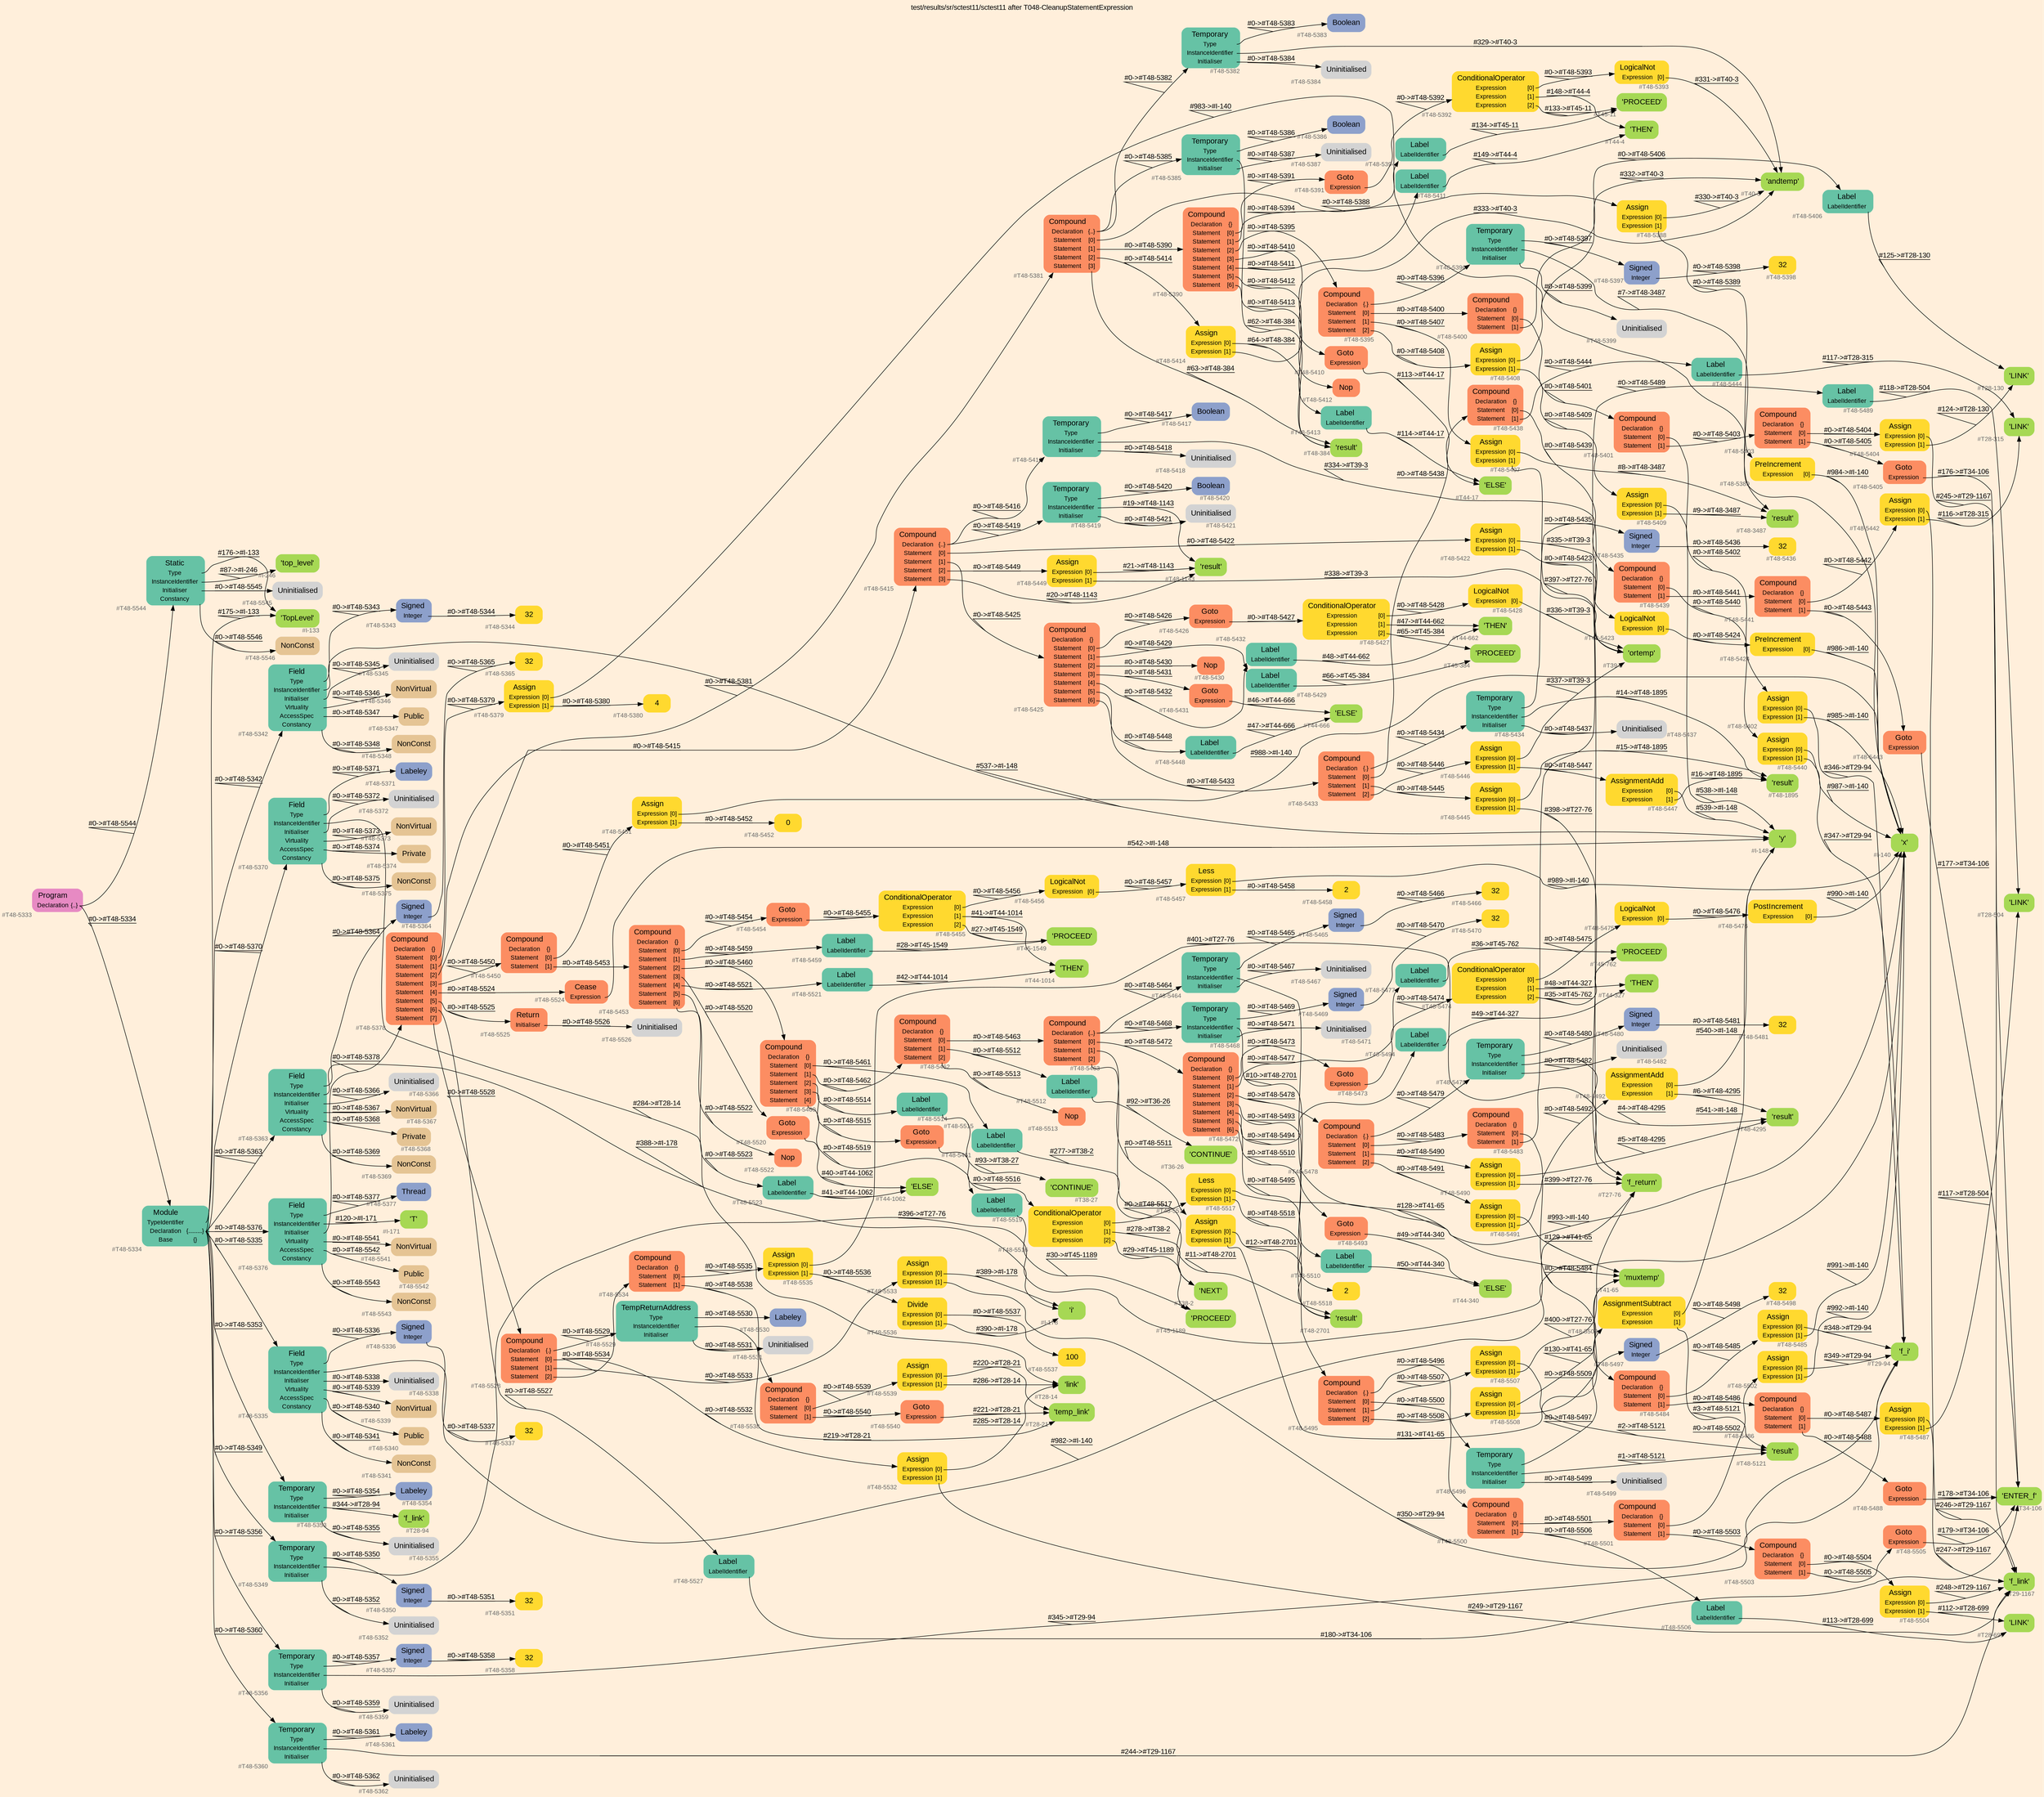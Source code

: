 digraph "test/results/sr/sctest11/sctest11 after T048-CleanupStatementExpression" {
label = "test/results/sr/sctest11/sctest11 after T048-CleanupStatementExpression"
labelloc = t
graph [
    rankdir = "LR"
    ranksep = 0.3
    bgcolor = antiquewhite1
    color = black
    fontcolor = black
    fontname = "Arial"
];
node [
    fontname = "Arial"
];
edge [
    fontname = "Arial"
];

// -------------------- node figure --------------------
// -------- block #T48-5333 ----------
"#T48-5333" [
    fillcolor = "/set28/4"
    xlabel = "#T48-5333"
    fontsize = "12"
    fontcolor = grey40
    shape = "plaintext"
    label = <<TABLE BORDER="0" CELLBORDER="0" CELLSPACING="0">
     <TR><TD><FONT COLOR="black" POINT-SIZE="15">Program</FONT></TD></TR>
     <TR><TD><FONT COLOR="black" POINT-SIZE="12">Declaration</FONT></TD><TD PORT="port0"><FONT COLOR="black" POINT-SIZE="12">{..}</FONT></TD></TR>
    </TABLE>>
    style = "rounded,filled"
];

// -------- block #T48-5334 ----------
"#T48-5334" [
    fillcolor = "/set28/1"
    xlabel = "#T48-5334"
    fontsize = "12"
    fontcolor = grey40
    shape = "plaintext"
    label = <<TABLE BORDER="0" CELLBORDER="0" CELLSPACING="0">
     <TR><TD><FONT COLOR="black" POINT-SIZE="15">Module</FONT></TD></TR>
     <TR><TD><FONT COLOR="black" POINT-SIZE="12">TypeIdentifier</FONT></TD><TD PORT="port0"></TD></TR>
     <TR><TD><FONT COLOR="black" POINT-SIZE="12">Declaration</FONT></TD><TD PORT="port1"><FONT COLOR="black" POINT-SIZE="12">{.........}</FONT></TD></TR>
     <TR><TD><FONT COLOR="black" POINT-SIZE="12">Base</FONT></TD><TD PORT="port2"><FONT COLOR="black" POINT-SIZE="12">{}</FONT></TD></TR>
    </TABLE>>
    style = "rounded,filled"
];

// -------- block #I-133 ----------
"#I-133" [
    fillcolor = "/set28/5"
    xlabel = "#I-133"
    fontsize = "12"
    fontcolor = grey40
    shape = "plaintext"
    label = <<TABLE BORDER="0" CELLBORDER="0" CELLSPACING="0">
     <TR><TD><FONT COLOR="black" POINT-SIZE="15">'TopLevel'</FONT></TD></TR>
    </TABLE>>
    style = "rounded,filled"
];

// -------- block #T48-5335 ----------
"#T48-5335" [
    fillcolor = "/set28/1"
    xlabel = "#T48-5335"
    fontsize = "12"
    fontcolor = grey40
    shape = "plaintext"
    label = <<TABLE BORDER="0" CELLBORDER="0" CELLSPACING="0">
     <TR><TD><FONT COLOR="black" POINT-SIZE="15">Field</FONT></TD></TR>
     <TR><TD><FONT COLOR="black" POINT-SIZE="12">Type</FONT></TD><TD PORT="port0"></TD></TR>
     <TR><TD><FONT COLOR="black" POINT-SIZE="12">InstanceIdentifier</FONT></TD><TD PORT="port1"></TD></TR>
     <TR><TD><FONT COLOR="black" POINT-SIZE="12">Initialiser</FONT></TD><TD PORT="port2"></TD></TR>
     <TR><TD><FONT COLOR="black" POINT-SIZE="12">Virtuality</FONT></TD><TD PORT="port3"></TD></TR>
     <TR><TD><FONT COLOR="black" POINT-SIZE="12">AccessSpec</FONT></TD><TD PORT="port4"></TD></TR>
     <TR><TD><FONT COLOR="black" POINT-SIZE="12">Constancy</FONT></TD><TD PORT="port5"></TD></TR>
    </TABLE>>
    style = "rounded,filled"
];

// -------- block #T48-5336 ----------
"#T48-5336" [
    fillcolor = "/set28/3"
    xlabel = "#T48-5336"
    fontsize = "12"
    fontcolor = grey40
    shape = "plaintext"
    label = <<TABLE BORDER="0" CELLBORDER="0" CELLSPACING="0">
     <TR><TD><FONT COLOR="black" POINT-SIZE="15">Signed</FONT></TD></TR>
     <TR><TD><FONT COLOR="black" POINT-SIZE="12">Integer</FONT></TD><TD PORT="port0"></TD></TR>
    </TABLE>>
    style = "rounded,filled"
];

// -------- block #T48-5337 ----------
"#T48-5337" [
    fillcolor = "/set28/6"
    xlabel = "#T48-5337"
    fontsize = "12"
    fontcolor = grey40
    shape = "plaintext"
    label = <<TABLE BORDER="0" CELLBORDER="0" CELLSPACING="0">
     <TR><TD><FONT COLOR="black" POINT-SIZE="15">32</FONT></TD></TR>
    </TABLE>>
    style = "rounded,filled"
];

// -------- block #I-140 ----------
"#I-140" [
    fillcolor = "/set28/5"
    xlabel = "#I-140"
    fontsize = "12"
    fontcolor = grey40
    shape = "plaintext"
    label = <<TABLE BORDER="0" CELLBORDER="0" CELLSPACING="0">
     <TR><TD><FONT COLOR="black" POINT-SIZE="15">'x'</FONT></TD></TR>
    </TABLE>>
    style = "rounded,filled"
];

// -------- block #T48-5338 ----------
"#T48-5338" [
    xlabel = "#T48-5338"
    fontsize = "12"
    fontcolor = grey40
    shape = "plaintext"
    label = <<TABLE BORDER="0" CELLBORDER="0" CELLSPACING="0">
     <TR><TD><FONT COLOR="black" POINT-SIZE="15">Uninitialised</FONT></TD></TR>
    </TABLE>>
    style = "rounded,filled"
];

// -------- block #T48-5339 ----------
"#T48-5339" [
    fillcolor = "/set28/7"
    xlabel = "#T48-5339"
    fontsize = "12"
    fontcolor = grey40
    shape = "plaintext"
    label = <<TABLE BORDER="0" CELLBORDER="0" CELLSPACING="0">
     <TR><TD><FONT COLOR="black" POINT-SIZE="15">NonVirtual</FONT></TD></TR>
    </TABLE>>
    style = "rounded,filled"
];

// -------- block #T48-5340 ----------
"#T48-5340" [
    fillcolor = "/set28/7"
    xlabel = "#T48-5340"
    fontsize = "12"
    fontcolor = grey40
    shape = "plaintext"
    label = <<TABLE BORDER="0" CELLBORDER="0" CELLSPACING="0">
     <TR><TD><FONT COLOR="black" POINT-SIZE="15">Public</FONT></TD></TR>
    </TABLE>>
    style = "rounded,filled"
];

// -------- block #T48-5341 ----------
"#T48-5341" [
    fillcolor = "/set28/7"
    xlabel = "#T48-5341"
    fontsize = "12"
    fontcolor = grey40
    shape = "plaintext"
    label = <<TABLE BORDER="0" CELLBORDER="0" CELLSPACING="0">
     <TR><TD><FONT COLOR="black" POINT-SIZE="15">NonConst</FONT></TD></TR>
    </TABLE>>
    style = "rounded,filled"
];

// -------- block #T48-5342 ----------
"#T48-5342" [
    fillcolor = "/set28/1"
    xlabel = "#T48-5342"
    fontsize = "12"
    fontcolor = grey40
    shape = "plaintext"
    label = <<TABLE BORDER="0" CELLBORDER="0" CELLSPACING="0">
     <TR><TD><FONT COLOR="black" POINT-SIZE="15">Field</FONT></TD></TR>
     <TR><TD><FONT COLOR="black" POINT-SIZE="12">Type</FONT></TD><TD PORT="port0"></TD></TR>
     <TR><TD><FONT COLOR="black" POINT-SIZE="12">InstanceIdentifier</FONT></TD><TD PORT="port1"></TD></TR>
     <TR><TD><FONT COLOR="black" POINT-SIZE="12">Initialiser</FONT></TD><TD PORT="port2"></TD></TR>
     <TR><TD><FONT COLOR="black" POINT-SIZE="12">Virtuality</FONT></TD><TD PORT="port3"></TD></TR>
     <TR><TD><FONT COLOR="black" POINT-SIZE="12">AccessSpec</FONT></TD><TD PORT="port4"></TD></TR>
     <TR><TD><FONT COLOR="black" POINT-SIZE="12">Constancy</FONT></TD><TD PORT="port5"></TD></TR>
    </TABLE>>
    style = "rounded,filled"
];

// -------- block #T48-5343 ----------
"#T48-5343" [
    fillcolor = "/set28/3"
    xlabel = "#T48-5343"
    fontsize = "12"
    fontcolor = grey40
    shape = "plaintext"
    label = <<TABLE BORDER="0" CELLBORDER="0" CELLSPACING="0">
     <TR><TD><FONT COLOR="black" POINT-SIZE="15">Signed</FONT></TD></TR>
     <TR><TD><FONT COLOR="black" POINT-SIZE="12">Integer</FONT></TD><TD PORT="port0"></TD></TR>
    </TABLE>>
    style = "rounded,filled"
];

// -------- block #T48-5344 ----------
"#T48-5344" [
    fillcolor = "/set28/6"
    xlabel = "#T48-5344"
    fontsize = "12"
    fontcolor = grey40
    shape = "plaintext"
    label = <<TABLE BORDER="0" CELLBORDER="0" CELLSPACING="0">
     <TR><TD><FONT COLOR="black" POINT-SIZE="15">32</FONT></TD></TR>
    </TABLE>>
    style = "rounded,filled"
];

// -------- block #I-148 ----------
"#I-148" [
    fillcolor = "/set28/5"
    xlabel = "#I-148"
    fontsize = "12"
    fontcolor = grey40
    shape = "plaintext"
    label = <<TABLE BORDER="0" CELLBORDER="0" CELLSPACING="0">
     <TR><TD><FONT COLOR="black" POINT-SIZE="15">'y'</FONT></TD></TR>
    </TABLE>>
    style = "rounded,filled"
];

// -------- block #T48-5345 ----------
"#T48-5345" [
    xlabel = "#T48-5345"
    fontsize = "12"
    fontcolor = grey40
    shape = "plaintext"
    label = <<TABLE BORDER="0" CELLBORDER="0" CELLSPACING="0">
     <TR><TD><FONT COLOR="black" POINT-SIZE="15">Uninitialised</FONT></TD></TR>
    </TABLE>>
    style = "rounded,filled"
];

// -------- block #T48-5346 ----------
"#T48-5346" [
    fillcolor = "/set28/7"
    xlabel = "#T48-5346"
    fontsize = "12"
    fontcolor = grey40
    shape = "plaintext"
    label = <<TABLE BORDER="0" CELLBORDER="0" CELLSPACING="0">
     <TR><TD><FONT COLOR="black" POINT-SIZE="15">NonVirtual</FONT></TD></TR>
    </TABLE>>
    style = "rounded,filled"
];

// -------- block #T48-5347 ----------
"#T48-5347" [
    fillcolor = "/set28/7"
    xlabel = "#T48-5347"
    fontsize = "12"
    fontcolor = grey40
    shape = "plaintext"
    label = <<TABLE BORDER="0" CELLBORDER="0" CELLSPACING="0">
     <TR><TD><FONT COLOR="black" POINT-SIZE="15">Public</FONT></TD></TR>
    </TABLE>>
    style = "rounded,filled"
];

// -------- block #T48-5348 ----------
"#T48-5348" [
    fillcolor = "/set28/7"
    xlabel = "#T48-5348"
    fontsize = "12"
    fontcolor = grey40
    shape = "plaintext"
    label = <<TABLE BORDER="0" CELLBORDER="0" CELLSPACING="0">
     <TR><TD><FONT COLOR="black" POINT-SIZE="15">NonConst</FONT></TD></TR>
    </TABLE>>
    style = "rounded,filled"
];

// -------- block #T48-5349 ----------
"#T48-5349" [
    fillcolor = "/set28/1"
    xlabel = "#T48-5349"
    fontsize = "12"
    fontcolor = grey40
    shape = "plaintext"
    label = <<TABLE BORDER="0" CELLBORDER="0" CELLSPACING="0">
     <TR><TD><FONT COLOR="black" POINT-SIZE="15">Temporary</FONT></TD></TR>
     <TR><TD><FONT COLOR="black" POINT-SIZE="12">Type</FONT></TD><TD PORT="port0"></TD></TR>
     <TR><TD><FONT COLOR="black" POINT-SIZE="12">InstanceIdentifier</FONT></TD><TD PORT="port1"></TD></TR>
     <TR><TD><FONT COLOR="black" POINT-SIZE="12">Initialiser</FONT></TD><TD PORT="port2"></TD></TR>
    </TABLE>>
    style = "rounded,filled"
];

// -------- block #T48-5350 ----------
"#T48-5350" [
    fillcolor = "/set28/3"
    xlabel = "#T48-5350"
    fontsize = "12"
    fontcolor = grey40
    shape = "plaintext"
    label = <<TABLE BORDER="0" CELLBORDER="0" CELLSPACING="0">
     <TR><TD><FONT COLOR="black" POINT-SIZE="15">Signed</FONT></TD></TR>
     <TR><TD><FONT COLOR="black" POINT-SIZE="12">Integer</FONT></TD><TD PORT="port0"></TD></TR>
    </TABLE>>
    style = "rounded,filled"
];

// -------- block #T48-5351 ----------
"#T48-5351" [
    fillcolor = "/set28/6"
    xlabel = "#T48-5351"
    fontsize = "12"
    fontcolor = grey40
    shape = "plaintext"
    label = <<TABLE BORDER="0" CELLBORDER="0" CELLSPACING="0">
     <TR><TD><FONT COLOR="black" POINT-SIZE="15">32</FONT></TD></TR>
    </TABLE>>
    style = "rounded,filled"
];

// -------- block #T27-76 ----------
"#T27-76" [
    fillcolor = "/set28/5"
    xlabel = "#T27-76"
    fontsize = "12"
    fontcolor = grey40
    shape = "plaintext"
    label = <<TABLE BORDER="0" CELLBORDER="0" CELLSPACING="0">
     <TR><TD><FONT COLOR="black" POINT-SIZE="15">'f_return'</FONT></TD></TR>
    </TABLE>>
    style = "rounded,filled"
];

// -------- block #T48-5352 ----------
"#T48-5352" [
    xlabel = "#T48-5352"
    fontsize = "12"
    fontcolor = grey40
    shape = "plaintext"
    label = <<TABLE BORDER="0" CELLBORDER="0" CELLSPACING="0">
     <TR><TD><FONT COLOR="black" POINT-SIZE="15">Uninitialised</FONT></TD></TR>
    </TABLE>>
    style = "rounded,filled"
];

// -------- block #T48-5353 ----------
"#T48-5353" [
    fillcolor = "/set28/1"
    xlabel = "#T48-5353"
    fontsize = "12"
    fontcolor = grey40
    shape = "plaintext"
    label = <<TABLE BORDER="0" CELLBORDER="0" CELLSPACING="0">
     <TR><TD><FONT COLOR="black" POINT-SIZE="15">Temporary</FONT></TD></TR>
     <TR><TD><FONT COLOR="black" POINT-SIZE="12">Type</FONT></TD><TD PORT="port0"></TD></TR>
     <TR><TD><FONT COLOR="black" POINT-SIZE="12">InstanceIdentifier</FONT></TD><TD PORT="port1"></TD></TR>
     <TR><TD><FONT COLOR="black" POINT-SIZE="12">Initialiser</FONT></TD><TD PORT="port2"></TD></TR>
    </TABLE>>
    style = "rounded,filled"
];

// -------- block #T48-5354 ----------
"#T48-5354" [
    fillcolor = "/set28/3"
    xlabel = "#T48-5354"
    fontsize = "12"
    fontcolor = grey40
    shape = "plaintext"
    label = <<TABLE BORDER="0" CELLBORDER="0" CELLSPACING="0">
     <TR><TD><FONT COLOR="black" POINT-SIZE="15">Labeley</FONT></TD></TR>
    </TABLE>>
    style = "rounded,filled"
];

// -------- block #T28-94 ----------
"#T28-94" [
    fillcolor = "/set28/5"
    xlabel = "#T28-94"
    fontsize = "12"
    fontcolor = grey40
    shape = "plaintext"
    label = <<TABLE BORDER="0" CELLBORDER="0" CELLSPACING="0">
     <TR><TD><FONT COLOR="black" POINT-SIZE="15">'f_link'</FONT></TD></TR>
    </TABLE>>
    style = "rounded,filled"
];

// -------- block #T48-5355 ----------
"#T48-5355" [
    xlabel = "#T48-5355"
    fontsize = "12"
    fontcolor = grey40
    shape = "plaintext"
    label = <<TABLE BORDER="0" CELLBORDER="0" CELLSPACING="0">
     <TR><TD><FONT COLOR="black" POINT-SIZE="15">Uninitialised</FONT></TD></TR>
    </TABLE>>
    style = "rounded,filled"
];

// -------- block #T48-5356 ----------
"#T48-5356" [
    fillcolor = "/set28/1"
    xlabel = "#T48-5356"
    fontsize = "12"
    fontcolor = grey40
    shape = "plaintext"
    label = <<TABLE BORDER="0" CELLBORDER="0" CELLSPACING="0">
     <TR><TD><FONT COLOR="black" POINT-SIZE="15">Temporary</FONT></TD></TR>
     <TR><TD><FONT COLOR="black" POINT-SIZE="12">Type</FONT></TD><TD PORT="port0"></TD></TR>
     <TR><TD><FONT COLOR="black" POINT-SIZE="12">InstanceIdentifier</FONT></TD><TD PORT="port1"></TD></TR>
     <TR><TD><FONT COLOR="black" POINT-SIZE="12">Initialiser</FONT></TD><TD PORT="port2"></TD></TR>
    </TABLE>>
    style = "rounded,filled"
];

// -------- block #T48-5357 ----------
"#T48-5357" [
    fillcolor = "/set28/3"
    xlabel = "#T48-5357"
    fontsize = "12"
    fontcolor = grey40
    shape = "plaintext"
    label = <<TABLE BORDER="0" CELLBORDER="0" CELLSPACING="0">
     <TR><TD><FONT COLOR="black" POINT-SIZE="15">Signed</FONT></TD></TR>
     <TR><TD><FONT COLOR="black" POINT-SIZE="12">Integer</FONT></TD><TD PORT="port0"></TD></TR>
    </TABLE>>
    style = "rounded,filled"
];

// -------- block #T48-5358 ----------
"#T48-5358" [
    fillcolor = "/set28/6"
    xlabel = "#T48-5358"
    fontsize = "12"
    fontcolor = grey40
    shape = "plaintext"
    label = <<TABLE BORDER="0" CELLBORDER="0" CELLSPACING="0">
     <TR><TD><FONT COLOR="black" POINT-SIZE="15">32</FONT></TD></TR>
    </TABLE>>
    style = "rounded,filled"
];

// -------- block #T29-94 ----------
"#T29-94" [
    fillcolor = "/set28/5"
    xlabel = "#T29-94"
    fontsize = "12"
    fontcolor = grey40
    shape = "plaintext"
    label = <<TABLE BORDER="0" CELLBORDER="0" CELLSPACING="0">
     <TR><TD><FONT COLOR="black" POINT-SIZE="15">'f_i'</FONT></TD></TR>
    </TABLE>>
    style = "rounded,filled"
];

// -------- block #T48-5359 ----------
"#T48-5359" [
    xlabel = "#T48-5359"
    fontsize = "12"
    fontcolor = grey40
    shape = "plaintext"
    label = <<TABLE BORDER="0" CELLBORDER="0" CELLSPACING="0">
     <TR><TD><FONT COLOR="black" POINT-SIZE="15">Uninitialised</FONT></TD></TR>
    </TABLE>>
    style = "rounded,filled"
];

// -------- block #T48-5360 ----------
"#T48-5360" [
    fillcolor = "/set28/1"
    xlabel = "#T48-5360"
    fontsize = "12"
    fontcolor = grey40
    shape = "plaintext"
    label = <<TABLE BORDER="0" CELLBORDER="0" CELLSPACING="0">
     <TR><TD><FONT COLOR="black" POINT-SIZE="15">Temporary</FONT></TD></TR>
     <TR><TD><FONT COLOR="black" POINT-SIZE="12">Type</FONT></TD><TD PORT="port0"></TD></TR>
     <TR><TD><FONT COLOR="black" POINT-SIZE="12">InstanceIdentifier</FONT></TD><TD PORT="port1"></TD></TR>
     <TR><TD><FONT COLOR="black" POINT-SIZE="12">Initialiser</FONT></TD><TD PORT="port2"></TD></TR>
    </TABLE>>
    style = "rounded,filled"
];

// -------- block #T48-5361 ----------
"#T48-5361" [
    fillcolor = "/set28/3"
    xlabel = "#T48-5361"
    fontsize = "12"
    fontcolor = grey40
    shape = "plaintext"
    label = <<TABLE BORDER="0" CELLBORDER="0" CELLSPACING="0">
     <TR><TD><FONT COLOR="black" POINT-SIZE="15">Labeley</FONT></TD></TR>
    </TABLE>>
    style = "rounded,filled"
];

// -------- block #T29-1167 ----------
"#T29-1167" [
    fillcolor = "/set28/5"
    xlabel = "#T29-1167"
    fontsize = "12"
    fontcolor = grey40
    shape = "plaintext"
    label = <<TABLE BORDER="0" CELLBORDER="0" CELLSPACING="0">
     <TR><TD><FONT COLOR="black" POINT-SIZE="15">'f_link'</FONT></TD></TR>
    </TABLE>>
    style = "rounded,filled"
];

// -------- block #T48-5362 ----------
"#T48-5362" [
    xlabel = "#T48-5362"
    fontsize = "12"
    fontcolor = grey40
    shape = "plaintext"
    label = <<TABLE BORDER="0" CELLBORDER="0" CELLSPACING="0">
     <TR><TD><FONT COLOR="black" POINT-SIZE="15">Uninitialised</FONT></TD></TR>
    </TABLE>>
    style = "rounded,filled"
];

// -------- block #T48-5363 ----------
"#T48-5363" [
    fillcolor = "/set28/1"
    xlabel = "#T48-5363"
    fontsize = "12"
    fontcolor = grey40
    shape = "plaintext"
    label = <<TABLE BORDER="0" CELLBORDER="0" CELLSPACING="0">
     <TR><TD><FONT COLOR="black" POINT-SIZE="15">Field</FONT></TD></TR>
     <TR><TD><FONT COLOR="black" POINT-SIZE="12">Type</FONT></TD><TD PORT="port0"></TD></TR>
     <TR><TD><FONT COLOR="black" POINT-SIZE="12">InstanceIdentifier</FONT></TD><TD PORT="port1"></TD></TR>
     <TR><TD><FONT COLOR="black" POINT-SIZE="12">Initialiser</FONT></TD><TD PORT="port2"></TD></TR>
     <TR><TD><FONT COLOR="black" POINT-SIZE="12">Virtuality</FONT></TD><TD PORT="port3"></TD></TR>
     <TR><TD><FONT COLOR="black" POINT-SIZE="12">AccessSpec</FONT></TD><TD PORT="port4"></TD></TR>
     <TR><TD><FONT COLOR="black" POINT-SIZE="12">Constancy</FONT></TD><TD PORT="port5"></TD></TR>
    </TABLE>>
    style = "rounded,filled"
];

// -------- block #T48-5364 ----------
"#T48-5364" [
    fillcolor = "/set28/3"
    xlabel = "#T48-5364"
    fontsize = "12"
    fontcolor = grey40
    shape = "plaintext"
    label = <<TABLE BORDER="0" CELLBORDER="0" CELLSPACING="0">
     <TR><TD><FONT COLOR="black" POINT-SIZE="15">Signed</FONT></TD></TR>
     <TR><TD><FONT COLOR="black" POINT-SIZE="12">Integer</FONT></TD><TD PORT="port0"></TD></TR>
    </TABLE>>
    style = "rounded,filled"
];

// -------- block #T48-5365 ----------
"#T48-5365" [
    fillcolor = "/set28/6"
    xlabel = "#T48-5365"
    fontsize = "12"
    fontcolor = grey40
    shape = "plaintext"
    label = <<TABLE BORDER="0" CELLBORDER="0" CELLSPACING="0">
     <TR><TD><FONT COLOR="black" POINT-SIZE="15">32</FONT></TD></TR>
    </TABLE>>
    style = "rounded,filled"
];

// -------- block #I-178 ----------
"#I-178" [
    fillcolor = "/set28/5"
    xlabel = "#I-178"
    fontsize = "12"
    fontcolor = grey40
    shape = "plaintext"
    label = <<TABLE BORDER="0" CELLBORDER="0" CELLSPACING="0">
     <TR><TD><FONT COLOR="black" POINT-SIZE="15">'i'</FONT></TD></TR>
    </TABLE>>
    style = "rounded,filled"
];

// -------- block #T48-5366 ----------
"#T48-5366" [
    xlabel = "#T48-5366"
    fontsize = "12"
    fontcolor = grey40
    shape = "plaintext"
    label = <<TABLE BORDER="0" CELLBORDER="0" CELLSPACING="0">
     <TR><TD><FONT COLOR="black" POINT-SIZE="15">Uninitialised</FONT></TD></TR>
    </TABLE>>
    style = "rounded,filled"
];

// -------- block #T48-5367 ----------
"#T48-5367" [
    fillcolor = "/set28/7"
    xlabel = "#T48-5367"
    fontsize = "12"
    fontcolor = grey40
    shape = "plaintext"
    label = <<TABLE BORDER="0" CELLBORDER="0" CELLSPACING="0">
     <TR><TD><FONT COLOR="black" POINT-SIZE="15">NonVirtual</FONT></TD></TR>
    </TABLE>>
    style = "rounded,filled"
];

// -------- block #T48-5368 ----------
"#T48-5368" [
    fillcolor = "/set28/7"
    xlabel = "#T48-5368"
    fontsize = "12"
    fontcolor = grey40
    shape = "plaintext"
    label = <<TABLE BORDER="0" CELLBORDER="0" CELLSPACING="0">
     <TR><TD><FONT COLOR="black" POINT-SIZE="15">Private</FONT></TD></TR>
    </TABLE>>
    style = "rounded,filled"
];

// -------- block #T48-5369 ----------
"#T48-5369" [
    fillcolor = "/set28/7"
    xlabel = "#T48-5369"
    fontsize = "12"
    fontcolor = grey40
    shape = "plaintext"
    label = <<TABLE BORDER="0" CELLBORDER="0" CELLSPACING="0">
     <TR><TD><FONT COLOR="black" POINT-SIZE="15">NonConst</FONT></TD></TR>
    </TABLE>>
    style = "rounded,filled"
];

// -------- block #T48-5370 ----------
"#T48-5370" [
    fillcolor = "/set28/1"
    xlabel = "#T48-5370"
    fontsize = "12"
    fontcolor = grey40
    shape = "plaintext"
    label = <<TABLE BORDER="0" CELLBORDER="0" CELLSPACING="0">
     <TR><TD><FONT COLOR="black" POINT-SIZE="15">Field</FONT></TD></TR>
     <TR><TD><FONT COLOR="black" POINT-SIZE="12">Type</FONT></TD><TD PORT="port0"></TD></TR>
     <TR><TD><FONT COLOR="black" POINT-SIZE="12">InstanceIdentifier</FONT></TD><TD PORT="port1"></TD></TR>
     <TR><TD><FONT COLOR="black" POINT-SIZE="12">Initialiser</FONT></TD><TD PORT="port2"></TD></TR>
     <TR><TD><FONT COLOR="black" POINT-SIZE="12">Virtuality</FONT></TD><TD PORT="port3"></TD></TR>
     <TR><TD><FONT COLOR="black" POINT-SIZE="12">AccessSpec</FONT></TD><TD PORT="port4"></TD></TR>
     <TR><TD><FONT COLOR="black" POINT-SIZE="12">Constancy</FONT></TD><TD PORT="port5"></TD></TR>
    </TABLE>>
    style = "rounded,filled"
];

// -------- block #T48-5371 ----------
"#T48-5371" [
    fillcolor = "/set28/3"
    xlabel = "#T48-5371"
    fontsize = "12"
    fontcolor = grey40
    shape = "plaintext"
    label = <<TABLE BORDER="0" CELLBORDER="0" CELLSPACING="0">
     <TR><TD><FONT COLOR="black" POINT-SIZE="15">Labeley</FONT></TD></TR>
    </TABLE>>
    style = "rounded,filled"
];

// -------- block #T28-14 ----------
"#T28-14" [
    fillcolor = "/set28/5"
    xlabel = "#T28-14"
    fontsize = "12"
    fontcolor = grey40
    shape = "plaintext"
    label = <<TABLE BORDER="0" CELLBORDER="0" CELLSPACING="0">
     <TR><TD><FONT COLOR="black" POINT-SIZE="15">'link'</FONT></TD></TR>
    </TABLE>>
    style = "rounded,filled"
];

// -------- block #T48-5372 ----------
"#T48-5372" [
    xlabel = "#T48-5372"
    fontsize = "12"
    fontcolor = grey40
    shape = "plaintext"
    label = <<TABLE BORDER="0" CELLBORDER="0" CELLSPACING="0">
     <TR><TD><FONT COLOR="black" POINT-SIZE="15">Uninitialised</FONT></TD></TR>
    </TABLE>>
    style = "rounded,filled"
];

// -------- block #T48-5373 ----------
"#T48-5373" [
    fillcolor = "/set28/7"
    xlabel = "#T48-5373"
    fontsize = "12"
    fontcolor = grey40
    shape = "plaintext"
    label = <<TABLE BORDER="0" CELLBORDER="0" CELLSPACING="0">
     <TR><TD><FONT COLOR="black" POINT-SIZE="15">NonVirtual</FONT></TD></TR>
    </TABLE>>
    style = "rounded,filled"
];

// -------- block #T48-5374 ----------
"#T48-5374" [
    fillcolor = "/set28/7"
    xlabel = "#T48-5374"
    fontsize = "12"
    fontcolor = grey40
    shape = "plaintext"
    label = <<TABLE BORDER="0" CELLBORDER="0" CELLSPACING="0">
     <TR><TD><FONT COLOR="black" POINT-SIZE="15">Private</FONT></TD></TR>
    </TABLE>>
    style = "rounded,filled"
];

// -------- block #T48-5375 ----------
"#T48-5375" [
    fillcolor = "/set28/7"
    xlabel = "#T48-5375"
    fontsize = "12"
    fontcolor = grey40
    shape = "plaintext"
    label = <<TABLE BORDER="0" CELLBORDER="0" CELLSPACING="0">
     <TR><TD><FONT COLOR="black" POINT-SIZE="15">NonConst</FONT></TD></TR>
    </TABLE>>
    style = "rounded,filled"
];

// -------- block #T48-5376 ----------
"#T48-5376" [
    fillcolor = "/set28/1"
    xlabel = "#T48-5376"
    fontsize = "12"
    fontcolor = grey40
    shape = "plaintext"
    label = <<TABLE BORDER="0" CELLBORDER="0" CELLSPACING="0">
     <TR><TD><FONT COLOR="black" POINT-SIZE="15">Field</FONT></TD></TR>
     <TR><TD><FONT COLOR="black" POINT-SIZE="12">Type</FONT></TD><TD PORT="port0"></TD></TR>
     <TR><TD><FONT COLOR="black" POINT-SIZE="12">InstanceIdentifier</FONT></TD><TD PORT="port1"></TD></TR>
     <TR><TD><FONT COLOR="black" POINT-SIZE="12">Initialiser</FONT></TD><TD PORT="port2"></TD></TR>
     <TR><TD><FONT COLOR="black" POINT-SIZE="12">Virtuality</FONT></TD><TD PORT="port3"></TD></TR>
     <TR><TD><FONT COLOR="black" POINT-SIZE="12">AccessSpec</FONT></TD><TD PORT="port4"></TD></TR>
     <TR><TD><FONT COLOR="black" POINT-SIZE="12">Constancy</FONT></TD><TD PORT="port5"></TD></TR>
    </TABLE>>
    style = "rounded,filled"
];

// -------- block #T48-5377 ----------
"#T48-5377" [
    fillcolor = "/set28/3"
    xlabel = "#T48-5377"
    fontsize = "12"
    fontcolor = grey40
    shape = "plaintext"
    label = <<TABLE BORDER="0" CELLBORDER="0" CELLSPACING="0">
     <TR><TD><FONT COLOR="black" POINT-SIZE="15">Thread</FONT></TD></TR>
    </TABLE>>
    style = "rounded,filled"
];

// -------- block #I-171 ----------
"#I-171" [
    fillcolor = "/set28/5"
    xlabel = "#I-171"
    fontsize = "12"
    fontcolor = grey40
    shape = "plaintext"
    label = <<TABLE BORDER="0" CELLBORDER="0" CELLSPACING="0">
     <TR><TD><FONT COLOR="black" POINT-SIZE="15">'T'</FONT></TD></TR>
    </TABLE>>
    style = "rounded,filled"
];

// -------- block #T48-5378 ----------
"#T48-5378" [
    fillcolor = "/set28/2"
    xlabel = "#T48-5378"
    fontsize = "12"
    fontcolor = grey40
    shape = "plaintext"
    label = <<TABLE BORDER="0" CELLBORDER="0" CELLSPACING="0">
     <TR><TD><FONT COLOR="black" POINT-SIZE="15">Compound</FONT></TD></TR>
     <TR><TD><FONT COLOR="black" POINT-SIZE="12">Declaration</FONT></TD><TD PORT="port0"><FONT COLOR="black" POINT-SIZE="12">{}</FONT></TD></TR>
     <TR><TD><FONT COLOR="black" POINT-SIZE="12">Statement</FONT></TD><TD PORT="port1"><FONT COLOR="black" POINT-SIZE="12">[0]</FONT></TD></TR>
     <TR><TD><FONT COLOR="black" POINT-SIZE="12">Statement</FONT></TD><TD PORT="port2"><FONT COLOR="black" POINT-SIZE="12">[1]</FONT></TD></TR>
     <TR><TD><FONT COLOR="black" POINT-SIZE="12">Statement</FONT></TD><TD PORT="port3"><FONT COLOR="black" POINT-SIZE="12">[2]</FONT></TD></TR>
     <TR><TD><FONT COLOR="black" POINT-SIZE="12">Statement</FONT></TD><TD PORT="port4"><FONT COLOR="black" POINT-SIZE="12">[3]</FONT></TD></TR>
     <TR><TD><FONT COLOR="black" POINT-SIZE="12">Statement</FONT></TD><TD PORT="port5"><FONT COLOR="black" POINT-SIZE="12">[4]</FONT></TD></TR>
     <TR><TD><FONT COLOR="black" POINT-SIZE="12">Statement</FONT></TD><TD PORT="port6"><FONT COLOR="black" POINT-SIZE="12">[5]</FONT></TD></TR>
     <TR><TD><FONT COLOR="black" POINT-SIZE="12">Statement</FONT></TD><TD PORT="port7"><FONT COLOR="black" POINT-SIZE="12">[6]</FONT></TD></TR>
     <TR><TD><FONT COLOR="black" POINT-SIZE="12">Statement</FONT></TD><TD PORT="port8"><FONT COLOR="black" POINT-SIZE="12">[7]</FONT></TD></TR>
    </TABLE>>
    style = "rounded,filled"
];

// -------- block #T48-5379 ----------
"#T48-5379" [
    fillcolor = "/set28/6"
    xlabel = "#T48-5379"
    fontsize = "12"
    fontcolor = grey40
    shape = "plaintext"
    label = <<TABLE BORDER="0" CELLBORDER="0" CELLSPACING="0">
     <TR><TD><FONT COLOR="black" POINT-SIZE="15">Assign</FONT></TD></TR>
     <TR><TD><FONT COLOR="black" POINT-SIZE="12">Expression</FONT></TD><TD PORT="port0"><FONT COLOR="black" POINT-SIZE="12">[0]</FONT></TD></TR>
     <TR><TD><FONT COLOR="black" POINT-SIZE="12">Expression</FONT></TD><TD PORT="port1"><FONT COLOR="black" POINT-SIZE="12">[1]</FONT></TD></TR>
    </TABLE>>
    style = "rounded,filled"
];

// -------- block #T48-5380 ----------
"#T48-5380" [
    fillcolor = "/set28/6"
    xlabel = "#T48-5380"
    fontsize = "12"
    fontcolor = grey40
    shape = "plaintext"
    label = <<TABLE BORDER="0" CELLBORDER="0" CELLSPACING="0">
     <TR><TD><FONT COLOR="black" POINT-SIZE="15">4</FONT></TD></TR>
    </TABLE>>
    style = "rounded,filled"
];

// -------- block #T48-5381 ----------
"#T48-5381" [
    fillcolor = "/set28/2"
    xlabel = "#T48-5381"
    fontsize = "12"
    fontcolor = grey40
    shape = "plaintext"
    label = <<TABLE BORDER="0" CELLBORDER="0" CELLSPACING="0">
     <TR><TD><FONT COLOR="black" POINT-SIZE="15">Compound</FONT></TD></TR>
     <TR><TD><FONT COLOR="black" POINT-SIZE="12">Declaration</FONT></TD><TD PORT="port0"><FONT COLOR="black" POINT-SIZE="12">{..}</FONT></TD></TR>
     <TR><TD><FONT COLOR="black" POINT-SIZE="12">Statement</FONT></TD><TD PORT="port1"><FONT COLOR="black" POINT-SIZE="12">[0]</FONT></TD></TR>
     <TR><TD><FONT COLOR="black" POINT-SIZE="12">Statement</FONT></TD><TD PORT="port2"><FONT COLOR="black" POINT-SIZE="12">[1]</FONT></TD></TR>
     <TR><TD><FONT COLOR="black" POINT-SIZE="12">Statement</FONT></TD><TD PORT="port3"><FONT COLOR="black" POINT-SIZE="12">[2]</FONT></TD></TR>
     <TR><TD><FONT COLOR="black" POINT-SIZE="12">Statement</FONT></TD><TD PORT="port4"><FONT COLOR="black" POINT-SIZE="12">[3]</FONT></TD></TR>
    </TABLE>>
    style = "rounded,filled"
];

// -------- block #T48-5382 ----------
"#T48-5382" [
    fillcolor = "/set28/1"
    xlabel = "#T48-5382"
    fontsize = "12"
    fontcolor = grey40
    shape = "plaintext"
    label = <<TABLE BORDER="0" CELLBORDER="0" CELLSPACING="0">
     <TR><TD><FONT COLOR="black" POINT-SIZE="15">Temporary</FONT></TD></TR>
     <TR><TD><FONT COLOR="black" POINT-SIZE="12">Type</FONT></TD><TD PORT="port0"></TD></TR>
     <TR><TD><FONT COLOR="black" POINT-SIZE="12">InstanceIdentifier</FONT></TD><TD PORT="port1"></TD></TR>
     <TR><TD><FONT COLOR="black" POINT-SIZE="12">Initialiser</FONT></TD><TD PORT="port2"></TD></TR>
    </TABLE>>
    style = "rounded,filled"
];

// -------- block #T48-5383 ----------
"#T48-5383" [
    fillcolor = "/set28/3"
    xlabel = "#T48-5383"
    fontsize = "12"
    fontcolor = grey40
    shape = "plaintext"
    label = <<TABLE BORDER="0" CELLBORDER="0" CELLSPACING="0">
     <TR><TD><FONT COLOR="black" POINT-SIZE="15">Boolean</FONT></TD></TR>
    </TABLE>>
    style = "rounded,filled"
];

// -------- block #T40-3 ----------
"#T40-3" [
    fillcolor = "/set28/5"
    xlabel = "#T40-3"
    fontsize = "12"
    fontcolor = grey40
    shape = "plaintext"
    label = <<TABLE BORDER="0" CELLBORDER="0" CELLSPACING="0">
     <TR><TD><FONT COLOR="black" POINT-SIZE="15">'andtemp'</FONT></TD></TR>
    </TABLE>>
    style = "rounded,filled"
];

// -------- block #T48-5384 ----------
"#T48-5384" [
    xlabel = "#T48-5384"
    fontsize = "12"
    fontcolor = grey40
    shape = "plaintext"
    label = <<TABLE BORDER="0" CELLBORDER="0" CELLSPACING="0">
     <TR><TD><FONT COLOR="black" POINT-SIZE="15">Uninitialised</FONT></TD></TR>
    </TABLE>>
    style = "rounded,filled"
];

// -------- block #T48-5385 ----------
"#T48-5385" [
    fillcolor = "/set28/1"
    xlabel = "#T48-5385"
    fontsize = "12"
    fontcolor = grey40
    shape = "plaintext"
    label = <<TABLE BORDER="0" CELLBORDER="0" CELLSPACING="0">
     <TR><TD><FONT COLOR="black" POINT-SIZE="15">Temporary</FONT></TD></TR>
     <TR><TD><FONT COLOR="black" POINT-SIZE="12">Type</FONT></TD><TD PORT="port0"></TD></TR>
     <TR><TD><FONT COLOR="black" POINT-SIZE="12">InstanceIdentifier</FONT></TD><TD PORT="port1"></TD></TR>
     <TR><TD><FONT COLOR="black" POINT-SIZE="12">Initialiser</FONT></TD><TD PORT="port2"></TD></TR>
    </TABLE>>
    style = "rounded,filled"
];

// -------- block #T48-5386 ----------
"#T48-5386" [
    fillcolor = "/set28/3"
    xlabel = "#T48-5386"
    fontsize = "12"
    fontcolor = grey40
    shape = "plaintext"
    label = <<TABLE BORDER="0" CELLBORDER="0" CELLSPACING="0">
     <TR><TD><FONT COLOR="black" POINT-SIZE="15">Boolean</FONT></TD></TR>
    </TABLE>>
    style = "rounded,filled"
];

// -------- block #T48-384 ----------
"#T48-384" [
    fillcolor = "/set28/5"
    xlabel = "#T48-384"
    fontsize = "12"
    fontcolor = grey40
    shape = "plaintext"
    label = <<TABLE BORDER="0" CELLBORDER="0" CELLSPACING="0">
     <TR><TD><FONT COLOR="black" POINT-SIZE="15">'result'</FONT></TD></TR>
    </TABLE>>
    style = "rounded,filled"
];

// -------- block #T48-5387 ----------
"#T48-5387" [
    xlabel = "#T48-5387"
    fontsize = "12"
    fontcolor = grey40
    shape = "plaintext"
    label = <<TABLE BORDER="0" CELLBORDER="0" CELLSPACING="0">
     <TR><TD><FONT COLOR="black" POINT-SIZE="15">Uninitialised</FONT></TD></TR>
    </TABLE>>
    style = "rounded,filled"
];

// -------- block #T48-5388 ----------
"#T48-5388" [
    fillcolor = "/set28/6"
    xlabel = "#T48-5388"
    fontsize = "12"
    fontcolor = grey40
    shape = "plaintext"
    label = <<TABLE BORDER="0" CELLBORDER="0" CELLSPACING="0">
     <TR><TD><FONT COLOR="black" POINT-SIZE="15">Assign</FONT></TD></TR>
     <TR><TD><FONT COLOR="black" POINT-SIZE="12">Expression</FONT></TD><TD PORT="port0"><FONT COLOR="black" POINT-SIZE="12">[0]</FONT></TD></TR>
     <TR><TD><FONT COLOR="black" POINT-SIZE="12">Expression</FONT></TD><TD PORT="port1"><FONT COLOR="black" POINT-SIZE="12">[1]</FONT></TD></TR>
    </TABLE>>
    style = "rounded,filled"
];

// -------- block #T48-5389 ----------
"#T48-5389" [
    fillcolor = "/set28/6"
    xlabel = "#T48-5389"
    fontsize = "12"
    fontcolor = grey40
    shape = "plaintext"
    label = <<TABLE BORDER="0" CELLBORDER="0" CELLSPACING="0">
     <TR><TD><FONT COLOR="black" POINT-SIZE="15">PreIncrement</FONT></TD></TR>
     <TR><TD><FONT COLOR="black" POINT-SIZE="12">Expression</FONT></TD><TD PORT="port0"><FONT COLOR="black" POINT-SIZE="12">[0]</FONT></TD></TR>
    </TABLE>>
    style = "rounded,filled"
];

// -------- block #T48-5390 ----------
"#T48-5390" [
    fillcolor = "/set28/2"
    xlabel = "#T48-5390"
    fontsize = "12"
    fontcolor = grey40
    shape = "plaintext"
    label = <<TABLE BORDER="0" CELLBORDER="0" CELLSPACING="0">
     <TR><TD><FONT COLOR="black" POINT-SIZE="15">Compound</FONT></TD></TR>
     <TR><TD><FONT COLOR="black" POINT-SIZE="12">Declaration</FONT></TD><TD PORT="port0"><FONT COLOR="black" POINT-SIZE="12">{}</FONT></TD></TR>
     <TR><TD><FONT COLOR="black" POINT-SIZE="12">Statement</FONT></TD><TD PORT="port1"><FONT COLOR="black" POINT-SIZE="12">[0]</FONT></TD></TR>
     <TR><TD><FONT COLOR="black" POINT-SIZE="12">Statement</FONT></TD><TD PORT="port2"><FONT COLOR="black" POINT-SIZE="12">[1]</FONT></TD></TR>
     <TR><TD><FONT COLOR="black" POINT-SIZE="12">Statement</FONT></TD><TD PORT="port3"><FONT COLOR="black" POINT-SIZE="12">[2]</FONT></TD></TR>
     <TR><TD><FONT COLOR="black" POINT-SIZE="12">Statement</FONT></TD><TD PORT="port4"><FONT COLOR="black" POINT-SIZE="12">[3]</FONT></TD></TR>
     <TR><TD><FONT COLOR="black" POINT-SIZE="12">Statement</FONT></TD><TD PORT="port5"><FONT COLOR="black" POINT-SIZE="12">[4]</FONT></TD></TR>
     <TR><TD><FONT COLOR="black" POINT-SIZE="12">Statement</FONT></TD><TD PORT="port6"><FONT COLOR="black" POINT-SIZE="12">[5]</FONT></TD></TR>
     <TR><TD><FONT COLOR="black" POINT-SIZE="12">Statement</FONT></TD><TD PORT="port7"><FONT COLOR="black" POINT-SIZE="12">[6]</FONT></TD></TR>
    </TABLE>>
    style = "rounded,filled"
];

// -------- block #T48-5391 ----------
"#T48-5391" [
    fillcolor = "/set28/2"
    xlabel = "#T48-5391"
    fontsize = "12"
    fontcolor = grey40
    shape = "plaintext"
    label = <<TABLE BORDER="0" CELLBORDER="0" CELLSPACING="0">
     <TR><TD><FONT COLOR="black" POINT-SIZE="15">Goto</FONT></TD></TR>
     <TR><TD><FONT COLOR="black" POINT-SIZE="12">Expression</FONT></TD><TD PORT="port0"></TD></TR>
    </TABLE>>
    style = "rounded,filled"
];

// -------- block #T48-5392 ----------
"#T48-5392" [
    fillcolor = "/set28/6"
    xlabel = "#T48-5392"
    fontsize = "12"
    fontcolor = grey40
    shape = "plaintext"
    label = <<TABLE BORDER="0" CELLBORDER="0" CELLSPACING="0">
     <TR><TD><FONT COLOR="black" POINT-SIZE="15">ConditionalOperator</FONT></TD></TR>
     <TR><TD><FONT COLOR="black" POINT-SIZE="12">Expression</FONT></TD><TD PORT="port0"><FONT COLOR="black" POINT-SIZE="12">[0]</FONT></TD></TR>
     <TR><TD><FONT COLOR="black" POINT-SIZE="12">Expression</FONT></TD><TD PORT="port1"><FONT COLOR="black" POINT-SIZE="12">[1]</FONT></TD></TR>
     <TR><TD><FONT COLOR="black" POINT-SIZE="12">Expression</FONT></TD><TD PORT="port2"><FONT COLOR="black" POINT-SIZE="12">[2]</FONT></TD></TR>
    </TABLE>>
    style = "rounded,filled"
];

// -------- block #T48-5393 ----------
"#T48-5393" [
    fillcolor = "/set28/6"
    xlabel = "#T48-5393"
    fontsize = "12"
    fontcolor = grey40
    shape = "plaintext"
    label = <<TABLE BORDER="0" CELLBORDER="0" CELLSPACING="0">
     <TR><TD><FONT COLOR="black" POINT-SIZE="15">LogicalNot</FONT></TD></TR>
     <TR><TD><FONT COLOR="black" POINT-SIZE="12">Expression</FONT></TD><TD PORT="port0"><FONT COLOR="black" POINT-SIZE="12">[0]</FONT></TD></TR>
    </TABLE>>
    style = "rounded,filled"
];

// -------- block #T44-4 ----------
"#T44-4" [
    fillcolor = "/set28/5"
    xlabel = "#T44-4"
    fontsize = "12"
    fontcolor = grey40
    shape = "plaintext"
    label = <<TABLE BORDER="0" CELLBORDER="0" CELLSPACING="0">
     <TR><TD><FONT COLOR="black" POINT-SIZE="15">'THEN'</FONT></TD></TR>
    </TABLE>>
    style = "rounded,filled"
];

// -------- block #T45-11 ----------
"#T45-11" [
    fillcolor = "/set28/5"
    xlabel = "#T45-11"
    fontsize = "12"
    fontcolor = grey40
    shape = "plaintext"
    label = <<TABLE BORDER="0" CELLBORDER="0" CELLSPACING="0">
     <TR><TD><FONT COLOR="black" POINT-SIZE="15">'PROCEED'</FONT></TD></TR>
    </TABLE>>
    style = "rounded,filled"
];

// -------- block #T48-5394 ----------
"#T48-5394" [
    fillcolor = "/set28/1"
    xlabel = "#T48-5394"
    fontsize = "12"
    fontcolor = grey40
    shape = "plaintext"
    label = <<TABLE BORDER="0" CELLBORDER="0" CELLSPACING="0">
     <TR><TD><FONT COLOR="black" POINT-SIZE="15">Label</FONT></TD></TR>
     <TR><TD><FONT COLOR="black" POINT-SIZE="12">LabelIdentifier</FONT></TD><TD PORT="port0"></TD></TR>
    </TABLE>>
    style = "rounded,filled"
];

// -------- block #T48-5395 ----------
"#T48-5395" [
    fillcolor = "/set28/2"
    xlabel = "#T48-5395"
    fontsize = "12"
    fontcolor = grey40
    shape = "plaintext"
    label = <<TABLE BORDER="0" CELLBORDER="0" CELLSPACING="0">
     <TR><TD><FONT COLOR="black" POINT-SIZE="15">Compound</FONT></TD></TR>
     <TR><TD><FONT COLOR="black" POINT-SIZE="12">Declaration</FONT></TD><TD PORT="port0"><FONT COLOR="black" POINT-SIZE="12">{.}</FONT></TD></TR>
     <TR><TD><FONT COLOR="black" POINT-SIZE="12">Statement</FONT></TD><TD PORT="port1"><FONT COLOR="black" POINT-SIZE="12">[0]</FONT></TD></TR>
     <TR><TD><FONT COLOR="black" POINT-SIZE="12">Statement</FONT></TD><TD PORT="port2"><FONT COLOR="black" POINT-SIZE="12">[1]</FONT></TD></TR>
     <TR><TD><FONT COLOR="black" POINT-SIZE="12">Statement</FONT></TD><TD PORT="port3"><FONT COLOR="black" POINT-SIZE="12">[2]</FONT></TD></TR>
    </TABLE>>
    style = "rounded,filled"
];

// -------- block #T48-5396 ----------
"#T48-5396" [
    fillcolor = "/set28/1"
    xlabel = "#T48-5396"
    fontsize = "12"
    fontcolor = grey40
    shape = "plaintext"
    label = <<TABLE BORDER="0" CELLBORDER="0" CELLSPACING="0">
     <TR><TD><FONT COLOR="black" POINT-SIZE="15">Temporary</FONT></TD></TR>
     <TR><TD><FONT COLOR="black" POINT-SIZE="12">Type</FONT></TD><TD PORT="port0"></TD></TR>
     <TR><TD><FONT COLOR="black" POINT-SIZE="12">InstanceIdentifier</FONT></TD><TD PORT="port1"></TD></TR>
     <TR><TD><FONT COLOR="black" POINT-SIZE="12">Initialiser</FONT></TD><TD PORT="port2"></TD></TR>
    </TABLE>>
    style = "rounded,filled"
];

// -------- block #T48-5397 ----------
"#T48-5397" [
    fillcolor = "/set28/3"
    xlabel = "#T48-5397"
    fontsize = "12"
    fontcolor = grey40
    shape = "plaintext"
    label = <<TABLE BORDER="0" CELLBORDER="0" CELLSPACING="0">
     <TR><TD><FONT COLOR="black" POINT-SIZE="15">Signed</FONT></TD></TR>
     <TR><TD><FONT COLOR="black" POINT-SIZE="12">Integer</FONT></TD><TD PORT="port0"></TD></TR>
    </TABLE>>
    style = "rounded,filled"
];

// -------- block #T48-5398 ----------
"#T48-5398" [
    fillcolor = "/set28/6"
    xlabel = "#T48-5398"
    fontsize = "12"
    fontcolor = grey40
    shape = "plaintext"
    label = <<TABLE BORDER="0" CELLBORDER="0" CELLSPACING="0">
     <TR><TD><FONT COLOR="black" POINT-SIZE="15">32</FONT></TD></TR>
    </TABLE>>
    style = "rounded,filled"
];

// -------- block #T48-3487 ----------
"#T48-3487" [
    fillcolor = "/set28/5"
    xlabel = "#T48-3487"
    fontsize = "12"
    fontcolor = grey40
    shape = "plaintext"
    label = <<TABLE BORDER="0" CELLBORDER="0" CELLSPACING="0">
     <TR><TD><FONT COLOR="black" POINT-SIZE="15">'result'</FONT></TD></TR>
    </TABLE>>
    style = "rounded,filled"
];

// -------- block #T48-5399 ----------
"#T48-5399" [
    xlabel = "#T48-5399"
    fontsize = "12"
    fontcolor = grey40
    shape = "plaintext"
    label = <<TABLE BORDER="0" CELLBORDER="0" CELLSPACING="0">
     <TR><TD><FONT COLOR="black" POINT-SIZE="15">Uninitialised</FONT></TD></TR>
    </TABLE>>
    style = "rounded,filled"
];

// -------- block #T48-5400 ----------
"#T48-5400" [
    fillcolor = "/set28/2"
    xlabel = "#T48-5400"
    fontsize = "12"
    fontcolor = grey40
    shape = "plaintext"
    label = <<TABLE BORDER="0" CELLBORDER="0" CELLSPACING="0">
     <TR><TD><FONT COLOR="black" POINT-SIZE="15">Compound</FONT></TD></TR>
     <TR><TD><FONT COLOR="black" POINT-SIZE="12">Declaration</FONT></TD><TD PORT="port0"><FONT COLOR="black" POINT-SIZE="12">{}</FONT></TD></TR>
     <TR><TD><FONT COLOR="black" POINT-SIZE="12">Statement</FONT></TD><TD PORT="port1"><FONT COLOR="black" POINT-SIZE="12">[0]</FONT></TD></TR>
     <TR><TD><FONT COLOR="black" POINT-SIZE="12">Statement</FONT></TD><TD PORT="port2"><FONT COLOR="black" POINT-SIZE="12">[1]</FONT></TD></TR>
    </TABLE>>
    style = "rounded,filled"
];

// -------- block #T48-5401 ----------
"#T48-5401" [
    fillcolor = "/set28/2"
    xlabel = "#T48-5401"
    fontsize = "12"
    fontcolor = grey40
    shape = "plaintext"
    label = <<TABLE BORDER="0" CELLBORDER="0" CELLSPACING="0">
     <TR><TD><FONT COLOR="black" POINT-SIZE="15">Compound</FONT></TD></TR>
     <TR><TD><FONT COLOR="black" POINT-SIZE="12">Declaration</FONT></TD><TD PORT="port0"><FONT COLOR="black" POINT-SIZE="12">{}</FONT></TD></TR>
     <TR><TD><FONT COLOR="black" POINT-SIZE="12">Statement</FONT></TD><TD PORT="port1"><FONT COLOR="black" POINT-SIZE="12">[0]</FONT></TD></TR>
     <TR><TD><FONT COLOR="black" POINT-SIZE="12">Statement</FONT></TD><TD PORT="port2"><FONT COLOR="black" POINT-SIZE="12">[1]</FONT></TD></TR>
    </TABLE>>
    style = "rounded,filled"
];

// -------- block #T48-5402 ----------
"#T48-5402" [
    fillcolor = "/set28/6"
    xlabel = "#T48-5402"
    fontsize = "12"
    fontcolor = grey40
    shape = "plaintext"
    label = <<TABLE BORDER="0" CELLBORDER="0" CELLSPACING="0">
     <TR><TD><FONT COLOR="black" POINT-SIZE="15">Assign</FONT></TD></TR>
     <TR><TD><FONT COLOR="black" POINT-SIZE="12">Expression</FONT></TD><TD PORT="port0"><FONT COLOR="black" POINT-SIZE="12">[0]</FONT></TD></TR>
     <TR><TD><FONT COLOR="black" POINT-SIZE="12">Expression</FONT></TD><TD PORT="port1"><FONT COLOR="black" POINT-SIZE="12">[1]</FONT></TD></TR>
    </TABLE>>
    style = "rounded,filled"
];

// -------- block #T48-5403 ----------
"#T48-5403" [
    fillcolor = "/set28/2"
    xlabel = "#T48-5403"
    fontsize = "12"
    fontcolor = grey40
    shape = "plaintext"
    label = <<TABLE BORDER="0" CELLBORDER="0" CELLSPACING="0">
     <TR><TD><FONT COLOR="black" POINT-SIZE="15">Compound</FONT></TD></TR>
     <TR><TD><FONT COLOR="black" POINT-SIZE="12">Declaration</FONT></TD><TD PORT="port0"><FONT COLOR="black" POINT-SIZE="12">{}</FONT></TD></TR>
     <TR><TD><FONT COLOR="black" POINT-SIZE="12">Statement</FONT></TD><TD PORT="port1"><FONT COLOR="black" POINT-SIZE="12">[0]</FONT></TD></TR>
     <TR><TD><FONT COLOR="black" POINT-SIZE="12">Statement</FONT></TD><TD PORT="port2"><FONT COLOR="black" POINT-SIZE="12">[1]</FONT></TD></TR>
    </TABLE>>
    style = "rounded,filled"
];

// -------- block #T48-5404 ----------
"#T48-5404" [
    fillcolor = "/set28/6"
    xlabel = "#T48-5404"
    fontsize = "12"
    fontcolor = grey40
    shape = "plaintext"
    label = <<TABLE BORDER="0" CELLBORDER="0" CELLSPACING="0">
     <TR><TD><FONT COLOR="black" POINT-SIZE="15">Assign</FONT></TD></TR>
     <TR><TD><FONT COLOR="black" POINT-SIZE="12">Expression</FONT></TD><TD PORT="port0"><FONT COLOR="black" POINT-SIZE="12">[0]</FONT></TD></TR>
     <TR><TD><FONT COLOR="black" POINT-SIZE="12">Expression</FONT></TD><TD PORT="port1"><FONT COLOR="black" POINT-SIZE="12">[1]</FONT></TD></TR>
    </TABLE>>
    style = "rounded,filled"
];

// -------- block #T28-130 ----------
"#T28-130" [
    fillcolor = "/set28/5"
    xlabel = "#T28-130"
    fontsize = "12"
    fontcolor = grey40
    shape = "plaintext"
    label = <<TABLE BORDER="0" CELLBORDER="0" CELLSPACING="0">
     <TR><TD><FONT COLOR="black" POINT-SIZE="15">'LINK'</FONT></TD></TR>
    </TABLE>>
    style = "rounded,filled"
];

// -------- block #T48-5405 ----------
"#T48-5405" [
    fillcolor = "/set28/2"
    xlabel = "#T48-5405"
    fontsize = "12"
    fontcolor = grey40
    shape = "plaintext"
    label = <<TABLE BORDER="0" CELLBORDER="0" CELLSPACING="0">
     <TR><TD><FONT COLOR="black" POINT-SIZE="15">Goto</FONT></TD></TR>
     <TR><TD><FONT COLOR="black" POINT-SIZE="12">Expression</FONT></TD><TD PORT="port0"></TD></TR>
    </TABLE>>
    style = "rounded,filled"
];

// -------- block #T34-106 ----------
"#T34-106" [
    fillcolor = "/set28/5"
    xlabel = "#T34-106"
    fontsize = "12"
    fontcolor = grey40
    shape = "plaintext"
    label = <<TABLE BORDER="0" CELLBORDER="0" CELLSPACING="0">
     <TR><TD><FONT COLOR="black" POINT-SIZE="15">'ENTER_f'</FONT></TD></TR>
    </TABLE>>
    style = "rounded,filled"
];

// -------- block #T48-5406 ----------
"#T48-5406" [
    fillcolor = "/set28/1"
    xlabel = "#T48-5406"
    fontsize = "12"
    fontcolor = grey40
    shape = "plaintext"
    label = <<TABLE BORDER="0" CELLBORDER="0" CELLSPACING="0">
     <TR><TD><FONT COLOR="black" POINT-SIZE="15">Label</FONT></TD></TR>
     <TR><TD><FONT COLOR="black" POINT-SIZE="12">LabelIdentifier</FONT></TD><TD PORT="port0"></TD></TR>
    </TABLE>>
    style = "rounded,filled"
];

// -------- block #T48-5407 ----------
"#T48-5407" [
    fillcolor = "/set28/6"
    xlabel = "#T48-5407"
    fontsize = "12"
    fontcolor = grey40
    shape = "plaintext"
    label = <<TABLE BORDER="0" CELLBORDER="0" CELLSPACING="0">
     <TR><TD><FONT COLOR="black" POINT-SIZE="15">Assign</FONT></TD></TR>
     <TR><TD><FONT COLOR="black" POINT-SIZE="12">Expression</FONT></TD><TD PORT="port0"><FONT COLOR="black" POINT-SIZE="12">[0]</FONT></TD></TR>
     <TR><TD><FONT COLOR="black" POINT-SIZE="12">Expression</FONT></TD><TD PORT="port1"><FONT COLOR="black" POINT-SIZE="12">[1]</FONT></TD></TR>
    </TABLE>>
    style = "rounded,filled"
];

// -------- block #T48-5408 ----------
"#T48-5408" [
    fillcolor = "/set28/6"
    xlabel = "#T48-5408"
    fontsize = "12"
    fontcolor = grey40
    shape = "plaintext"
    label = <<TABLE BORDER="0" CELLBORDER="0" CELLSPACING="0">
     <TR><TD><FONT COLOR="black" POINT-SIZE="15">Assign</FONT></TD></TR>
     <TR><TD><FONT COLOR="black" POINT-SIZE="12">Expression</FONT></TD><TD PORT="port0"><FONT COLOR="black" POINT-SIZE="12">[0]</FONT></TD></TR>
     <TR><TD><FONT COLOR="black" POINT-SIZE="12">Expression</FONT></TD><TD PORT="port1"><FONT COLOR="black" POINT-SIZE="12">[1]</FONT></TD></TR>
    </TABLE>>
    style = "rounded,filled"
];

// -------- block #T48-5409 ----------
"#T48-5409" [
    fillcolor = "/set28/6"
    xlabel = "#T48-5409"
    fontsize = "12"
    fontcolor = grey40
    shape = "plaintext"
    label = <<TABLE BORDER="0" CELLBORDER="0" CELLSPACING="0">
     <TR><TD><FONT COLOR="black" POINT-SIZE="15">Assign</FONT></TD></TR>
     <TR><TD><FONT COLOR="black" POINT-SIZE="12">Expression</FONT></TD><TD PORT="port0"><FONT COLOR="black" POINT-SIZE="12">[0]</FONT></TD></TR>
     <TR><TD><FONT COLOR="black" POINT-SIZE="12">Expression</FONT></TD><TD PORT="port1"><FONT COLOR="black" POINT-SIZE="12">[1]</FONT></TD></TR>
    </TABLE>>
    style = "rounded,filled"
];

// -------- block #T48-5410 ----------
"#T48-5410" [
    fillcolor = "/set28/2"
    xlabel = "#T48-5410"
    fontsize = "12"
    fontcolor = grey40
    shape = "plaintext"
    label = <<TABLE BORDER="0" CELLBORDER="0" CELLSPACING="0">
     <TR><TD><FONT COLOR="black" POINT-SIZE="15">Goto</FONT></TD></TR>
     <TR><TD><FONT COLOR="black" POINT-SIZE="12">Expression</FONT></TD><TD PORT="port0"></TD></TR>
    </TABLE>>
    style = "rounded,filled"
];

// -------- block #T44-17 ----------
"#T44-17" [
    fillcolor = "/set28/5"
    xlabel = "#T44-17"
    fontsize = "12"
    fontcolor = grey40
    shape = "plaintext"
    label = <<TABLE BORDER="0" CELLBORDER="0" CELLSPACING="0">
     <TR><TD><FONT COLOR="black" POINT-SIZE="15">'ELSE'</FONT></TD></TR>
    </TABLE>>
    style = "rounded,filled"
];

// -------- block #T48-5411 ----------
"#T48-5411" [
    fillcolor = "/set28/1"
    xlabel = "#T48-5411"
    fontsize = "12"
    fontcolor = grey40
    shape = "plaintext"
    label = <<TABLE BORDER="0" CELLBORDER="0" CELLSPACING="0">
     <TR><TD><FONT COLOR="black" POINT-SIZE="15">Label</FONT></TD></TR>
     <TR><TD><FONT COLOR="black" POINT-SIZE="12">LabelIdentifier</FONT></TD><TD PORT="port0"></TD></TR>
    </TABLE>>
    style = "rounded,filled"
];

// -------- block #T48-5412 ----------
"#T48-5412" [
    fillcolor = "/set28/2"
    xlabel = "#T48-5412"
    fontsize = "12"
    fontcolor = grey40
    shape = "plaintext"
    label = <<TABLE BORDER="0" CELLBORDER="0" CELLSPACING="0">
     <TR><TD><FONT COLOR="black" POINT-SIZE="15">Nop</FONT></TD></TR>
    </TABLE>>
    style = "rounded,filled"
];

// -------- block #T48-5413 ----------
"#T48-5413" [
    fillcolor = "/set28/1"
    xlabel = "#T48-5413"
    fontsize = "12"
    fontcolor = grey40
    shape = "plaintext"
    label = <<TABLE BORDER="0" CELLBORDER="0" CELLSPACING="0">
     <TR><TD><FONT COLOR="black" POINT-SIZE="15">Label</FONT></TD></TR>
     <TR><TD><FONT COLOR="black" POINT-SIZE="12">LabelIdentifier</FONT></TD><TD PORT="port0"></TD></TR>
    </TABLE>>
    style = "rounded,filled"
];

// -------- block #T48-5414 ----------
"#T48-5414" [
    fillcolor = "/set28/6"
    xlabel = "#T48-5414"
    fontsize = "12"
    fontcolor = grey40
    shape = "plaintext"
    label = <<TABLE BORDER="0" CELLBORDER="0" CELLSPACING="0">
     <TR><TD><FONT COLOR="black" POINT-SIZE="15">Assign</FONT></TD></TR>
     <TR><TD><FONT COLOR="black" POINT-SIZE="12">Expression</FONT></TD><TD PORT="port0"><FONT COLOR="black" POINT-SIZE="12">[0]</FONT></TD></TR>
     <TR><TD><FONT COLOR="black" POINT-SIZE="12">Expression</FONT></TD><TD PORT="port1"><FONT COLOR="black" POINT-SIZE="12">[1]</FONT></TD></TR>
    </TABLE>>
    style = "rounded,filled"
];

// -------- block #T48-5415 ----------
"#T48-5415" [
    fillcolor = "/set28/2"
    xlabel = "#T48-5415"
    fontsize = "12"
    fontcolor = grey40
    shape = "plaintext"
    label = <<TABLE BORDER="0" CELLBORDER="0" CELLSPACING="0">
     <TR><TD><FONT COLOR="black" POINT-SIZE="15">Compound</FONT></TD></TR>
     <TR><TD><FONT COLOR="black" POINT-SIZE="12">Declaration</FONT></TD><TD PORT="port0"><FONT COLOR="black" POINT-SIZE="12">{..}</FONT></TD></TR>
     <TR><TD><FONT COLOR="black" POINT-SIZE="12">Statement</FONT></TD><TD PORT="port1"><FONT COLOR="black" POINT-SIZE="12">[0]</FONT></TD></TR>
     <TR><TD><FONT COLOR="black" POINT-SIZE="12">Statement</FONT></TD><TD PORT="port2"><FONT COLOR="black" POINT-SIZE="12">[1]</FONT></TD></TR>
     <TR><TD><FONT COLOR="black" POINT-SIZE="12">Statement</FONT></TD><TD PORT="port3"><FONT COLOR="black" POINT-SIZE="12">[2]</FONT></TD></TR>
     <TR><TD><FONT COLOR="black" POINT-SIZE="12">Statement</FONT></TD><TD PORT="port4"><FONT COLOR="black" POINT-SIZE="12">[3]</FONT></TD></TR>
    </TABLE>>
    style = "rounded,filled"
];

// -------- block #T48-5416 ----------
"#T48-5416" [
    fillcolor = "/set28/1"
    xlabel = "#T48-5416"
    fontsize = "12"
    fontcolor = grey40
    shape = "plaintext"
    label = <<TABLE BORDER="0" CELLBORDER="0" CELLSPACING="0">
     <TR><TD><FONT COLOR="black" POINT-SIZE="15">Temporary</FONT></TD></TR>
     <TR><TD><FONT COLOR="black" POINT-SIZE="12">Type</FONT></TD><TD PORT="port0"></TD></TR>
     <TR><TD><FONT COLOR="black" POINT-SIZE="12">InstanceIdentifier</FONT></TD><TD PORT="port1"></TD></TR>
     <TR><TD><FONT COLOR="black" POINT-SIZE="12">Initialiser</FONT></TD><TD PORT="port2"></TD></TR>
    </TABLE>>
    style = "rounded,filled"
];

// -------- block #T48-5417 ----------
"#T48-5417" [
    fillcolor = "/set28/3"
    xlabel = "#T48-5417"
    fontsize = "12"
    fontcolor = grey40
    shape = "plaintext"
    label = <<TABLE BORDER="0" CELLBORDER="0" CELLSPACING="0">
     <TR><TD><FONT COLOR="black" POINT-SIZE="15">Boolean</FONT></TD></TR>
    </TABLE>>
    style = "rounded,filled"
];

// -------- block #T39-3 ----------
"#T39-3" [
    fillcolor = "/set28/5"
    xlabel = "#T39-3"
    fontsize = "12"
    fontcolor = grey40
    shape = "plaintext"
    label = <<TABLE BORDER="0" CELLBORDER="0" CELLSPACING="0">
     <TR><TD><FONT COLOR="black" POINT-SIZE="15">'ortemp'</FONT></TD></TR>
    </TABLE>>
    style = "rounded,filled"
];

// -------- block #T48-5418 ----------
"#T48-5418" [
    xlabel = "#T48-5418"
    fontsize = "12"
    fontcolor = grey40
    shape = "plaintext"
    label = <<TABLE BORDER="0" CELLBORDER="0" CELLSPACING="0">
     <TR><TD><FONT COLOR="black" POINT-SIZE="15">Uninitialised</FONT></TD></TR>
    </TABLE>>
    style = "rounded,filled"
];

// -------- block #T48-5419 ----------
"#T48-5419" [
    fillcolor = "/set28/1"
    xlabel = "#T48-5419"
    fontsize = "12"
    fontcolor = grey40
    shape = "plaintext"
    label = <<TABLE BORDER="0" CELLBORDER="0" CELLSPACING="0">
     <TR><TD><FONT COLOR="black" POINT-SIZE="15">Temporary</FONT></TD></TR>
     <TR><TD><FONT COLOR="black" POINT-SIZE="12">Type</FONT></TD><TD PORT="port0"></TD></TR>
     <TR><TD><FONT COLOR="black" POINT-SIZE="12">InstanceIdentifier</FONT></TD><TD PORT="port1"></TD></TR>
     <TR><TD><FONT COLOR="black" POINT-SIZE="12">Initialiser</FONT></TD><TD PORT="port2"></TD></TR>
    </TABLE>>
    style = "rounded,filled"
];

// -------- block #T48-5420 ----------
"#T48-5420" [
    fillcolor = "/set28/3"
    xlabel = "#T48-5420"
    fontsize = "12"
    fontcolor = grey40
    shape = "plaintext"
    label = <<TABLE BORDER="0" CELLBORDER="0" CELLSPACING="0">
     <TR><TD><FONT COLOR="black" POINT-SIZE="15">Boolean</FONT></TD></TR>
    </TABLE>>
    style = "rounded,filled"
];

// -------- block #T48-1143 ----------
"#T48-1143" [
    fillcolor = "/set28/5"
    xlabel = "#T48-1143"
    fontsize = "12"
    fontcolor = grey40
    shape = "plaintext"
    label = <<TABLE BORDER="0" CELLBORDER="0" CELLSPACING="0">
     <TR><TD><FONT COLOR="black" POINT-SIZE="15">'result'</FONT></TD></TR>
    </TABLE>>
    style = "rounded,filled"
];

// -------- block #T48-5421 ----------
"#T48-5421" [
    xlabel = "#T48-5421"
    fontsize = "12"
    fontcolor = grey40
    shape = "plaintext"
    label = <<TABLE BORDER="0" CELLBORDER="0" CELLSPACING="0">
     <TR><TD><FONT COLOR="black" POINT-SIZE="15">Uninitialised</FONT></TD></TR>
    </TABLE>>
    style = "rounded,filled"
];

// -------- block #T48-5422 ----------
"#T48-5422" [
    fillcolor = "/set28/6"
    xlabel = "#T48-5422"
    fontsize = "12"
    fontcolor = grey40
    shape = "plaintext"
    label = <<TABLE BORDER="0" CELLBORDER="0" CELLSPACING="0">
     <TR><TD><FONT COLOR="black" POINT-SIZE="15">Assign</FONT></TD></TR>
     <TR><TD><FONT COLOR="black" POINT-SIZE="12">Expression</FONT></TD><TD PORT="port0"><FONT COLOR="black" POINT-SIZE="12">[0]</FONT></TD></TR>
     <TR><TD><FONT COLOR="black" POINT-SIZE="12">Expression</FONT></TD><TD PORT="port1"><FONT COLOR="black" POINT-SIZE="12">[1]</FONT></TD></TR>
    </TABLE>>
    style = "rounded,filled"
];

// -------- block #T48-5423 ----------
"#T48-5423" [
    fillcolor = "/set28/6"
    xlabel = "#T48-5423"
    fontsize = "12"
    fontcolor = grey40
    shape = "plaintext"
    label = <<TABLE BORDER="0" CELLBORDER="0" CELLSPACING="0">
     <TR><TD><FONT COLOR="black" POINT-SIZE="15">LogicalNot</FONT></TD></TR>
     <TR><TD><FONT COLOR="black" POINT-SIZE="12">Expression</FONT></TD><TD PORT="port0"><FONT COLOR="black" POINT-SIZE="12">[0]</FONT></TD></TR>
    </TABLE>>
    style = "rounded,filled"
];

// -------- block #T48-5424 ----------
"#T48-5424" [
    fillcolor = "/set28/6"
    xlabel = "#T48-5424"
    fontsize = "12"
    fontcolor = grey40
    shape = "plaintext"
    label = <<TABLE BORDER="0" CELLBORDER="0" CELLSPACING="0">
     <TR><TD><FONT COLOR="black" POINT-SIZE="15">PreIncrement</FONT></TD></TR>
     <TR><TD><FONT COLOR="black" POINT-SIZE="12">Expression</FONT></TD><TD PORT="port0"><FONT COLOR="black" POINT-SIZE="12">[0]</FONT></TD></TR>
    </TABLE>>
    style = "rounded,filled"
];

// -------- block #T48-5425 ----------
"#T48-5425" [
    fillcolor = "/set28/2"
    xlabel = "#T48-5425"
    fontsize = "12"
    fontcolor = grey40
    shape = "plaintext"
    label = <<TABLE BORDER="0" CELLBORDER="0" CELLSPACING="0">
     <TR><TD><FONT COLOR="black" POINT-SIZE="15">Compound</FONT></TD></TR>
     <TR><TD><FONT COLOR="black" POINT-SIZE="12">Declaration</FONT></TD><TD PORT="port0"><FONT COLOR="black" POINT-SIZE="12">{}</FONT></TD></TR>
     <TR><TD><FONT COLOR="black" POINT-SIZE="12">Statement</FONT></TD><TD PORT="port1"><FONT COLOR="black" POINT-SIZE="12">[0]</FONT></TD></TR>
     <TR><TD><FONT COLOR="black" POINT-SIZE="12">Statement</FONT></TD><TD PORT="port2"><FONT COLOR="black" POINT-SIZE="12">[1]</FONT></TD></TR>
     <TR><TD><FONT COLOR="black" POINT-SIZE="12">Statement</FONT></TD><TD PORT="port3"><FONT COLOR="black" POINT-SIZE="12">[2]</FONT></TD></TR>
     <TR><TD><FONT COLOR="black" POINT-SIZE="12">Statement</FONT></TD><TD PORT="port4"><FONT COLOR="black" POINT-SIZE="12">[3]</FONT></TD></TR>
     <TR><TD><FONT COLOR="black" POINT-SIZE="12">Statement</FONT></TD><TD PORT="port5"><FONT COLOR="black" POINT-SIZE="12">[4]</FONT></TD></TR>
     <TR><TD><FONT COLOR="black" POINT-SIZE="12">Statement</FONT></TD><TD PORT="port6"><FONT COLOR="black" POINT-SIZE="12">[5]</FONT></TD></TR>
     <TR><TD><FONT COLOR="black" POINT-SIZE="12">Statement</FONT></TD><TD PORT="port7"><FONT COLOR="black" POINT-SIZE="12">[6]</FONT></TD></TR>
    </TABLE>>
    style = "rounded,filled"
];

// -------- block #T48-5426 ----------
"#T48-5426" [
    fillcolor = "/set28/2"
    xlabel = "#T48-5426"
    fontsize = "12"
    fontcolor = grey40
    shape = "plaintext"
    label = <<TABLE BORDER="0" CELLBORDER="0" CELLSPACING="0">
     <TR><TD><FONT COLOR="black" POINT-SIZE="15">Goto</FONT></TD></TR>
     <TR><TD><FONT COLOR="black" POINT-SIZE="12">Expression</FONT></TD><TD PORT="port0"></TD></TR>
    </TABLE>>
    style = "rounded,filled"
];

// -------- block #T48-5427 ----------
"#T48-5427" [
    fillcolor = "/set28/6"
    xlabel = "#T48-5427"
    fontsize = "12"
    fontcolor = grey40
    shape = "plaintext"
    label = <<TABLE BORDER="0" CELLBORDER="0" CELLSPACING="0">
     <TR><TD><FONT COLOR="black" POINT-SIZE="15">ConditionalOperator</FONT></TD></TR>
     <TR><TD><FONT COLOR="black" POINT-SIZE="12">Expression</FONT></TD><TD PORT="port0"><FONT COLOR="black" POINT-SIZE="12">[0]</FONT></TD></TR>
     <TR><TD><FONT COLOR="black" POINT-SIZE="12">Expression</FONT></TD><TD PORT="port1"><FONT COLOR="black" POINT-SIZE="12">[1]</FONT></TD></TR>
     <TR><TD><FONT COLOR="black" POINT-SIZE="12">Expression</FONT></TD><TD PORT="port2"><FONT COLOR="black" POINT-SIZE="12">[2]</FONT></TD></TR>
    </TABLE>>
    style = "rounded,filled"
];

// -------- block #T48-5428 ----------
"#T48-5428" [
    fillcolor = "/set28/6"
    xlabel = "#T48-5428"
    fontsize = "12"
    fontcolor = grey40
    shape = "plaintext"
    label = <<TABLE BORDER="0" CELLBORDER="0" CELLSPACING="0">
     <TR><TD><FONT COLOR="black" POINT-SIZE="15">LogicalNot</FONT></TD></TR>
     <TR><TD><FONT COLOR="black" POINT-SIZE="12">Expression</FONT></TD><TD PORT="port0"><FONT COLOR="black" POINT-SIZE="12">[0]</FONT></TD></TR>
    </TABLE>>
    style = "rounded,filled"
];

// -------- block #T44-662 ----------
"#T44-662" [
    fillcolor = "/set28/5"
    xlabel = "#T44-662"
    fontsize = "12"
    fontcolor = grey40
    shape = "plaintext"
    label = <<TABLE BORDER="0" CELLBORDER="0" CELLSPACING="0">
     <TR><TD><FONT COLOR="black" POINT-SIZE="15">'THEN'</FONT></TD></TR>
    </TABLE>>
    style = "rounded,filled"
];

// -------- block #T45-384 ----------
"#T45-384" [
    fillcolor = "/set28/5"
    xlabel = "#T45-384"
    fontsize = "12"
    fontcolor = grey40
    shape = "plaintext"
    label = <<TABLE BORDER="0" CELLBORDER="0" CELLSPACING="0">
     <TR><TD><FONT COLOR="black" POINT-SIZE="15">'PROCEED'</FONT></TD></TR>
    </TABLE>>
    style = "rounded,filled"
];

// -------- block #T48-5429 ----------
"#T48-5429" [
    fillcolor = "/set28/1"
    xlabel = "#T48-5429"
    fontsize = "12"
    fontcolor = grey40
    shape = "plaintext"
    label = <<TABLE BORDER="0" CELLBORDER="0" CELLSPACING="0">
     <TR><TD><FONT COLOR="black" POINT-SIZE="15">Label</FONT></TD></TR>
     <TR><TD><FONT COLOR="black" POINT-SIZE="12">LabelIdentifier</FONT></TD><TD PORT="port0"></TD></TR>
    </TABLE>>
    style = "rounded,filled"
];

// -------- block #T48-5430 ----------
"#T48-5430" [
    fillcolor = "/set28/2"
    xlabel = "#T48-5430"
    fontsize = "12"
    fontcolor = grey40
    shape = "plaintext"
    label = <<TABLE BORDER="0" CELLBORDER="0" CELLSPACING="0">
     <TR><TD><FONT COLOR="black" POINT-SIZE="15">Nop</FONT></TD></TR>
    </TABLE>>
    style = "rounded,filled"
];

// -------- block #T48-5431 ----------
"#T48-5431" [
    fillcolor = "/set28/2"
    xlabel = "#T48-5431"
    fontsize = "12"
    fontcolor = grey40
    shape = "plaintext"
    label = <<TABLE BORDER="0" CELLBORDER="0" CELLSPACING="0">
     <TR><TD><FONT COLOR="black" POINT-SIZE="15">Goto</FONT></TD></TR>
     <TR><TD><FONT COLOR="black" POINT-SIZE="12">Expression</FONT></TD><TD PORT="port0"></TD></TR>
    </TABLE>>
    style = "rounded,filled"
];

// -------- block #T44-666 ----------
"#T44-666" [
    fillcolor = "/set28/5"
    xlabel = "#T44-666"
    fontsize = "12"
    fontcolor = grey40
    shape = "plaintext"
    label = <<TABLE BORDER="0" CELLBORDER="0" CELLSPACING="0">
     <TR><TD><FONT COLOR="black" POINT-SIZE="15">'ELSE'</FONT></TD></TR>
    </TABLE>>
    style = "rounded,filled"
];

// -------- block #T48-5432 ----------
"#T48-5432" [
    fillcolor = "/set28/1"
    xlabel = "#T48-5432"
    fontsize = "12"
    fontcolor = grey40
    shape = "plaintext"
    label = <<TABLE BORDER="0" CELLBORDER="0" CELLSPACING="0">
     <TR><TD><FONT COLOR="black" POINT-SIZE="15">Label</FONT></TD></TR>
     <TR><TD><FONT COLOR="black" POINT-SIZE="12">LabelIdentifier</FONT></TD><TD PORT="port0"></TD></TR>
    </TABLE>>
    style = "rounded,filled"
];

// -------- block #T48-5433 ----------
"#T48-5433" [
    fillcolor = "/set28/2"
    xlabel = "#T48-5433"
    fontsize = "12"
    fontcolor = grey40
    shape = "plaintext"
    label = <<TABLE BORDER="0" CELLBORDER="0" CELLSPACING="0">
     <TR><TD><FONT COLOR="black" POINT-SIZE="15">Compound</FONT></TD></TR>
     <TR><TD><FONT COLOR="black" POINT-SIZE="12">Declaration</FONT></TD><TD PORT="port0"><FONT COLOR="black" POINT-SIZE="12">{.}</FONT></TD></TR>
     <TR><TD><FONT COLOR="black" POINT-SIZE="12">Statement</FONT></TD><TD PORT="port1"><FONT COLOR="black" POINT-SIZE="12">[0]</FONT></TD></TR>
     <TR><TD><FONT COLOR="black" POINT-SIZE="12">Statement</FONT></TD><TD PORT="port2"><FONT COLOR="black" POINT-SIZE="12">[1]</FONT></TD></TR>
     <TR><TD><FONT COLOR="black" POINT-SIZE="12">Statement</FONT></TD><TD PORT="port3"><FONT COLOR="black" POINT-SIZE="12">[2]</FONT></TD></TR>
    </TABLE>>
    style = "rounded,filled"
];

// -------- block #T48-5434 ----------
"#T48-5434" [
    fillcolor = "/set28/1"
    xlabel = "#T48-5434"
    fontsize = "12"
    fontcolor = grey40
    shape = "plaintext"
    label = <<TABLE BORDER="0" CELLBORDER="0" CELLSPACING="0">
     <TR><TD><FONT COLOR="black" POINT-SIZE="15">Temporary</FONT></TD></TR>
     <TR><TD><FONT COLOR="black" POINT-SIZE="12">Type</FONT></TD><TD PORT="port0"></TD></TR>
     <TR><TD><FONT COLOR="black" POINT-SIZE="12">InstanceIdentifier</FONT></TD><TD PORT="port1"></TD></TR>
     <TR><TD><FONT COLOR="black" POINT-SIZE="12">Initialiser</FONT></TD><TD PORT="port2"></TD></TR>
    </TABLE>>
    style = "rounded,filled"
];

// -------- block #T48-5435 ----------
"#T48-5435" [
    fillcolor = "/set28/3"
    xlabel = "#T48-5435"
    fontsize = "12"
    fontcolor = grey40
    shape = "plaintext"
    label = <<TABLE BORDER="0" CELLBORDER="0" CELLSPACING="0">
     <TR><TD><FONT COLOR="black" POINT-SIZE="15">Signed</FONT></TD></TR>
     <TR><TD><FONT COLOR="black" POINT-SIZE="12">Integer</FONT></TD><TD PORT="port0"></TD></TR>
    </TABLE>>
    style = "rounded,filled"
];

// -------- block #T48-5436 ----------
"#T48-5436" [
    fillcolor = "/set28/6"
    xlabel = "#T48-5436"
    fontsize = "12"
    fontcolor = grey40
    shape = "plaintext"
    label = <<TABLE BORDER="0" CELLBORDER="0" CELLSPACING="0">
     <TR><TD><FONT COLOR="black" POINT-SIZE="15">32</FONT></TD></TR>
    </TABLE>>
    style = "rounded,filled"
];

// -------- block #T48-1895 ----------
"#T48-1895" [
    fillcolor = "/set28/5"
    xlabel = "#T48-1895"
    fontsize = "12"
    fontcolor = grey40
    shape = "plaintext"
    label = <<TABLE BORDER="0" CELLBORDER="0" CELLSPACING="0">
     <TR><TD><FONT COLOR="black" POINT-SIZE="15">'result'</FONT></TD></TR>
    </TABLE>>
    style = "rounded,filled"
];

// -------- block #T48-5437 ----------
"#T48-5437" [
    xlabel = "#T48-5437"
    fontsize = "12"
    fontcolor = grey40
    shape = "plaintext"
    label = <<TABLE BORDER="0" CELLBORDER="0" CELLSPACING="0">
     <TR><TD><FONT COLOR="black" POINT-SIZE="15">Uninitialised</FONT></TD></TR>
    </TABLE>>
    style = "rounded,filled"
];

// -------- block #T48-5438 ----------
"#T48-5438" [
    fillcolor = "/set28/2"
    xlabel = "#T48-5438"
    fontsize = "12"
    fontcolor = grey40
    shape = "plaintext"
    label = <<TABLE BORDER="0" CELLBORDER="0" CELLSPACING="0">
     <TR><TD><FONT COLOR="black" POINT-SIZE="15">Compound</FONT></TD></TR>
     <TR><TD><FONT COLOR="black" POINT-SIZE="12">Declaration</FONT></TD><TD PORT="port0"><FONT COLOR="black" POINT-SIZE="12">{}</FONT></TD></TR>
     <TR><TD><FONT COLOR="black" POINT-SIZE="12">Statement</FONT></TD><TD PORT="port1"><FONT COLOR="black" POINT-SIZE="12">[0]</FONT></TD></TR>
     <TR><TD><FONT COLOR="black" POINT-SIZE="12">Statement</FONT></TD><TD PORT="port2"><FONT COLOR="black" POINT-SIZE="12">[1]</FONT></TD></TR>
    </TABLE>>
    style = "rounded,filled"
];

// -------- block #T48-5439 ----------
"#T48-5439" [
    fillcolor = "/set28/2"
    xlabel = "#T48-5439"
    fontsize = "12"
    fontcolor = grey40
    shape = "plaintext"
    label = <<TABLE BORDER="0" CELLBORDER="0" CELLSPACING="0">
     <TR><TD><FONT COLOR="black" POINT-SIZE="15">Compound</FONT></TD></TR>
     <TR><TD><FONT COLOR="black" POINT-SIZE="12">Declaration</FONT></TD><TD PORT="port0"><FONT COLOR="black" POINT-SIZE="12">{}</FONT></TD></TR>
     <TR><TD><FONT COLOR="black" POINT-SIZE="12">Statement</FONT></TD><TD PORT="port1"><FONT COLOR="black" POINT-SIZE="12">[0]</FONT></TD></TR>
     <TR><TD><FONT COLOR="black" POINT-SIZE="12">Statement</FONT></TD><TD PORT="port2"><FONT COLOR="black" POINT-SIZE="12">[1]</FONT></TD></TR>
    </TABLE>>
    style = "rounded,filled"
];

// -------- block #T48-5440 ----------
"#T48-5440" [
    fillcolor = "/set28/6"
    xlabel = "#T48-5440"
    fontsize = "12"
    fontcolor = grey40
    shape = "plaintext"
    label = <<TABLE BORDER="0" CELLBORDER="0" CELLSPACING="0">
     <TR><TD><FONT COLOR="black" POINT-SIZE="15">Assign</FONT></TD></TR>
     <TR><TD><FONT COLOR="black" POINT-SIZE="12">Expression</FONT></TD><TD PORT="port0"><FONT COLOR="black" POINT-SIZE="12">[0]</FONT></TD></TR>
     <TR><TD><FONT COLOR="black" POINT-SIZE="12">Expression</FONT></TD><TD PORT="port1"><FONT COLOR="black" POINT-SIZE="12">[1]</FONT></TD></TR>
    </TABLE>>
    style = "rounded,filled"
];

// -------- block #T48-5441 ----------
"#T48-5441" [
    fillcolor = "/set28/2"
    xlabel = "#T48-5441"
    fontsize = "12"
    fontcolor = grey40
    shape = "plaintext"
    label = <<TABLE BORDER="0" CELLBORDER="0" CELLSPACING="0">
     <TR><TD><FONT COLOR="black" POINT-SIZE="15">Compound</FONT></TD></TR>
     <TR><TD><FONT COLOR="black" POINT-SIZE="12">Declaration</FONT></TD><TD PORT="port0"><FONT COLOR="black" POINT-SIZE="12">{}</FONT></TD></TR>
     <TR><TD><FONT COLOR="black" POINT-SIZE="12">Statement</FONT></TD><TD PORT="port1"><FONT COLOR="black" POINT-SIZE="12">[0]</FONT></TD></TR>
     <TR><TD><FONT COLOR="black" POINT-SIZE="12">Statement</FONT></TD><TD PORT="port2"><FONT COLOR="black" POINT-SIZE="12">[1]</FONT></TD></TR>
    </TABLE>>
    style = "rounded,filled"
];

// -------- block #T48-5442 ----------
"#T48-5442" [
    fillcolor = "/set28/6"
    xlabel = "#T48-5442"
    fontsize = "12"
    fontcolor = grey40
    shape = "plaintext"
    label = <<TABLE BORDER="0" CELLBORDER="0" CELLSPACING="0">
     <TR><TD><FONT COLOR="black" POINT-SIZE="15">Assign</FONT></TD></TR>
     <TR><TD><FONT COLOR="black" POINT-SIZE="12">Expression</FONT></TD><TD PORT="port0"><FONT COLOR="black" POINT-SIZE="12">[0]</FONT></TD></TR>
     <TR><TD><FONT COLOR="black" POINT-SIZE="12">Expression</FONT></TD><TD PORT="port1"><FONT COLOR="black" POINT-SIZE="12">[1]</FONT></TD></TR>
    </TABLE>>
    style = "rounded,filled"
];

// -------- block #T28-315 ----------
"#T28-315" [
    fillcolor = "/set28/5"
    xlabel = "#T28-315"
    fontsize = "12"
    fontcolor = grey40
    shape = "plaintext"
    label = <<TABLE BORDER="0" CELLBORDER="0" CELLSPACING="0">
     <TR><TD><FONT COLOR="black" POINT-SIZE="15">'LINK'</FONT></TD></TR>
    </TABLE>>
    style = "rounded,filled"
];

// -------- block #T48-5443 ----------
"#T48-5443" [
    fillcolor = "/set28/2"
    xlabel = "#T48-5443"
    fontsize = "12"
    fontcolor = grey40
    shape = "plaintext"
    label = <<TABLE BORDER="0" CELLBORDER="0" CELLSPACING="0">
     <TR><TD><FONT COLOR="black" POINT-SIZE="15">Goto</FONT></TD></TR>
     <TR><TD><FONT COLOR="black" POINT-SIZE="12">Expression</FONT></TD><TD PORT="port0"></TD></TR>
    </TABLE>>
    style = "rounded,filled"
];

// -------- block #T48-5444 ----------
"#T48-5444" [
    fillcolor = "/set28/1"
    xlabel = "#T48-5444"
    fontsize = "12"
    fontcolor = grey40
    shape = "plaintext"
    label = <<TABLE BORDER="0" CELLBORDER="0" CELLSPACING="0">
     <TR><TD><FONT COLOR="black" POINT-SIZE="15">Label</FONT></TD></TR>
     <TR><TD><FONT COLOR="black" POINT-SIZE="12">LabelIdentifier</FONT></TD><TD PORT="port0"></TD></TR>
    </TABLE>>
    style = "rounded,filled"
];

// -------- block #T48-5445 ----------
"#T48-5445" [
    fillcolor = "/set28/6"
    xlabel = "#T48-5445"
    fontsize = "12"
    fontcolor = grey40
    shape = "plaintext"
    label = <<TABLE BORDER="0" CELLBORDER="0" CELLSPACING="0">
     <TR><TD><FONT COLOR="black" POINT-SIZE="15">Assign</FONT></TD></TR>
     <TR><TD><FONT COLOR="black" POINT-SIZE="12">Expression</FONT></TD><TD PORT="port0"><FONT COLOR="black" POINT-SIZE="12">[0]</FONT></TD></TR>
     <TR><TD><FONT COLOR="black" POINT-SIZE="12">Expression</FONT></TD><TD PORT="port1"><FONT COLOR="black" POINT-SIZE="12">[1]</FONT></TD></TR>
    </TABLE>>
    style = "rounded,filled"
];

// -------- block #T48-5446 ----------
"#T48-5446" [
    fillcolor = "/set28/6"
    xlabel = "#T48-5446"
    fontsize = "12"
    fontcolor = grey40
    shape = "plaintext"
    label = <<TABLE BORDER="0" CELLBORDER="0" CELLSPACING="0">
     <TR><TD><FONT COLOR="black" POINT-SIZE="15">Assign</FONT></TD></TR>
     <TR><TD><FONT COLOR="black" POINT-SIZE="12">Expression</FONT></TD><TD PORT="port0"><FONT COLOR="black" POINT-SIZE="12">[0]</FONT></TD></TR>
     <TR><TD><FONT COLOR="black" POINT-SIZE="12">Expression</FONT></TD><TD PORT="port1"><FONT COLOR="black" POINT-SIZE="12">[1]</FONT></TD></TR>
    </TABLE>>
    style = "rounded,filled"
];

// -------- block #T48-5447 ----------
"#T48-5447" [
    fillcolor = "/set28/6"
    xlabel = "#T48-5447"
    fontsize = "12"
    fontcolor = grey40
    shape = "plaintext"
    label = <<TABLE BORDER="0" CELLBORDER="0" CELLSPACING="0">
     <TR><TD><FONT COLOR="black" POINT-SIZE="15">AssignmentAdd</FONT></TD></TR>
     <TR><TD><FONT COLOR="black" POINT-SIZE="12">Expression</FONT></TD><TD PORT="port0"><FONT COLOR="black" POINT-SIZE="12">[0]</FONT></TD></TR>
     <TR><TD><FONT COLOR="black" POINT-SIZE="12">Expression</FONT></TD><TD PORT="port1"><FONT COLOR="black" POINT-SIZE="12">[1]</FONT></TD></TR>
    </TABLE>>
    style = "rounded,filled"
];

// -------- block #T48-5448 ----------
"#T48-5448" [
    fillcolor = "/set28/1"
    xlabel = "#T48-5448"
    fontsize = "12"
    fontcolor = grey40
    shape = "plaintext"
    label = <<TABLE BORDER="0" CELLBORDER="0" CELLSPACING="0">
     <TR><TD><FONT COLOR="black" POINT-SIZE="15">Label</FONT></TD></TR>
     <TR><TD><FONT COLOR="black" POINT-SIZE="12">LabelIdentifier</FONT></TD><TD PORT="port0"></TD></TR>
    </TABLE>>
    style = "rounded,filled"
];

// -------- block #T48-5449 ----------
"#T48-5449" [
    fillcolor = "/set28/6"
    xlabel = "#T48-5449"
    fontsize = "12"
    fontcolor = grey40
    shape = "plaintext"
    label = <<TABLE BORDER="0" CELLBORDER="0" CELLSPACING="0">
     <TR><TD><FONT COLOR="black" POINT-SIZE="15">Assign</FONT></TD></TR>
     <TR><TD><FONT COLOR="black" POINT-SIZE="12">Expression</FONT></TD><TD PORT="port0"><FONT COLOR="black" POINT-SIZE="12">[0]</FONT></TD></TR>
     <TR><TD><FONT COLOR="black" POINT-SIZE="12">Expression</FONT></TD><TD PORT="port1"><FONT COLOR="black" POINT-SIZE="12">[1]</FONT></TD></TR>
    </TABLE>>
    style = "rounded,filled"
];

// -------- block #T48-5450 ----------
"#T48-5450" [
    fillcolor = "/set28/2"
    xlabel = "#T48-5450"
    fontsize = "12"
    fontcolor = grey40
    shape = "plaintext"
    label = <<TABLE BORDER="0" CELLBORDER="0" CELLSPACING="0">
     <TR><TD><FONT COLOR="black" POINT-SIZE="15">Compound</FONT></TD></TR>
     <TR><TD><FONT COLOR="black" POINT-SIZE="12">Declaration</FONT></TD><TD PORT="port0"><FONT COLOR="black" POINT-SIZE="12">{}</FONT></TD></TR>
     <TR><TD><FONT COLOR="black" POINT-SIZE="12">Statement</FONT></TD><TD PORT="port1"><FONT COLOR="black" POINT-SIZE="12">[0]</FONT></TD></TR>
     <TR><TD><FONT COLOR="black" POINT-SIZE="12">Statement</FONT></TD><TD PORT="port2"><FONT COLOR="black" POINT-SIZE="12">[1]</FONT></TD></TR>
    </TABLE>>
    style = "rounded,filled"
];

// -------- block #T48-5451 ----------
"#T48-5451" [
    fillcolor = "/set28/6"
    xlabel = "#T48-5451"
    fontsize = "12"
    fontcolor = grey40
    shape = "plaintext"
    label = <<TABLE BORDER="0" CELLBORDER="0" CELLSPACING="0">
     <TR><TD><FONT COLOR="black" POINT-SIZE="15">Assign</FONT></TD></TR>
     <TR><TD><FONT COLOR="black" POINT-SIZE="12">Expression</FONT></TD><TD PORT="port0"><FONT COLOR="black" POINT-SIZE="12">[0]</FONT></TD></TR>
     <TR><TD><FONT COLOR="black" POINT-SIZE="12">Expression</FONT></TD><TD PORT="port1"><FONT COLOR="black" POINT-SIZE="12">[1]</FONT></TD></TR>
    </TABLE>>
    style = "rounded,filled"
];

// -------- block #T48-5452 ----------
"#T48-5452" [
    fillcolor = "/set28/6"
    xlabel = "#T48-5452"
    fontsize = "12"
    fontcolor = grey40
    shape = "plaintext"
    label = <<TABLE BORDER="0" CELLBORDER="0" CELLSPACING="0">
     <TR><TD><FONT COLOR="black" POINT-SIZE="15">0</FONT></TD></TR>
    </TABLE>>
    style = "rounded,filled"
];

// -------- block #T48-5453 ----------
"#T48-5453" [
    fillcolor = "/set28/2"
    xlabel = "#T48-5453"
    fontsize = "12"
    fontcolor = grey40
    shape = "plaintext"
    label = <<TABLE BORDER="0" CELLBORDER="0" CELLSPACING="0">
     <TR><TD><FONT COLOR="black" POINT-SIZE="15">Compound</FONT></TD></TR>
     <TR><TD><FONT COLOR="black" POINT-SIZE="12">Declaration</FONT></TD><TD PORT="port0"><FONT COLOR="black" POINT-SIZE="12">{}</FONT></TD></TR>
     <TR><TD><FONT COLOR="black" POINT-SIZE="12">Statement</FONT></TD><TD PORT="port1"><FONT COLOR="black" POINT-SIZE="12">[0]</FONT></TD></TR>
     <TR><TD><FONT COLOR="black" POINT-SIZE="12">Statement</FONT></TD><TD PORT="port2"><FONT COLOR="black" POINT-SIZE="12">[1]</FONT></TD></TR>
     <TR><TD><FONT COLOR="black" POINT-SIZE="12">Statement</FONT></TD><TD PORT="port3"><FONT COLOR="black" POINT-SIZE="12">[2]</FONT></TD></TR>
     <TR><TD><FONT COLOR="black" POINT-SIZE="12">Statement</FONT></TD><TD PORT="port4"><FONT COLOR="black" POINT-SIZE="12">[3]</FONT></TD></TR>
     <TR><TD><FONT COLOR="black" POINT-SIZE="12">Statement</FONT></TD><TD PORT="port5"><FONT COLOR="black" POINT-SIZE="12">[4]</FONT></TD></TR>
     <TR><TD><FONT COLOR="black" POINT-SIZE="12">Statement</FONT></TD><TD PORT="port6"><FONT COLOR="black" POINT-SIZE="12">[5]</FONT></TD></TR>
     <TR><TD><FONT COLOR="black" POINT-SIZE="12">Statement</FONT></TD><TD PORT="port7"><FONT COLOR="black" POINT-SIZE="12">[6]</FONT></TD></TR>
    </TABLE>>
    style = "rounded,filled"
];

// -------- block #T48-5454 ----------
"#T48-5454" [
    fillcolor = "/set28/2"
    xlabel = "#T48-5454"
    fontsize = "12"
    fontcolor = grey40
    shape = "plaintext"
    label = <<TABLE BORDER="0" CELLBORDER="0" CELLSPACING="0">
     <TR><TD><FONT COLOR="black" POINT-SIZE="15">Goto</FONT></TD></TR>
     <TR><TD><FONT COLOR="black" POINT-SIZE="12">Expression</FONT></TD><TD PORT="port0"></TD></TR>
    </TABLE>>
    style = "rounded,filled"
];

// -------- block #T48-5455 ----------
"#T48-5455" [
    fillcolor = "/set28/6"
    xlabel = "#T48-5455"
    fontsize = "12"
    fontcolor = grey40
    shape = "plaintext"
    label = <<TABLE BORDER="0" CELLBORDER="0" CELLSPACING="0">
     <TR><TD><FONT COLOR="black" POINT-SIZE="15">ConditionalOperator</FONT></TD></TR>
     <TR><TD><FONT COLOR="black" POINT-SIZE="12">Expression</FONT></TD><TD PORT="port0"><FONT COLOR="black" POINT-SIZE="12">[0]</FONT></TD></TR>
     <TR><TD><FONT COLOR="black" POINT-SIZE="12">Expression</FONT></TD><TD PORT="port1"><FONT COLOR="black" POINT-SIZE="12">[1]</FONT></TD></TR>
     <TR><TD><FONT COLOR="black" POINT-SIZE="12">Expression</FONT></TD><TD PORT="port2"><FONT COLOR="black" POINT-SIZE="12">[2]</FONT></TD></TR>
    </TABLE>>
    style = "rounded,filled"
];

// -------- block #T48-5456 ----------
"#T48-5456" [
    fillcolor = "/set28/6"
    xlabel = "#T48-5456"
    fontsize = "12"
    fontcolor = grey40
    shape = "plaintext"
    label = <<TABLE BORDER="0" CELLBORDER="0" CELLSPACING="0">
     <TR><TD><FONT COLOR="black" POINT-SIZE="15">LogicalNot</FONT></TD></TR>
     <TR><TD><FONT COLOR="black" POINT-SIZE="12">Expression</FONT></TD><TD PORT="port0"><FONT COLOR="black" POINT-SIZE="12">[0]</FONT></TD></TR>
    </TABLE>>
    style = "rounded,filled"
];

// -------- block #T48-5457 ----------
"#T48-5457" [
    fillcolor = "/set28/6"
    xlabel = "#T48-5457"
    fontsize = "12"
    fontcolor = grey40
    shape = "plaintext"
    label = <<TABLE BORDER="0" CELLBORDER="0" CELLSPACING="0">
     <TR><TD><FONT COLOR="black" POINT-SIZE="15">Less</FONT></TD></TR>
     <TR><TD><FONT COLOR="black" POINT-SIZE="12">Expression</FONT></TD><TD PORT="port0"><FONT COLOR="black" POINT-SIZE="12">[0]</FONT></TD></TR>
     <TR><TD><FONT COLOR="black" POINT-SIZE="12">Expression</FONT></TD><TD PORT="port1"><FONT COLOR="black" POINT-SIZE="12">[1]</FONT></TD></TR>
    </TABLE>>
    style = "rounded,filled"
];

// -------- block #T48-5458 ----------
"#T48-5458" [
    fillcolor = "/set28/6"
    xlabel = "#T48-5458"
    fontsize = "12"
    fontcolor = grey40
    shape = "plaintext"
    label = <<TABLE BORDER="0" CELLBORDER="0" CELLSPACING="0">
     <TR><TD><FONT COLOR="black" POINT-SIZE="15">2</FONT></TD></TR>
    </TABLE>>
    style = "rounded,filled"
];

// -------- block #T44-1014 ----------
"#T44-1014" [
    fillcolor = "/set28/5"
    xlabel = "#T44-1014"
    fontsize = "12"
    fontcolor = grey40
    shape = "plaintext"
    label = <<TABLE BORDER="0" CELLBORDER="0" CELLSPACING="0">
     <TR><TD><FONT COLOR="black" POINT-SIZE="15">'THEN'</FONT></TD></TR>
    </TABLE>>
    style = "rounded,filled"
];

// -------- block #T45-1549 ----------
"#T45-1549" [
    fillcolor = "/set28/5"
    xlabel = "#T45-1549"
    fontsize = "12"
    fontcolor = grey40
    shape = "plaintext"
    label = <<TABLE BORDER="0" CELLBORDER="0" CELLSPACING="0">
     <TR><TD><FONT COLOR="black" POINT-SIZE="15">'PROCEED'</FONT></TD></TR>
    </TABLE>>
    style = "rounded,filled"
];

// -------- block #T48-5459 ----------
"#T48-5459" [
    fillcolor = "/set28/1"
    xlabel = "#T48-5459"
    fontsize = "12"
    fontcolor = grey40
    shape = "plaintext"
    label = <<TABLE BORDER="0" CELLBORDER="0" CELLSPACING="0">
     <TR><TD><FONT COLOR="black" POINT-SIZE="15">Label</FONT></TD></TR>
     <TR><TD><FONT COLOR="black" POINT-SIZE="12">LabelIdentifier</FONT></TD><TD PORT="port0"></TD></TR>
    </TABLE>>
    style = "rounded,filled"
];

// -------- block #T48-5460 ----------
"#T48-5460" [
    fillcolor = "/set28/2"
    xlabel = "#T48-5460"
    fontsize = "12"
    fontcolor = grey40
    shape = "plaintext"
    label = <<TABLE BORDER="0" CELLBORDER="0" CELLSPACING="0">
     <TR><TD><FONT COLOR="black" POINT-SIZE="15">Compound</FONT></TD></TR>
     <TR><TD><FONT COLOR="black" POINT-SIZE="12">Declaration</FONT></TD><TD PORT="port0"><FONT COLOR="black" POINT-SIZE="12">{}</FONT></TD></TR>
     <TR><TD><FONT COLOR="black" POINT-SIZE="12">Statement</FONT></TD><TD PORT="port1"><FONT COLOR="black" POINT-SIZE="12">[0]</FONT></TD></TR>
     <TR><TD><FONT COLOR="black" POINT-SIZE="12">Statement</FONT></TD><TD PORT="port2"><FONT COLOR="black" POINT-SIZE="12">[1]</FONT></TD></TR>
     <TR><TD><FONT COLOR="black" POINT-SIZE="12">Statement</FONT></TD><TD PORT="port3"><FONT COLOR="black" POINT-SIZE="12">[2]</FONT></TD></TR>
     <TR><TD><FONT COLOR="black" POINT-SIZE="12">Statement</FONT></TD><TD PORT="port4"><FONT COLOR="black" POINT-SIZE="12">[3]</FONT></TD></TR>
     <TR><TD><FONT COLOR="black" POINT-SIZE="12">Statement</FONT></TD><TD PORT="port5"><FONT COLOR="black" POINT-SIZE="12">[4]</FONT></TD></TR>
    </TABLE>>
    style = "rounded,filled"
];

// -------- block #T48-5461 ----------
"#T48-5461" [
    fillcolor = "/set28/1"
    xlabel = "#T48-5461"
    fontsize = "12"
    fontcolor = grey40
    shape = "plaintext"
    label = <<TABLE BORDER="0" CELLBORDER="0" CELLSPACING="0">
     <TR><TD><FONT COLOR="black" POINT-SIZE="15">Label</FONT></TD></TR>
     <TR><TD><FONT COLOR="black" POINT-SIZE="12">LabelIdentifier</FONT></TD><TD PORT="port0"></TD></TR>
    </TABLE>>
    style = "rounded,filled"
];

// -------- block #T38-2 ----------
"#T38-2" [
    fillcolor = "/set28/5"
    xlabel = "#T38-2"
    fontsize = "12"
    fontcolor = grey40
    shape = "plaintext"
    label = <<TABLE BORDER="0" CELLBORDER="0" CELLSPACING="0">
     <TR><TD><FONT COLOR="black" POINT-SIZE="15">'NEXT'</FONT></TD></TR>
    </TABLE>>
    style = "rounded,filled"
];

// -------- block #T48-5462 ----------
"#T48-5462" [
    fillcolor = "/set28/2"
    xlabel = "#T48-5462"
    fontsize = "12"
    fontcolor = grey40
    shape = "plaintext"
    label = <<TABLE BORDER="0" CELLBORDER="0" CELLSPACING="0">
     <TR><TD><FONT COLOR="black" POINT-SIZE="15">Compound</FONT></TD></TR>
     <TR><TD><FONT COLOR="black" POINT-SIZE="12">Declaration</FONT></TD><TD PORT="port0"><FONT COLOR="black" POINT-SIZE="12">{}</FONT></TD></TR>
     <TR><TD><FONT COLOR="black" POINT-SIZE="12">Statement</FONT></TD><TD PORT="port1"><FONT COLOR="black" POINT-SIZE="12">[0]</FONT></TD></TR>
     <TR><TD><FONT COLOR="black" POINT-SIZE="12">Statement</FONT></TD><TD PORT="port2"><FONT COLOR="black" POINT-SIZE="12">[1]</FONT></TD></TR>
     <TR><TD><FONT COLOR="black" POINT-SIZE="12">Statement</FONT></TD><TD PORT="port3"><FONT COLOR="black" POINT-SIZE="12">[2]</FONT></TD></TR>
    </TABLE>>
    style = "rounded,filled"
];

// -------- block #T48-5463 ----------
"#T48-5463" [
    fillcolor = "/set28/2"
    xlabel = "#T48-5463"
    fontsize = "12"
    fontcolor = grey40
    shape = "plaintext"
    label = <<TABLE BORDER="0" CELLBORDER="0" CELLSPACING="0">
     <TR><TD><FONT COLOR="black" POINT-SIZE="15">Compound</FONT></TD></TR>
     <TR><TD><FONT COLOR="black" POINT-SIZE="12">Declaration</FONT></TD><TD PORT="port0"><FONT COLOR="black" POINT-SIZE="12">{..}</FONT></TD></TR>
     <TR><TD><FONT COLOR="black" POINT-SIZE="12">Statement</FONT></TD><TD PORT="port1"><FONT COLOR="black" POINT-SIZE="12">[0]</FONT></TD></TR>
     <TR><TD><FONT COLOR="black" POINT-SIZE="12">Statement</FONT></TD><TD PORT="port2"><FONT COLOR="black" POINT-SIZE="12">[1]</FONT></TD></TR>
     <TR><TD><FONT COLOR="black" POINT-SIZE="12">Statement</FONT></TD><TD PORT="port3"><FONT COLOR="black" POINT-SIZE="12">[2]</FONT></TD></TR>
    </TABLE>>
    style = "rounded,filled"
];

// -------- block #T48-5464 ----------
"#T48-5464" [
    fillcolor = "/set28/1"
    xlabel = "#T48-5464"
    fontsize = "12"
    fontcolor = grey40
    shape = "plaintext"
    label = <<TABLE BORDER="0" CELLBORDER="0" CELLSPACING="0">
     <TR><TD><FONT COLOR="black" POINT-SIZE="15">Temporary</FONT></TD></TR>
     <TR><TD><FONT COLOR="black" POINT-SIZE="12">Type</FONT></TD><TD PORT="port0"></TD></TR>
     <TR><TD><FONT COLOR="black" POINT-SIZE="12">InstanceIdentifier</FONT></TD><TD PORT="port1"></TD></TR>
     <TR><TD><FONT COLOR="black" POINT-SIZE="12">Initialiser</FONT></TD><TD PORT="port2"></TD></TR>
    </TABLE>>
    style = "rounded,filled"
];

// -------- block #T48-5465 ----------
"#T48-5465" [
    fillcolor = "/set28/3"
    xlabel = "#T48-5465"
    fontsize = "12"
    fontcolor = grey40
    shape = "plaintext"
    label = <<TABLE BORDER="0" CELLBORDER="0" CELLSPACING="0">
     <TR><TD><FONT COLOR="black" POINT-SIZE="15">Signed</FONT></TD></TR>
     <TR><TD><FONT COLOR="black" POINT-SIZE="12">Integer</FONT></TD><TD PORT="port0"></TD></TR>
    </TABLE>>
    style = "rounded,filled"
];

// -------- block #T48-5466 ----------
"#T48-5466" [
    fillcolor = "/set28/6"
    xlabel = "#T48-5466"
    fontsize = "12"
    fontcolor = grey40
    shape = "plaintext"
    label = <<TABLE BORDER="0" CELLBORDER="0" CELLSPACING="0">
     <TR><TD><FONT COLOR="black" POINT-SIZE="15">32</FONT></TD></TR>
    </TABLE>>
    style = "rounded,filled"
];

// -------- block #T41-65 ----------
"#T41-65" [
    fillcolor = "/set28/5"
    xlabel = "#T41-65"
    fontsize = "12"
    fontcolor = grey40
    shape = "plaintext"
    label = <<TABLE BORDER="0" CELLBORDER="0" CELLSPACING="0">
     <TR><TD><FONT COLOR="black" POINT-SIZE="15">'muxtemp'</FONT></TD></TR>
    </TABLE>>
    style = "rounded,filled"
];

// -------- block #T48-5467 ----------
"#T48-5467" [
    xlabel = "#T48-5467"
    fontsize = "12"
    fontcolor = grey40
    shape = "plaintext"
    label = <<TABLE BORDER="0" CELLBORDER="0" CELLSPACING="0">
     <TR><TD><FONT COLOR="black" POINT-SIZE="15">Uninitialised</FONT></TD></TR>
    </TABLE>>
    style = "rounded,filled"
];

// -------- block #T48-5468 ----------
"#T48-5468" [
    fillcolor = "/set28/1"
    xlabel = "#T48-5468"
    fontsize = "12"
    fontcolor = grey40
    shape = "plaintext"
    label = <<TABLE BORDER="0" CELLBORDER="0" CELLSPACING="0">
     <TR><TD><FONT COLOR="black" POINT-SIZE="15">Temporary</FONT></TD></TR>
     <TR><TD><FONT COLOR="black" POINT-SIZE="12">Type</FONT></TD><TD PORT="port0"></TD></TR>
     <TR><TD><FONT COLOR="black" POINT-SIZE="12">InstanceIdentifier</FONT></TD><TD PORT="port1"></TD></TR>
     <TR><TD><FONT COLOR="black" POINT-SIZE="12">Initialiser</FONT></TD><TD PORT="port2"></TD></TR>
    </TABLE>>
    style = "rounded,filled"
];

// -------- block #T48-5469 ----------
"#T48-5469" [
    fillcolor = "/set28/3"
    xlabel = "#T48-5469"
    fontsize = "12"
    fontcolor = grey40
    shape = "plaintext"
    label = <<TABLE BORDER="0" CELLBORDER="0" CELLSPACING="0">
     <TR><TD><FONT COLOR="black" POINT-SIZE="15">Signed</FONT></TD></TR>
     <TR><TD><FONT COLOR="black" POINT-SIZE="12">Integer</FONT></TD><TD PORT="port0"></TD></TR>
    </TABLE>>
    style = "rounded,filled"
];

// -------- block #T48-5470 ----------
"#T48-5470" [
    fillcolor = "/set28/6"
    xlabel = "#T48-5470"
    fontsize = "12"
    fontcolor = grey40
    shape = "plaintext"
    label = <<TABLE BORDER="0" CELLBORDER="0" CELLSPACING="0">
     <TR><TD><FONT COLOR="black" POINT-SIZE="15">32</FONT></TD></TR>
    </TABLE>>
    style = "rounded,filled"
];

// -------- block #T48-2701 ----------
"#T48-2701" [
    fillcolor = "/set28/5"
    xlabel = "#T48-2701"
    fontsize = "12"
    fontcolor = grey40
    shape = "plaintext"
    label = <<TABLE BORDER="0" CELLBORDER="0" CELLSPACING="0">
     <TR><TD><FONT COLOR="black" POINT-SIZE="15">'result'</FONT></TD></TR>
    </TABLE>>
    style = "rounded,filled"
];

// -------- block #T48-5471 ----------
"#T48-5471" [
    xlabel = "#T48-5471"
    fontsize = "12"
    fontcolor = grey40
    shape = "plaintext"
    label = <<TABLE BORDER="0" CELLBORDER="0" CELLSPACING="0">
     <TR><TD><FONT COLOR="black" POINT-SIZE="15">Uninitialised</FONT></TD></TR>
    </TABLE>>
    style = "rounded,filled"
];

// -------- block #T48-5472 ----------
"#T48-5472" [
    fillcolor = "/set28/2"
    xlabel = "#T48-5472"
    fontsize = "12"
    fontcolor = grey40
    shape = "plaintext"
    label = <<TABLE BORDER="0" CELLBORDER="0" CELLSPACING="0">
     <TR><TD><FONT COLOR="black" POINT-SIZE="15">Compound</FONT></TD></TR>
     <TR><TD><FONT COLOR="black" POINT-SIZE="12">Declaration</FONT></TD><TD PORT="port0"><FONT COLOR="black" POINT-SIZE="12">{}</FONT></TD></TR>
     <TR><TD><FONT COLOR="black" POINT-SIZE="12">Statement</FONT></TD><TD PORT="port1"><FONT COLOR="black" POINT-SIZE="12">[0]</FONT></TD></TR>
     <TR><TD><FONT COLOR="black" POINT-SIZE="12">Statement</FONT></TD><TD PORT="port2"><FONT COLOR="black" POINT-SIZE="12">[1]</FONT></TD></TR>
     <TR><TD><FONT COLOR="black" POINT-SIZE="12">Statement</FONT></TD><TD PORT="port3"><FONT COLOR="black" POINT-SIZE="12">[2]</FONT></TD></TR>
     <TR><TD><FONT COLOR="black" POINT-SIZE="12">Statement</FONT></TD><TD PORT="port4"><FONT COLOR="black" POINT-SIZE="12">[3]</FONT></TD></TR>
     <TR><TD><FONT COLOR="black" POINT-SIZE="12">Statement</FONT></TD><TD PORT="port5"><FONT COLOR="black" POINT-SIZE="12">[4]</FONT></TD></TR>
     <TR><TD><FONT COLOR="black" POINT-SIZE="12">Statement</FONT></TD><TD PORT="port6"><FONT COLOR="black" POINT-SIZE="12">[5]</FONT></TD></TR>
     <TR><TD><FONT COLOR="black" POINT-SIZE="12">Statement</FONT></TD><TD PORT="port7"><FONT COLOR="black" POINT-SIZE="12">[6]</FONT></TD></TR>
    </TABLE>>
    style = "rounded,filled"
];

// -------- block #T48-5473 ----------
"#T48-5473" [
    fillcolor = "/set28/2"
    xlabel = "#T48-5473"
    fontsize = "12"
    fontcolor = grey40
    shape = "plaintext"
    label = <<TABLE BORDER="0" CELLBORDER="0" CELLSPACING="0">
     <TR><TD><FONT COLOR="black" POINT-SIZE="15">Goto</FONT></TD></TR>
     <TR><TD><FONT COLOR="black" POINT-SIZE="12">Expression</FONT></TD><TD PORT="port0"></TD></TR>
    </TABLE>>
    style = "rounded,filled"
];

// -------- block #T48-5474 ----------
"#T48-5474" [
    fillcolor = "/set28/6"
    xlabel = "#T48-5474"
    fontsize = "12"
    fontcolor = grey40
    shape = "plaintext"
    label = <<TABLE BORDER="0" CELLBORDER="0" CELLSPACING="0">
     <TR><TD><FONT COLOR="black" POINT-SIZE="15">ConditionalOperator</FONT></TD></TR>
     <TR><TD><FONT COLOR="black" POINT-SIZE="12">Expression</FONT></TD><TD PORT="port0"><FONT COLOR="black" POINT-SIZE="12">[0]</FONT></TD></TR>
     <TR><TD><FONT COLOR="black" POINT-SIZE="12">Expression</FONT></TD><TD PORT="port1"><FONT COLOR="black" POINT-SIZE="12">[1]</FONT></TD></TR>
     <TR><TD><FONT COLOR="black" POINT-SIZE="12">Expression</FONT></TD><TD PORT="port2"><FONT COLOR="black" POINT-SIZE="12">[2]</FONT></TD></TR>
    </TABLE>>
    style = "rounded,filled"
];

// -------- block #T48-5475 ----------
"#T48-5475" [
    fillcolor = "/set28/6"
    xlabel = "#T48-5475"
    fontsize = "12"
    fontcolor = grey40
    shape = "plaintext"
    label = <<TABLE BORDER="0" CELLBORDER="0" CELLSPACING="0">
     <TR><TD><FONT COLOR="black" POINT-SIZE="15">LogicalNot</FONT></TD></TR>
     <TR><TD><FONT COLOR="black" POINT-SIZE="12">Expression</FONT></TD><TD PORT="port0"><FONT COLOR="black" POINT-SIZE="12">[0]</FONT></TD></TR>
    </TABLE>>
    style = "rounded,filled"
];

// -------- block #T48-5476 ----------
"#T48-5476" [
    fillcolor = "/set28/6"
    xlabel = "#T48-5476"
    fontsize = "12"
    fontcolor = grey40
    shape = "plaintext"
    label = <<TABLE BORDER="0" CELLBORDER="0" CELLSPACING="0">
     <TR><TD><FONT COLOR="black" POINT-SIZE="15">PostIncrement</FONT></TD></TR>
     <TR><TD><FONT COLOR="black" POINT-SIZE="12">Expression</FONT></TD><TD PORT="port0"><FONT COLOR="black" POINT-SIZE="12">[0]</FONT></TD></TR>
    </TABLE>>
    style = "rounded,filled"
];

// -------- block #T44-327 ----------
"#T44-327" [
    fillcolor = "/set28/5"
    xlabel = "#T44-327"
    fontsize = "12"
    fontcolor = grey40
    shape = "plaintext"
    label = <<TABLE BORDER="0" CELLBORDER="0" CELLSPACING="0">
     <TR><TD><FONT COLOR="black" POINT-SIZE="15">'THEN'</FONT></TD></TR>
    </TABLE>>
    style = "rounded,filled"
];

// -------- block #T45-762 ----------
"#T45-762" [
    fillcolor = "/set28/5"
    xlabel = "#T45-762"
    fontsize = "12"
    fontcolor = grey40
    shape = "plaintext"
    label = <<TABLE BORDER="0" CELLBORDER="0" CELLSPACING="0">
     <TR><TD><FONT COLOR="black" POINT-SIZE="15">'PROCEED'</FONT></TD></TR>
    </TABLE>>
    style = "rounded,filled"
];

// -------- block #T48-5477 ----------
"#T48-5477" [
    fillcolor = "/set28/1"
    xlabel = "#T48-5477"
    fontsize = "12"
    fontcolor = grey40
    shape = "plaintext"
    label = <<TABLE BORDER="0" CELLBORDER="0" CELLSPACING="0">
     <TR><TD><FONT COLOR="black" POINT-SIZE="15">Label</FONT></TD></TR>
     <TR><TD><FONT COLOR="black" POINT-SIZE="12">LabelIdentifier</FONT></TD><TD PORT="port0"></TD></TR>
    </TABLE>>
    style = "rounded,filled"
];

// -------- block #T48-5478 ----------
"#T48-5478" [
    fillcolor = "/set28/2"
    xlabel = "#T48-5478"
    fontsize = "12"
    fontcolor = grey40
    shape = "plaintext"
    label = <<TABLE BORDER="0" CELLBORDER="0" CELLSPACING="0">
     <TR><TD><FONT COLOR="black" POINT-SIZE="15">Compound</FONT></TD></TR>
     <TR><TD><FONT COLOR="black" POINT-SIZE="12">Declaration</FONT></TD><TD PORT="port0"><FONT COLOR="black" POINT-SIZE="12">{.}</FONT></TD></TR>
     <TR><TD><FONT COLOR="black" POINT-SIZE="12">Statement</FONT></TD><TD PORT="port1"><FONT COLOR="black" POINT-SIZE="12">[0]</FONT></TD></TR>
     <TR><TD><FONT COLOR="black" POINT-SIZE="12">Statement</FONT></TD><TD PORT="port2"><FONT COLOR="black" POINT-SIZE="12">[1]</FONT></TD></TR>
     <TR><TD><FONT COLOR="black" POINT-SIZE="12">Statement</FONT></TD><TD PORT="port3"><FONT COLOR="black" POINT-SIZE="12">[2]</FONT></TD></TR>
    </TABLE>>
    style = "rounded,filled"
];

// -------- block #T48-5479 ----------
"#T48-5479" [
    fillcolor = "/set28/1"
    xlabel = "#T48-5479"
    fontsize = "12"
    fontcolor = grey40
    shape = "plaintext"
    label = <<TABLE BORDER="0" CELLBORDER="0" CELLSPACING="0">
     <TR><TD><FONT COLOR="black" POINT-SIZE="15">Temporary</FONT></TD></TR>
     <TR><TD><FONT COLOR="black" POINT-SIZE="12">Type</FONT></TD><TD PORT="port0"></TD></TR>
     <TR><TD><FONT COLOR="black" POINT-SIZE="12">InstanceIdentifier</FONT></TD><TD PORT="port1"></TD></TR>
     <TR><TD><FONT COLOR="black" POINT-SIZE="12">Initialiser</FONT></TD><TD PORT="port2"></TD></TR>
    </TABLE>>
    style = "rounded,filled"
];

// -------- block #T48-5480 ----------
"#T48-5480" [
    fillcolor = "/set28/3"
    xlabel = "#T48-5480"
    fontsize = "12"
    fontcolor = grey40
    shape = "plaintext"
    label = <<TABLE BORDER="0" CELLBORDER="0" CELLSPACING="0">
     <TR><TD><FONT COLOR="black" POINT-SIZE="15">Signed</FONT></TD></TR>
     <TR><TD><FONT COLOR="black" POINT-SIZE="12">Integer</FONT></TD><TD PORT="port0"></TD></TR>
    </TABLE>>
    style = "rounded,filled"
];

// -------- block #T48-5481 ----------
"#T48-5481" [
    fillcolor = "/set28/6"
    xlabel = "#T48-5481"
    fontsize = "12"
    fontcolor = grey40
    shape = "plaintext"
    label = <<TABLE BORDER="0" CELLBORDER="0" CELLSPACING="0">
     <TR><TD><FONT COLOR="black" POINT-SIZE="15">32</FONT></TD></TR>
    </TABLE>>
    style = "rounded,filled"
];

// -------- block #T48-4295 ----------
"#T48-4295" [
    fillcolor = "/set28/5"
    xlabel = "#T48-4295"
    fontsize = "12"
    fontcolor = grey40
    shape = "plaintext"
    label = <<TABLE BORDER="0" CELLBORDER="0" CELLSPACING="0">
     <TR><TD><FONT COLOR="black" POINT-SIZE="15">'result'</FONT></TD></TR>
    </TABLE>>
    style = "rounded,filled"
];

// -------- block #T48-5482 ----------
"#T48-5482" [
    xlabel = "#T48-5482"
    fontsize = "12"
    fontcolor = grey40
    shape = "plaintext"
    label = <<TABLE BORDER="0" CELLBORDER="0" CELLSPACING="0">
     <TR><TD><FONT COLOR="black" POINT-SIZE="15">Uninitialised</FONT></TD></TR>
    </TABLE>>
    style = "rounded,filled"
];

// -------- block #T48-5483 ----------
"#T48-5483" [
    fillcolor = "/set28/2"
    xlabel = "#T48-5483"
    fontsize = "12"
    fontcolor = grey40
    shape = "plaintext"
    label = <<TABLE BORDER="0" CELLBORDER="0" CELLSPACING="0">
     <TR><TD><FONT COLOR="black" POINT-SIZE="15">Compound</FONT></TD></TR>
     <TR><TD><FONT COLOR="black" POINT-SIZE="12">Declaration</FONT></TD><TD PORT="port0"><FONT COLOR="black" POINT-SIZE="12">{}</FONT></TD></TR>
     <TR><TD><FONT COLOR="black" POINT-SIZE="12">Statement</FONT></TD><TD PORT="port1"><FONT COLOR="black" POINT-SIZE="12">[0]</FONT></TD></TR>
     <TR><TD><FONT COLOR="black" POINT-SIZE="12">Statement</FONT></TD><TD PORT="port2"><FONT COLOR="black" POINT-SIZE="12">[1]</FONT></TD></TR>
    </TABLE>>
    style = "rounded,filled"
];

// -------- block #T48-5484 ----------
"#T48-5484" [
    fillcolor = "/set28/2"
    xlabel = "#T48-5484"
    fontsize = "12"
    fontcolor = grey40
    shape = "plaintext"
    label = <<TABLE BORDER="0" CELLBORDER="0" CELLSPACING="0">
     <TR><TD><FONT COLOR="black" POINT-SIZE="15">Compound</FONT></TD></TR>
     <TR><TD><FONT COLOR="black" POINT-SIZE="12">Declaration</FONT></TD><TD PORT="port0"><FONT COLOR="black" POINT-SIZE="12">{}</FONT></TD></TR>
     <TR><TD><FONT COLOR="black" POINT-SIZE="12">Statement</FONT></TD><TD PORT="port1"><FONT COLOR="black" POINT-SIZE="12">[0]</FONT></TD></TR>
     <TR><TD><FONT COLOR="black" POINT-SIZE="12">Statement</FONT></TD><TD PORT="port2"><FONT COLOR="black" POINT-SIZE="12">[1]</FONT></TD></TR>
    </TABLE>>
    style = "rounded,filled"
];

// -------- block #T48-5485 ----------
"#T48-5485" [
    fillcolor = "/set28/6"
    xlabel = "#T48-5485"
    fontsize = "12"
    fontcolor = grey40
    shape = "plaintext"
    label = <<TABLE BORDER="0" CELLBORDER="0" CELLSPACING="0">
     <TR><TD><FONT COLOR="black" POINT-SIZE="15">Assign</FONT></TD></TR>
     <TR><TD><FONT COLOR="black" POINT-SIZE="12">Expression</FONT></TD><TD PORT="port0"><FONT COLOR="black" POINT-SIZE="12">[0]</FONT></TD></TR>
     <TR><TD><FONT COLOR="black" POINT-SIZE="12">Expression</FONT></TD><TD PORT="port1"><FONT COLOR="black" POINT-SIZE="12">[1]</FONT></TD></TR>
    </TABLE>>
    style = "rounded,filled"
];

// -------- block #T48-5486 ----------
"#T48-5486" [
    fillcolor = "/set28/2"
    xlabel = "#T48-5486"
    fontsize = "12"
    fontcolor = grey40
    shape = "plaintext"
    label = <<TABLE BORDER="0" CELLBORDER="0" CELLSPACING="0">
     <TR><TD><FONT COLOR="black" POINT-SIZE="15">Compound</FONT></TD></TR>
     <TR><TD><FONT COLOR="black" POINT-SIZE="12">Declaration</FONT></TD><TD PORT="port0"><FONT COLOR="black" POINT-SIZE="12">{}</FONT></TD></TR>
     <TR><TD><FONT COLOR="black" POINT-SIZE="12">Statement</FONT></TD><TD PORT="port1"><FONT COLOR="black" POINT-SIZE="12">[0]</FONT></TD></TR>
     <TR><TD><FONT COLOR="black" POINT-SIZE="12">Statement</FONT></TD><TD PORT="port2"><FONT COLOR="black" POINT-SIZE="12">[1]</FONT></TD></TR>
    </TABLE>>
    style = "rounded,filled"
];

// -------- block #T48-5487 ----------
"#T48-5487" [
    fillcolor = "/set28/6"
    xlabel = "#T48-5487"
    fontsize = "12"
    fontcolor = grey40
    shape = "plaintext"
    label = <<TABLE BORDER="0" CELLBORDER="0" CELLSPACING="0">
     <TR><TD><FONT COLOR="black" POINT-SIZE="15">Assign</FONT></TD></TR>
     <TR><TD><FONT COLOR="black" POINT-SIZE="12">Expression</FONT></TD><TD PORT="port0"><FONT COLOR="black" POINT-SIZE="12">[0]</FONT></TD></TR>
     <TR><TD><FONT COLOR="black" POINT-SIZE="12">Expression</FONT></TD><TD PORT="port1"><FONT COLOR="black" POINT-SIZE="12">[1]</FONT></TD></TR>
    </TABLE>>
    style = "rounded,filled"
];

// -------- block #T28-504 ----------
"#T28-504" [
    fillcolor = "/set28/5"
    xlabel = "#T28-504"
    fontsize = "12"
    fontcolor = grey40
    shape = "plaintext"
    label = <<TABLE BORDER="0" CELLBORDER="0" CELLSPACING="0">
     <TR><TD><FONT COLOR="black" POINT-SIZE="15">'LINK'</FONT></TD></TR>
    </TABLE>>
    style = "rounded,filled"
];

// -------- block #T48-5488 ----------
"#T48-5488" [
    fillcolor = "/set28/2"
    xlabel = "#T48-5488"
    fontsize = "12"
    fontcolor = grey40
    shape = "plaintext"
    label = <<TABLE BORDER="0" CELLBORDER="0" CELLSPACING="0">
     <TR><TD><FONT COLOR="black" POINT-SIZE="15">Goto</FONT></TD></TR>
     <TR><TD><FONT COLOR="black" POINT-SIZE="12">Expression</FONT></TD><TD PORT="port0"></TD></TR>
    </TABLE>>
    style = "rounded,filled"
];

// -------- block #T48-5489 ----------
"#T48-5489" [
    fillcolor = "/set28/1"
    xlabel = "#T48-5489"
    fontsize = "12"
    fontcolor = grey40
    shape = "plaintext"
    label = <<TABLE BORDER="0" CELLBORDER="0" CELLSPACING="0">
     <TR><TD><FONT COLOR="black" POINT-SIZE="15">Label</FONT></TD></TR>
     <TR><TD><FONT COLOR="black" POINT-SIZE="12">LabelIdentifier</FONT></TD><TD PORT="port0"></TD></TR>
    </TABLE>>
    style = "rounded,filled"
];

// -------- block #T48-5490 ----------
"#T48-5490" [
    fillcolor = "/set28/6"
    xlabel = "#T48-5490"
    fontsize = "12"
    fontcolor = grey40
    shape = "plaintext"
    label = <<TABLE BORDER="0" CELLBORDER="0" CELLSPACING="0">
     <TR><TD><FONT COLOR="black" POINT-SIZE="15">Assign</FONT></TD></TR>
     <TR><TD><FONT COLOR="black" POINT-SIZE="12">Expression</FONT></TD><TD PORT="port0"><FONT COLOR="black" POINT-SIZE="12">[0]</FONT></TD></TR>
     <TR><TD><FONT COLOR="black" POINT-SIZE="12">Expression</FONT></TD><TD PORT="port1"><FONT COLOR="black" POINT-SIZE="12">[1]</FONT></TD></TR>
    </TABLE>>
    style = "rounded,filled"
];

// -------- block #T48-5491 ----------
"#T48-5491" [
    fillcolor = "/set28/6"
    xlabel = "#T48-5491"
    fontsize = "12"
    fontcolor = grey40
    shape = "plaintext"
    label = <<TABLE BORDER="0" CELLBORDER="0" CELLSPACING="0">
     <TR><TD><FONT COLOR="black" POINT-SIZE="15">Assign</FONT></TD></TR>
     <TR><TD><FONT COLOR="black" POINT-SIZE="12">Expression</FONT></TD><TD PORT="port0"><FONT COLOR="black" POINT-SIZE="12">[0]</FONT></TD></TR>
     <TR><TD><FONT COLOR="black" POINT-SIZE="12">Expression</FONT></TD><TD PORT="port1"><FONT COLOR="black" POINT-SIZE="12">[1]</FONT></TD></TR>
    </TABLE>>
    style = "rounded,filled"
];

// -------- block #T48-5492 ----------
"#T48-5492" [
    fillcolor = "/set28/6"
    xlabel = "#T48-5492"
    fontsize = "12"
    fontcolor = grey40
    shape = "plaintext"
    label = <<TABLE BORDER="0" CELLBORDER="0" CELLSPACING="0">
     <TR><TD><FONT COLOR="black" POINT-SIZE="15">AssignmentAdd</FONT></TD></TR>
     <TR><TD><FONT COLOR="black" POINT-SIZE="12">Expression</FONT></TD><TD PORT="port0"><FONT COLOR="black" POINT-SIZE="12">[0]</FONT></TD></TR>
     <TR><TD><FONT COLOR="black" POINT-SIZE="12">Expression</FONT></TD><TD PORT="port1"><FONT COLOR="black" POINT-SIZE="12">[1]</FONT></TD></TR>
    </TABLE>>
    style = "rounded,filled"
];

// -------- block #T48-5493 ----------
"#T48-5493" [
    fillcolor = "/set28/2"
    xlabel = "#T48-5493"
    fontsize = "12"
    fontcolor = grey40
    shape = "plaintext"
    label = <<TABLE BORDER="0" CELLBORDER="0" CELLSPACING="0">
     <TR><TD><FONT COLOR="black" POINT-SIZE="15">Goto</FONT></TD></TR>
     <TR><TD><FONT COLOR="black" POINT-SIZE="12">Expression</FONT></TD><TD PORT="port0"></TD></TR>
    </TABLE>>
    style = "rounded,filled"
];

// -------- block #T44-340 ----------
"#T44-340" [
    fillcolor = "/set28/5"
    xlabel = "#T44-340"
    fontsize = "12"
    fontcolor = grey40
    shape = "plaintext"
    label = <<TABLE BORDER="0" CELLBORDER="0" CELLSPACING="0">
     <TR><TD><FONT COLOR="black" POINT-SIZE="15">'ELSE'</FONT></TD></TR>
    </TABLE>>
    style = "rounded,filled"
];

// -------- block #T48-5494 ----------
"#T48-5494" [
    fillcolor = "/set28/1"
    xlabel = "#T48-5494"
    fontsize = "12"
    fontcolor = grey40
    shape = "plaintext"
    label = <<TABLE BORDER="0" CELLBORDER="0" CELLSPACING="0">
     <TR><TD><FONT COLOR="black" POINT-SIZE="15">Label</FONT></TD></TR>
     <TR><TD><FONT COLOR="black" POINT-SIZE="12">LabelIdentifier</FONT></TD><TD PORT="port0"></TD></TR>
    </TABLE>>
    style = "rounded,filled"
];

// -------- block #T48-5495 ----------
"#T48-5495" [
    fillcolor = "/set28/2"
    xlabel = "#T48-5495"
    fontsize = "12"
    fontcolor = grey40
    shape = "plaintext"
    label = <<TABLE BORDER="0" CELLBORDER="0" CELLSPACING="0">
     <TR><TD><FONT COLOR="black" POINT-SIZE="15">Compound</FONT></TD></TR>
     <TR><TD><FONT COLOR="black" POINT-SIZE="12">Declaration</FONT></TD><TD PORT="port0"><FONT COLOR="black" POINT-SIZE="12">{.}</FONT></TD></TR>
     <TR><TD><FONT COLOR="black" POINT-SIZE="12">Statement</FONT></TD><TD PORT="port1"><FONT COLOR="black" POINT-SIZE="12">[0]</FONT></TD></TR>
     <TR><TD><FONT COLOR="black" POINT-SIZE="12">Statement</FONT></TD><TD PORT="port2"><FONT COLOR="black" POINT-SIZE="12">[1]</FONT></TD></TR>
     <TR><TD><FONT COLOR="black" POINT-SIZE="12">Statement</FONT></TD><TD PORT="port3"><FONT COLOR="black" POINT-SIZE="12">[2]</FONT></TD></TR>
    </TABLE>>
    style = "rounded,filled"
];

// -------- block #T48-5496 ----------
"#T48-5496" [
    fillcolor = "/set28/1"
    xlabel = "#T48-5496"
    fontsize = "12"
    fontcolor = grey40
    shape = "plaintext"
    label = <<TABLE BORDER="0" CELLBORDER="0" CELLSPACING="0">
     <TR><TD><FONT COLOR="black" POINT-SIZE="15">Temporary</FONT></TD></TR>
     <TR><TD><FONT COLOR="black" POINT-SIZE="12">Type</FONT></TD><TD PORT="port0"></TD></TR>
     <TR><TD><FONT COLOR="black" POINT-SIZE="12">InstanceIdentifier</FONT></TD><TD PORT="port1"></TD></TR>
     <TR><TD><FONT COLOR="black" POINT-SIZE="12">Initialiser</FONT></TD><TD PORT="port2"></TD></TR>
    </TABLE>>
    style = "rounded,filled"
];

// -------- block #T48-5497 ----------
"#T48-5497" [
    fillcolor = "/set28/3"
    xlabel = "#T48-5497"
    fontsize = "12"
    fontcolor = grey40
    shape = "plaintext"
    label = <<TABLE BORDER="0" CELLBORDER="0" CELLSPACING="0">
     <TR><TD><FONT COLOR="black" POINT-SIZE="15">Signed</FONT></TD></TR>
     <TR><TD><FONT COLOR="black" POINT-SIZE="12">Integer</FONT></TD><TD PORT="port0"></TD></TR>
    </TABLE>>
    style = "rounded,filled"
];

// -------- block #T48-5498 ----------
"#T48-5498" [
    fillcolor = "/set28/6"
    xlabel = "#T48-5498"
    fontsize = "12"
    fontcolor = grey40
    shape = "plaintext"
    label = <<TABLE BORDER="0" CELLBORDER="0" CELLSPACING="0">
     <TR><TD><FONT COLOR="black" POINT-SIZE="15">32</FONT></TD></TR>
    </TABLE>>
    style = "rounded,filled"
];

// -------- block #T48-5121 ----------
"#T48-5121" [
    fillcolor = "/set28/5"
    xlabel = "#T48-5121"
    fontsize = "12"
    fontcolor = grey40
    shape = "plaintext"
    label = <<TABLE BORDER="0" CELLBORDER="0" CELLSPACING="0">
     <TR><TD><FONT COLOR="black" POINT-SIZE="15">'result'</FONT></TD></TR>
    </TABLE>>
    style = "rounded,filled"
];

// -------- block #T48-5499 ----------
"#T48-5499" [
    xlabel = "#T48-5499"
    fontsize = "12"
    fontcolor = grey40
    shape = "plaintext"
    label = <<TABLE BORDER="0" CELLBORDER="0" CELLSPACING="0">
     <TR><TD><FONT COLOR="black" POINT-SIZE="15">Uninitialised</FONT></TD></TR>
    </TABLE>>
    style = "rounded,filled"
];

// -------- block #T48-5500 ----------
"#T48-5500" [
    fillcolor = "/set28/2"
    xlabel = "#T48-5500"
    fontsize = "12"
    fontcolor = grey40
    shape = "plaintext"
    label = <<TABLE BORDER="0" CELLBORDER="0" CELLSPACING="0">
     <TR><TD><FONT COLOR="black" POINT-SIZE="15">Compound</FONT></TD></TR>
     <TR><TD><FONT COLOR="black" POINT-SIZE="12">Declaration</FONT></TD><TD PORT="port0"><FONT COLOR="black" POINT-SIZE="12">{}</FONT></TD></TR>
     <TR><TD><FONT COLOR="black" POINT-SIZE="12">Statement</FONT></TD><TD PORT="port1"><FONT COLOR="black" POINT-SIZE="12">[0]</FONT></TD></TR>
     <TR><TD><FONT COLOR="black" POINT-SIZE="12">Statement</FONT></TD><TD PORT="port2"><FONT COLOR="black" POINT-SIZE="12">[1]</FONT></TD></TR>
    </TABLE>>
    style = "rounded,filled"
];

// -------- block #T48-5501 ----------
"#T48-5501" [
    fillcolor = "/set28/2"
    xlabel = "#T48-5501"
    fontsize = "12"
    fontcolor = grey40
    shape = "plaintext"
    label = <<TABLE BORDER="0" CELLBORDER="0" CELLSPACING="0">
     <TR><TD><FONT COLOR="black" POINT-SIZE="15">Compound</FONT></TD></TR>
     <TR><TD><FONT COLOR="black" POINT-SIZE="12">Declaration</FONT></TD><TD PORT="port0"><FONT COLOR="black" POINT-SIZE="12">{}</FONT></TD></TR>
     <TR><TD><FONT COLOR="black" POINT-SIZE="12">Statement</FONT></TD><TD PORT="port1"><FONT COLOR="black" POINT-SIZE="12">[0]</FONT></TD></TR>
     <TR><TD><FONT COLOR="black" POINT-SIZE="12">Statement</FONT></TD><TD PORT="port2"><FONT COLOR="black" POINT-SIZE="12">[1]</FONT></TD></TR>
    </TABLE>>
    style = "rounded,filled"
];

// -------- block #T48-5502 ----------
"#T48-5502" [
    fillcolor = "/set28/6"
    xlabel = "#T48-5502"
    fontsize = "12"
    fontcolor = grey40
    shape = "plaintext"
    label = <<TABLE BORDER="0" CELLBORDER="0" CELLSPACING="0">
     <TR><TD><FONT COLOR="black" POINT-SIZE="15">Assign</FONT></TD></TR>
     <TR><TD><FONT COLOR="black" POINT-SIZE="12">Expression</FONT></TD><TD PORT="port0"><FONT COLOR="black" POINT-SIZE="12">[0]</FONT></TD></TR>
     <TR><TD><FONT COLOR="black" POINT-SIZE="12">Expression</FONT></TD><TD PORT="port1"><FONT COLOR="black" POINT-SIZE="12">[1]</FONT></TD></TR>
    </TABLE>>
    style = "rounded,filled"
];

// -------- block #T48-5503 ----------
"#T48-5503" [
    fillcolor = "/set28/2"
    xlabel = "#T48-5503"
    fontsize = "12"
    fontcolor = grey40
    shape = "plaintext"
    label = <<TABLE BORDER="0" CELLBORDER="0" CELLSPACING="0">
     <TR><TD><FONT COLOR="black" POINT-SIZE="15">Compound</FONT></TD></TR>
     <TR><TD><FONT COLOR="black" POINT-SIZE="12">Declaration</FONT></TD><TD PORT="port0"><FONT COLOR="black" POINT-SIZE="12">{}</FONT></TD></TR>
     <TR><TD><FONT COLOR="black" POINT-SIZE="12">Statement</FONT></TD><TD PORT="port1"><FONT COLOR="black" POINT-SIZE="12">[0]</FONT></TD></TR>
     <TR><TD><FONT COLOR="black" POINT-SIZE="12">Statement</FONT></TD><TD PORT="port2"><FONT COLOR="black" POINT-SIZE="12">[1]</FONT></TD></TR>
    </TABLE>>
    style = "rounded,filled"
];

// -------- block #T48-5504 ----------
"#T48-5504" [
    fillcolor = "/set28/6"
    xlabel = "#T48-5504"
    fontsize = "12"
    fontcolor = grey40
    shape = "plaintext"
    label = <<TABLE BORDER="0" CELLBORDER="0" CELLSPACING="0">
     <TR><TD><FONT COLOR="black" POINT-SIZE="15">Assign</FONT></TD></TR>
     <TR><TD><FONT COLOR="black" POINT-SIZE="12">Expression</FONT></TD><TD PORT="port0"><FONT COLOR="black" POINT-SIZE="12">[0]</FONT></TD></TR>
     <TR><TD><FONT COLOR="black" POINT-SIZE="12">Expression</FONT></TD><TD PORT="port1"><FONT COLOR="black" POINT-SIZE="12">[1]</FONT></TD></TR>
    </TABLE>>
    style = "rounded,filled"
];

// -------- block #T28-699 ----------
"#T28-699" [
    fillcolor = "/set28/5"
    xlabel = "#T28-699"
    fontsize = "12"
    fontcolor = grey40
    shape = "plaintext"
    label = <<TABLE BORDER="0" CELLBORDER="0" CELLSPACING="0">
     <TR><TD><FONT COLOR="black" POINT-SIZE="15">'LINK'</FONT></TD></TR>
    </TABLE>>
    style = "rounded,filled"
];

// -------- block #T48-5505 ----------
"#T48-5505" [
    fillcolor = "/set28/2"
    xlabel = "#T48-5505"
    fontsize = "12"
    fontcolor = grey40
    shape = "plaintext"
    label = <<TABLE BORDER="0" CELLBORDER="0" CELLSPACING="0">
     <TR><TD><FONT COLOR="black" POINT-SIZE="15">Goto</FONT></TD></TR>
     <TR><TD><FONT COLOR="black" POINT-SIZE="12">Expression</FONT></TD><TD PORT="port0"></TD></TR>
    </TABLE>>
    style = "rounded,filled"
];

// -------- block #T48-5506 ----------
"#T48-5506" [
    fillcolor = "/set28/1"
    xlabel = "#T48-5506"
    fontsize = "12"
    fontcolor = grey40
    shape = "plaintext"
    label = <<TABLE BORDER="0" CELLBORDER="0" CELLSPACING="0">
     <TR><TD><FONT COLOR="black" POINT-SIZE="15">Label</FONT></TD></TR>
     <TR><TD><FONT COLOR="black" POINT-SIZE="12">LabelIdentifier</FONT></TD><TD PORT="port0"></TD></TR>
    </TABLE>>
    style = "rounded,filled"
];

// -------- block #T48-5507 ----------
"#T48-5507" [
    fillcolor = "/set28/6"
    xlabel = "#T48-5507"
    fontsize = "12"
    fontcolor = grey40
    shape = "plaintext"
    label = <<TABLE BORDER="0" CELLBORDER="0" CELLSPACING="0">
     <TR><TD><FONT COLOR="black" POINT-SIZE="15">Assign</FONT></TD></TR>
     <TR><TD><FONT COLOR="black" POINT-SIZE="12">Expression</FONT></TD><TD PORT="port0"><FONT COLOR="black" POINT-SIZE="12">[0]</FONT></TD></TR>
     <TR><TD><FONT COLOR="black" POINT-SIZE="12">Expression</FONT></TD><TD PORT="port1"><FONT COLOR="black" POINT-SIZE="12">[1]</FONT></TD></TR>
    </TABLE>>
    style = "rounded,filled"
];

// -------- block #T48-5508 ----------
"#T48-5508" [
    fillcolor = "/set28/6"
    xlabel = "#T48-5508"
    fontsize = "12"
    fontcolor = grey40
    shape = "plaintext"
    label = <<TABLE BORDER="0" CELLBORDER="0" CELLSPACING="0">
     <TR><TD><FONT COLOR="black" POINT-SIZE="15">Assign</FONT></TD></TR>
     <TR><TD><FONT COLOR="black" POINT-SIZE="12">Expression</FONT></TD><TD PORT="port0"><FONT COLOR="black" POINT-SIZE="12">[0]</FONT></TD></TR>
     <TR><TD><FONT COLOR="black" POINT-SIZE="12">Expression</FONT></TD><TD PORT="port1"><FONT COLOR="black" POINT-SIZE="12">[1]</FONT></TD></TR>
    </TABLE>>
    style = "rounded,filled"
];

// -------- block #T48-5509 ----------
"#T48-5509" [
    fillcolor = "/set28/6"
    xlabel = "#T48-5509"
    fontsize = "12"
    fontcolor = grey40
    shape = "plaintext"
    label = <<TABLE BORDER="0" CELLBORDER="0" CELLSPACING="0">
     <TR><TD><FONT COLOR="black" POINT-SIZE="15">AssignmentSubtract</FONT></TD></TR>
     <TR><TD><FONT COLOR="black" POINT-SIZE="12">Expression</FONT></TD><TD PORT="port0"><FONT COLOR="black" POINT-SIZE="12">[0]</FONT></TD></TR>
     <TR><TD><FONT COLOR="black" POINT-SIZE="12">Expression</FONT></TD><TD PORT="port1"><FONT COLOR="black" POINT-SIZE="12">[1]</FONT></TD></TR>
    </TABLE>>
    style = "rounded,filled"
];

// -------- block #T48-5510 ----------
"#T48-5510" [
    fillcolor = "/set28/1"
    xlabel = "#T48-5510"
    fontsize = "12"
    fontcolor = grey40
    shape = "plaintext"
    label = <<TABLE BORDER="0" CELLBORDER="0" CELLSPACING="0">
     <TR><TD><FONT COLOR="black" POINT-SIZE="15">Label</FONT></TD></TR>
     <TR><TD><FONT COLOR="black" POINT-SIZE="12">LabelIdentifier</FONT></TD><TD PORT="port0"></TD></TR>
    </TABLE>>
    style = "rounded,filled"
];

// -------- block #T48-5511 ----------
"#T48-5511" [
    fillcolor = "/set28/6"
    xlabel = "#T48-5511"
    fontsize = "12"
    fontcolor = grey40
    shape = "plaintext"
    label = <<TABLE BORDER="0" CELLBORDER="0" CELLSPACING="0">
     <TR><TD><FONT COLOR="black" POINT-SIZE="15">Assign</FONT></TD></TR>
     <TR><TD><FONT COLOR="black" POINT-SIZE="12">Expression</FONT></TD><TD PORT="port0"><FONT COLOR="black" POINT-SIZE="12">[0]</FONT></TD></TR>
     <TR><TD><FONT COLOR="black" POINT-SIZE="12">Expression</FONT></TD><TD PORT="port1"><FONT COLOR="black" POINT-SIZE="12">[1]</FONT></TD></TR>
    </TABLE>>
    style = "rounded,filled"
];

// -------- block #T48-5512 ----------
"#T48-5512" [
    fillcolor = "/set28/1"
    xlabel = "#T48-5512"
    fontsize = "12"
    fontcolor = grey40
    shape = "plaintext"
    label = <<TABLE BORDER="0" CELLBORDER="0" CELLSPACING="0">
     <TR><TD><FONT COLOR="black" POINT-SIZE="15">Label</FONT></TD></TR>
     <TR><TD><FONT COLOR="black" POINT-SIZE="12">LabelIdentifier</FONT></TD><TD PORT="port0"></TD></TR>
    </TABLE>>
    style = "rounded,filled"
];

// -------- block #T36-26 ----------
"#T36-26" [
    fillcolor = "/set28/5"
    xlabel = "#T36-26"
    fontsize = "12"
    fontcolor = grey40
    shape = "plaintext"
    label = <<TABLE BORDER="0" CELLBORDER="0" CELLSPACING="0">
     <TR><TD><FONT COLOR="black" POINT-SIZE="15">'CONTINUE'</FONT></TD></TR>
    </TABLE>>
    style = "rounded,filled"
];

// -------- block #T48-5513 ----------
"#T48-5513" [
    fillcolor = "/set28/2"
    xlabel = "#T48-5513"
    fontsize = "12"
    fontcolor = grey40
    shape = "plaintext"
    label = <<TABLE BORDER="0" CELLBORDER="0" CELLSPACING="0">
     <TR><TD><FONT COLOR="black" POINT-SIZE="15">Nop</FONT></TD></TR>
    </TABLE>>
    style = "rounded,filled"
];

// -------- block #T48-5514 ----------
"#T48-5514" [
    fillcolor = "/set28/1"
    xlabel = "#T48-5514"
    fontsize = "12"
    fontcolor = grey40
    shape = "plaintext"
    label = <<TABLE BORDER="0" CELLBORDER="0" CELLSPACING="0">
     <TR><TD><FONT COLOR="black" POINT-SIZE="15">Label</FONT></TD></TR>
     <TR><TD><FONT COLOR="black" POINT-SIZE="12">LabelIdentifier</FONT></TD><TD PORT="port0"></TD></TR>
    </TABLE>>
    style = "rounded,filled"
];

// -------- block #T38-27 ----------
"#T38-27" [
    fillcolor = "/set28/5"
    xlabel = "#T38-27"
    fontsize = "12"
    fontcolor = grey40
    shape = "plaintext"
    label = <<TABLE BORDER="0" CELLBORDER="0" CELLSPACING="0">
     <TR><TD><FONT COLOR="black" POINT-SIZE="15">'CONTINUE'</FONT></TD></TR>
    </TABLE>>
    style = "rounded,filled"
];

// -------- block #T48-5515 ----------
"#T48-5515" [
    fillcolor = "/set28/2"
    xlabel = "#T48-5515"
    fontsize = "12"
    fontcolor = grey40
    shape = "plaintext"
    label = <<TABLE BORDER="0" CELLBORDER="0" CELLSPACING="0">
     <TR><TD><FONT COLOR="black" POINT-SIZE="15">Goto</FONT></TD></TR>
     <TR><TD><FONT COLOR="black" POINT-SIZE="12">Expression</FONT></TD><TD PORT="port0"></TD></TR>
    </TABLE>>
    style = "rounded,filled"
];

// -------- block #T48-5516 ----------
"#T48-5516" [
    fillcolor = "/set28/6"
    xlabel = "#T48-5516"
    fontsize = "12"
    fontcolor = grey40
    shape = "plaintext"
    label = <<TABLE BORDER="0" CELLBORDER="0" CELLSPACING="0">
     <TR><TD><FONT COLOR="black" POINT-SIZE="15">ConditionalOperator</FONT></TD></TR>
     <TR><TD><FONT COLOR="black" POINT-SIZE="12">Expression</FONT></TD><TD PORT="port0"><FONT COLOR="black" POINT-SIZE="12">[0]</FONT></TD></TR>
     <TR><TD><FONT COLOR="black" POINT-SIZE="12">Expression</FONT></TD><TD PORT="port1"><FONT COLOR="black" POINT-SIZE="12">[1]</FONT></TD></TR>
     <TR><TD><FONT COLOR="black" POINT-SIZE="12">Expression</FONT></TD><TD PORT="port2"><FONT COLOR="black" POINT-SIZE="12">[2]</FONT></TD></TR>
    </TABLE>>
    style = "rounded,filled"
];

// -------- block #T48-5517 ----------
"#T48-5517" [
    fillcolor = "/set28/6"
    xlabel = "#T48-5517"
    fontsize = "12"
    fontcolor = grey40
    shape = "plaintext"
    label = <<TABLE BORDER="0" CELLBORDER="0" CELLSPACING="0">
     <TR><TD><FONT COLOR="black" POINT-SIZE="15">Less</FONT></TD></TR>
     <TR><TD><FONT COLOR="black" POINT-SIZE="12">Expression</FONT></TD><TD PORT="port0"><FONT COLOR="black" POINT-SIZE="12">[0]</FONT></TD></TR>
     <TR><TD><FONT COLOR="black" POINT-SIZE="12">Expression</FONT></TD><TD PORT="port1"><FONT COLOR="black" POINT-SIZE="12">[1]</FONT></TD></TR>
    </TABLE>>
    style = "rounded,filled"
];

// -------- block #T48-5518 ----------
"#T48-5518" [
    fillcolor = "/set28/6"
    xlabel = "#T48-5518"
    fontsize = "12"
    fontcolor = grey40
    shape = "plaintext"
    label = <<TABLE BORDER="0" CELLBORDER="0" CELLSPACING="0">
     <TR><TD><FONT COLOR="black" POINT-SIZE="15">2</FONT></TD></TR>
    </TABLE>>
    style = "rounded,filled"
];

// -------- block #T45-1189 ----------
"#T45-1189" [
    fillcolor = "/set28/5"
    xlabel = "#T45-1189"
    fontsize = "12"
    fontcolor = grey40
    shape = "plaintext"
    label = <<TABLE BORDER="0" CELLBORDER="0" CELLSPACING="0">
     <TR><TD><FONT COLOR="black" POINT-SIZE="15">'PROCEED'</FONT></TD></TR>
    </TABLE>>
    style = "rounded,filled"
];

// -------- block #T48-5519 ----------
"#T48-5519" [
    fillcolor = "/set28/1"
    xlabel = "#T48-5519"
    fontsize = "12"
    fontcolor = grey40
    shape = "plaintext"
    label = <<TABLE BORDER="0" CELLBORDER="0" CELLSPACING="0">
     <TR><TD><FONT COLOR="black" POINT-SIZE="15">Label</FONT></TD></TR>
     <TR><TD><FONT COLOR="black" POINT-SIZE="12">LabelIdentifier</FONT></TD><TD PORT="port0"></TD></TR>
    </TABLE>>
    style = "rounded,filled"
];

// -------- block #T48-5520 ----------
"#T48-5520" [
    fillcolor = "/set28/2"
    xlabel = "#T48-5520"
    fontsize = "12"
    fontcolor = grey40
    shape = "plaintext"
    label = <<TABLE BORDER="0" CELLBORDER="0" CELLSPACING="0">
     <TR><TD><FONT COLOR="black" POINT-SIZE="15">Goto</FONT></TD></TR>
     <TR><TD><FONT COLOR="black" POINT-SIZE="12">Expression</FONT></TD><TD PORT="port0"></TD></TR>
    </TABLE>>
    style = "rounded,filled"
];

// -------- block #T44-1062 ----------
"#T44-1062" [
    fillcolor = "/set28/5"
    xlabel = "#T44-1062"
    fontsize = "12"
    fontcolor = grey40
    shape = "plaintext"
    label = <<TABLE BORDER="0" CELLBORDER="0" CELLSPACING="0">
     <TR><TD><FONT COLOR="black" POINT-SIZE="15">'ELSE'</FONT></TD></TR>
    </TABLE>>
    style = "rounded,filled"
];

// -------- block #T48-5521 ----------
"#T48-5521" [
    fillcolor = "/set28/1"
    xlabel = "#T48-5521"
    fontsize = "12"
    fontcolor = grey40
    shape = "plaintext"
    label = <<TABLE BORDER="0" CELLBORDER="0" CELLSPACING="0">
     <TR><TD><FONT COLOR="black" POINT-SIZE="15">Label</FONT></TD></TR>
     <TR><TD><FONT COLOR="black" POINT-SIZE="12">LabelIdentifier</FONT></TD><TD PORT="port0"></TD></TR>
    </TABLE>>
    style = "rounded,filled"
];

// -------- block #T48-5522 ----------
"#T48-5522" [
    fillcolor = "/set28/2"
    xlabel = "#T48-5522"
    fontsize = "12"
    fontcolor = grey40
    shape = "plaintext"
    label = <<TABLE BORDER="0" CELLBORDER="0" CELLSPACING="0">
     <TR><TD><FONT COLOR="black" POINT-SIZE="15">Nop</FONT></TD></TR>
    </TABLE>>
    style = "rounded,filled"
];

// -------- block #T48-5523 ----------
"#T48-5523" [
    fillcolor = "/set28/1"
    xlabel = "#T48-5523"
    fontsize = "12"
    fontcolor = grey40
    shape = "plaintext"
    label = <<TABLE BORDER="0" CELLBORDER="0" CELLSPACING="0">
     <TR><TD><FONT COLOR="black" POINT-SIZE="15">Label</FONT></TD></TR>
     <TR><TD><FONT COLOR="black" POINT-SIZE="12">LabelIdentifier</FONT></TD><TD PORT="port0"></TD></TR>
    </TABLE>>
    style = "rounded,filled"
];

// -------- block #T48-5524 ----------
"#T48-5524" [
    fillcolor = "/set28/2"
    xlabel = "#T48-5524"
    fontsize = "12"
    fontcolor = grey40
    shape = "plaintext"
    label = <<TABLE BORDER="0" CELLBORDER="0" CELLSPACING="0">
     <TR><TD><FONT COLOR="black" POINT-SIZE="15">Cease</FONT></TD></TR>
     <TR><TD><FONT COLOR="black" POINT-SIZE="12">Expression</FONT></TD><TD PORT="port0"></TD></TR>
    </TABLE>>
    style = "rounded,filled"
];

// -------- block #T48-5525 ----------
"#T48-5525" [
    fillcolor = "/set28/2"
    xlabel = "#T48-5525"
    fontsize = "12"
    fontcolor = grey40
    shape = "plaintext"
    label = <<TABLE BORDER="0" CELLBORDER="0" CELLSPACING="0">
     <TR><TD><FONT COLOR="black" POINT-SIZE="15">Return</FONT></TD></TR>
     <TR><TD><FONT COLOR="black" POINT-SIZE="12">Initialiser</FONT></TD><TD PORT="port0"></TD></TR>
    </TABLE>>
    style = "rounded,filled"
];

// -------- block #T48-5526 ----------
"#T48-5526" [
    xlabel = "#T48-5526"
    fontsize = "12"
    fontcolor = grey40
    shape = "plaintext"
    label = <<TABLE BORDER="0" CELLBORDER="0" CELLSPACING="0">
     <TR><TD><FONT COLOR="black" POINT-SIZE="15">Uninitialised</FONT></TD></TR>
    </TABLE>>
    style = "rounded,filled"
];

// -------- block #T48-5527 ----------
"#T48-5527" [
    fillcolor = "/set28/1"
    xlabel = "#T48-5527"
    fontsize = "12"
    fontcolor = grey40
    shape = "plaintext"
    label = <<TABLE BORDER="0" CELLBORDER="0" CELLSPACING="0">
     <TR><TD><FONT COLOR="black" POINT-SIZE="15">Label</FONT></TD></TR>
     <TR><TD><FONT COLOR="black" POINT-SIZE="12">LabelIdentifier</FONT></TD><TD PORT="port0"></TD></TR>
    </TABLE>>
    style = "rounded,filled"
];

// -------- block #T48-5528 ----------
"#T48-5528" [
    fillcolor = "/set28/2"
    xlabel = "#T48-5528"
    fontsize = "12"
    fontcolor = grey40
    shape = "plaintext"
    label = <<TABLE BORDER="0" CELLBORDER="0" CELLSPACING="0">
     <TR><TD><FONT COLOR="black" POINT-SIZE="15">Compound</FONT></TD></TR>
     <TR><TD><FONT COLOR="black" POINT-SIZE="12">Declaration</FONT></TD><TD PORT="port0"><FONT COLOR="black" POINT-SIZE="12">{.}</FONT></TD></TR>
     <TR><TD><FONT COLOR="black" POINT-SIZE="12">Statement</FONT></TD><TD PORT="port1"><FONT COLOR="black" POINT-SIZE="12">[0]</FONT></TD></TR>
     <TR><TD><FONT COLOR="black" POINT-SIZE="12">Statement</FONT></TD><TD PORT="port2"><FONT COLOR="black" POINT-SIZE="12">[1]</FONT></TD></TR>
     <TR><TD><FONT COLOR="black" POINT-SIZE="12">Statement</FONT></TD><TD PORT="port3"><FONT COLOR="black" POINT-SIZE="12">[2]</FONT></TD></TR>
    </TABLE>>
    style = "rounded,filled"
];

// -------- block #T48-5529 ----------
"#T48-5529" [
    fillcolor = "/set28/1"
    xlabel = "#T48-5529"
    fontsize = "12"
    fontcolor = grey40
    shape = "plaintext"
    label = <<TABLE BORDER="0" CELLBORDER="0" CELLSPACING="0">
     <TR><TD><FONT COLOR="black" POINT-SIZE="15">TempReturnAddress</FONT></TD></TR>
     <TR><TD><FONT COLOR="black" POINT-SIZE="12">Type</FONT></TD><TD PORT="port0"></TD></TR>
     <TR><TD><FONT COLOR="black" POINT-SIZE="12">InstanceIdentifier</FONT></TD><TD PORT="port1"></TD></TR>
     <TR><TD><FONT COLOR="black" POINT-SIZE="12">Initialiser</FONT></TD><TD PORT="port2"></TD></TR>
    </TABLE>>
    style = "rounded,filled"
];

// -------- block #T48-5530 ----------
"#T48-5530" [
    fillcolor = "/set28/3"
    xlabel = "#T48-5530"
    fontsize = "12"
    fontcolor = grey40
    shape = "plaintext"
    label = <<TABLE BORDER="0" CELLBORDER="0" CELLSPACING="0">
     <TR><TD><FONT COLOR="black" POINT-SIZE="15">Labeley</FONT></TD></TR>
    </TABLE>>
    style = "rounded,filled"
];

// -------- block #T28-21 ----------
"#T28-21" [
    fillcolor = "/set28/5"
    xlabel = "#T28-21"
    fontsize = "12"
    fontcolor = grey40
    shape = "plaintext"
    label = <<TABLE BORDER="0" CELLBORDER="0" CELLSPACING="0">
     <TR><TD><FONT COLOR="black" POINT-SIZE="15">'temp_link'</FONT></TD></TR>
    </TABLE>>
    style = "rounded,filled"
];

// -------- block #T48-5531 ----------
"#T48-5531" [
    xlabel = "#T48-5531"
    fontsize = "12"
    fontcolor = grey40
    shape = "plaintext"
    label = <<TABLE BORDER="0" CELLBORDER="0" CELLSPACING="0">
     <TR><TD><FONT COLOR="black" POINT-SIZE="15">Uninitialised</FONT></TD></TR>
    </TABLE>>
    style = "rounded,filled"
];

// -------- block #T48-5532 ----------
"#T48-5532" [
    fillcolor = "/set28/6"
    xlabel = "#T48-5532"
    fontsize = "12"
    fontcolor = grey40
    shape = "plaintext"
    label = <<TABLE BORDER="0" CELLBORDER="0" CELLSPACING="0">
     <TR><TD><FONT COLOR="black" POINT-SIZE="15">Assign</FONT></TD></TR>
     <TR><TD><FONT COLOR="black" POINT-SIZE="12">Expression</FONT></TD><TD PORT="port0"><FONT COLOR="black" POINT-SIZE="12">[0]</FONT></TD></TR>
     <TR><TD><FONT COLOR="black" POINT-SIZE="12">Expression</FONT></TD><TD PORT="port1"><FONT COLOR="black" POINT-SIZE="12">[1]</FONT></TD></TR>
    </TABLE>>
    style = "rounded,filled"
];

// -------- block #T48-5533 ----------
"#T48-5533" [
    fillcolor = "/set28/6"
    xlabel = "#T48-5533"
    fontsize = "12"
    fontcolor = grey40
    shape = "plaintext"
    label = <<TABLE BORDER="0" CELLBORDER="0" CELLSPACING="0">
     <TR><TD><FONT COLOR="black" POINT-SIZE="15">Assign</FONT></TD></TR>
     <TR><TD><FONT COLOR="black" POINT-SIZE="12">Expression</FONT></TD><TD PORT="port0"><FONT COLOR="black" POINT-SIZE="12">[0]</FONT></TD></TR>
     <TR><TD><FONT COLOR="black" POINT-SIZE="12">Expression</FONT></TD><TD PORT="port1"><FONT COLOR="black" POINT-SIZE="12">[1]</FONT></TD></TR>
    </TABLE>>
    style = "rounded,filled"
];

// -------- block #T48-5534 ----------
"#T48-5534" [
    fillcolor = "/set28/2"
    xlabel = "#T48-5534"
    fontsize = "12"
    fontcolor = grey40
    shape = "plaintext"
    label = <<TABLE BORDER="0" CELLBORDER="0" CELLSPACING="0">
     <TR><TD><FONT COLOR="black" POINT-SIZE="15">Compound</FONT></TD></TR>
     <TR><TD><FONT COLOR="black" POINT-SIZE="12">Declaration</FONT></TD><TD PORT="port0"><FONT COLOR="black" POINT-SIZE="12">{}</FONT></TD></TR>
     <TR><TD><FONT COLOR="black" POINT-SIZE="12">Statement</FONT></TD><TD PORT="port1"><FONT COLOR="black" POINT-SIZE="12">[0]</FONT></TD></TR>
     <TR><TD><FONT COLOR="black" POINT-SIZE="12">Statement</FONT></TD><TD PORT="port2"><FONT COLOR="black" POINT-SIZE="12">[1]</FONT></TD></TR>
    </TABLE>>
    style = "rounded,filled"
];

// -------- block #T48-5535 ----------
"#T48-5535" [
    fillcolor = "/set28/6"
    xlabel = "#T48-5535"
    fontsize = "12"
    fontcolor = grey40
    shape = "plaintext"
    label = <<TABLE BORDER="0" CELLBORDER="0" CELLSPACING="0">
     <TR><TD><FONT COLOR="black" POINT-SIZE="15">Assign</FONT></TD></TR>
     <TR><TD><FONT COLOR="black" POINT-SIZE="12">Expression</FONT></TD><TD PORT="port0"><FONT COLOR="black" POINT-SIZE="12">[0]</FONT></TD></TR>
     <TR><TD><FONT COLOR="black" POINT-SIZE="12">Expression</FONT></TD><TD PORT="port1"><FONT COLOR="black" POINT-SIZE="12">[1]</FONT></TD></TR>
    </TABLE>>
    style = "rounded,filled"
];

// -------- block #T48-5536 ----------
"#T48-5536" [
    fillcolor = "/set28/6"
    xlabel = "#T48-5536"
    fontsize = "12"
    fontcolor = grey40
    shape = "plaintext"
    label = <<TABLE BORDER="0" CELLBORDER="0" CELLSPACING="0">
     <TR><TD><FONT COLOR="black" POINT-SIZE="15">Divide</FONT></TD></TR>
     <TR><TD><FONT COLOR="black" POINT-SIZE="12">Expression</FONT></TD><TD PORT="port0"><FONT COLOR="black" POINT-SIZE="12">[0]</FONT></TD></TR>
     <TR><TD><FONT COLOR="black" POINT-SIZE="12">Expression</FONT></TD><TD PORT="port1"><FONT COLOR="black" POINT-SIZE="12">[1]</FONT></TD></TR>
    </TABLE>>
    style = "rounded,filled"
];

// -------- block #T48-5537 ----------
"#T48-5537" [
    fillcolor = "/set28/6"
    xlabel = "#T48-5537"
    fontsize = "12"
    fontcolor = grey40
    shape = "plaintext"
    label = <<TABLE BORDER="0" CELLBORDER="0" CELLSPACING="0">
     <TR><TD><FONT COLOR="black" POINT-SIZE="15">100</FONT></TD></TR>
    </TABLE>>
    style = "rounded,filled"
];

// -------- block #T48-5538 ----------
"#T48-5538" [
    fillcolor = "/set28/2"
    xlabel = "#T48-5538"
    fontsize = "12"
    fontcolor = grey40
    shape = "plaintext"
    label = <<TABLE BORDER="0" CELLBORDER="0" CELLSPACING="0">
     <TR><TD><FONT COLOR="black" POINT-SIZE="15">Compound</FONT></TD></TR>
     <TR><TD><FONT COLOR="black" POINT-SIZE="12">Declaration</FONT></TD><TD PORT="port0"><FONT COLOR="black" POINT-SIZE="12">{}</FONT></TD></TR>
     <TR><TD><FONT COLOR="black" POINT-SIZE="12">Statement</FONT></TD><TD PORT="port1"><FONT COLOR="black" POINT-SIZE="12">[0]</FONT></TD></TR>
     <TR><TD><FONT COLOR="black" POINT-SIZE="12">Statement</FONT></TD><TD PORT="port2"><FONT COLOR="black" POINT-SIZE="12">[1]</FONT></TD></TR>
    </TABLE>>
    style = "rounded,filled"
];

// -------- block #T48-5539 ----------
"#T48-5539" [
    fillcolor = "/set28/6"
    xlabel = "#T48-5539"
    fontsize = "12"
    fontcolor = grey40
    shape = "plaintext"
    label = <<TABLE BORDER="0" CELLBORDER="0" CELLSPACING="0">
     <TR><TD><FONT COLOR="black" POINT-SIZE="15">Assign</FONT></TD></TR>
     <TR><TD><FONT COLOR="black" POINT-SIZE="12">Expression</FONT></TD><TD PORT="port0"><FONT COLOR="black" POINT-SIZE="12">[0]</FONT></TD></TR>
     <TR><TD><FONT COLOR="black" POINT-SIZE="12">Expression</FONT></TD><TD PORT="port1"><FONT COLOR="black" POINT-SIZE="12">[1]</FONT></TD></TR>
    </TABLE>>
    style = "rounded,filled"
];

// -------- block #T48-5540 ----------
"#T48-5540" [
    fillcolor = "/set28/2"
    xlabel = "#T48-5540"
    fontsize = "12"
    fontcolor = grey40
    shape = "plaintext"
    label = <<TABLE BORDER="0" CELLBORDER="0" CELLSPACING="0">
     <TR><TD><FONT COLOR="black" POINT-SIZE="15">Goto</FONT></TD></TR>
     <TR><TD><FONT COLOR="black" POINT-SIZE="12">Expression</FONT></TD><TD PORT="port0"></TD></TR>
    </TABLE>>
    style = "rounded,filled"
];

// -------- block #T48-5541 ----------
"#T48-5541" [
    fillcolor = "/set28/7"
    xlabel = "#T48-5541"
    fontsize = "12"
    fontcolor = grey40
    shape = "plaintext"
    label = <<TABLE BORDER="0" CELLBORDER="0" CELLSPACING="0">
     <TR><TD><FONT COLOR="black" POINT-SIZE="15">NonVirtual</FONT></TD></TR>
    </TABLE>>
    style = "rounded,filled"
];

// -------- block #T48-5542 ----------
"#T48-5542" [
    fillcolor = "/set28/7"
    xlabel = "#T48-5542"
    fontsize = "12"
    fontcolor = grey40
    shape = "plaintext"
    label = <<TABLE BORDER="0" CELLBORDER="0" CELLSPACING="0">
     <TR><TD><FONT COLOR="black" POINT-SIZE="15">Public</FONT></TD></TR>
    </TABLE>>
    style = "rounded,filled"
];

// -------- block #T48-5543 ----------
"#T48-5543" [
    fillcolor = "/set28/7"
    xlabel = "#T48-5543"
    fontsize = "12"
    fontcolor = grey40
    shape = "plaintext"
    label = <<TABLE BORDER="0" CELLBORDER="0" CELLSPACING="0">
     <TR><TD><FONT COLOR="black" POINT-SIZE="15">NonConst</FONT></TD></TR>
    </TABLE>>
    style = "rounded,filled"
];

// -------- block #T48-5544 ----------
"#T48-5544" [
    fillcolor = "/set28/1"
    xlabel = "#T48-5544"
    fontsize = "12"
    fontcolor = grey40
    shape = "plaintext"
    label = <<TABLE BORDER="0" CELLBORDER="0" CELLSPACING="0">
     <TR><TD><FONT COLOR="black" POINT-SIZE="15">Static</FONT></TD></TR>
     <TR><TD><FONT COLOR="black" POINT-SIZE="12">Type</FONT></TD><TD PORT="port0"></TD></TR>
     <TR><TD><FONT COLOR="black" POINT-SIZE="12">InstanceIdentifier</FONT></TD><TD PORT="port1"></TD></TR>
     <TR><TD><FONT COLOR="black" POINT-SIZE="12">Initialiser</FONT></TD><TD PORT="port2"></TD></TR>
     <TR><TD><FONT COLOR="black" POINT-SIZE="12">Constancy</FONT></TD><TD PORT="port3"></TD></TR>
    </TABLE>>
    style = "rounded,filled"
];

// -------- block #I-246 ----------
"#I-246" [
    fillcolor = "/set28/5"
    xlabel = "#I-246"
    fontsize = "12"
    fontcolor = grey40
    shape = "plaintext"
    label = <<TABLE BORDER="0" CELLBORDER="0" CELLSPACING="0">
     <TR><TD><FONT COLOR="black" POINT-SIZE="15">'top_level'</FONT></TD></TR>
    </TABLE>>
    style = "rounded,filled"
];

// -------- block #T48-5545 ----------
"#T48-5545" [
    xlabel = "#T48-5545"
    fontsize = "12"
    fontcolor = grey40
    shape = "plaintext"
    label = <<TABLE BORDER="0" CELLBORDER="0" CELLSPACING="0">
     <TR><TD><FONT COLOR="black" POINT-SIZE="15">Uninitialised</FONT></TD></TR>
    </TABLE>>
    style = "rounded,filled"
];

// -------- block #T48-5546 ----------
"#T48-5546" [
    fillcolor = "/set28/7"
    xlabel = "#T48-5546"
    fontsize = "12"
    fontcolor = grey40
    shape = "plaintext"
    label = <<TABLE BORDER="0" CELLBORDER="0" CELLSPACING="0">
     <TR><TD><FONT COLOR="black" POINT-SIZE="15">NonConst</FONT></TD></TR>
    </TABLE>>
    style = "rounded,filled"
];

"#T48-5333":port0 -> "#T48-5334" [
    label = "#0-&gt;#T48-5334"
    decorate = true
    color = black
    fontcolor = black
];

"#T48-5333":port0 -> "#T48-5544" [
    label = "#0-&gt;#T48-5544"
    decorate = true
    color = black
    fontcolor = black
];

"#T48-5334":port0 -> "#I-133" [
    label = "#175-&gt;#I-133"
    decorate = true
    color = black
    fontcolor = black
];

"#T48-5334":port1 -> "#T48-5335" [
    label = "#0-&gt;#T48-5335"
    decorate = true
    color = black
    fontcolor = black
];

"#T48-5334":port1 -> "#T48-5342" [
    label = "#0-&gt;#T48-5342"
    decorate = true
    color = black
    fontcolor = black
];

"#T48-5334":port1 -> "#T48-5349" [
    label = "#0-&gt;#T48-5349"
    decorate = true
    color = black
    fontcolor = black
];

"#T48-5334":port1 -> "#T48-5353" [
    label = "#0-&gt;#T48-5353"
    decorate = true
    color = black
    fontcolor = black
];

"#T48-5334":port1 -> "#T48-5356" [
    label = "#0-&gt;#T48-5356"
    decorate = true
    color = black
    fontcolor = black
];

"#T48-5334":port1 -> "#T48-5360" [
    label = "#0-&gt;#T48-5360"
    decorate = true
    color = black
    fontcolor = black
];

"#T48-5334":port1 -> "#T48-5363" [
    label = "#0-&gt;#T48-5363"
    decorate = true
    color = black
    fontcolor = black
];

"#T48-5334":port1 -> "#T48-5370" [
    label = "#0-&gt;#T48-5370"
    decorate = true
    color = black
    fontcolor = black
];

"#T48-5334":port1 -> "#T48-5376" [
    label = "#0-&gt;#T48-5376"
    decorate = true
    color = black
    fontcolor = black
];

"#T48-5335":port0 -> "#T48-5336" [
    label = "#0-&gt;#T48-5336"
    decorate = true
    color = black
    fontcolor = black
];

"#T48-5335":port1 -> "#I-140" [
    label = "#982-&gt;#I-140"
    decorate = true
    color = black
    fontcolor = black
];

"#T48-5335":port2 -> "#T48-5338" [
    label = "#0-&gt;#T48-5338"
    decorate = true
    color = black
    fontcolor = black
];

"#T48-5335":port3 -> "#T48-5339" [
    label = "#0-&gt;#T48-5339"
    decorate = true
    color = black
    fontcolor = black
];

"#T48-5335":port4 -> "#T48-5340" [
    label = "#0-&gt;#T48-5340"
    decorate = true
    color = black
    fontcolor = black
];

"#T48-5335":port5 -> "#T48-5341" [
    label = "#0-&gt;#T48-5341"
    decorate = true
    color = black
    fontcolor = black
];

"#T48-5336":port0 -> "#T48-5337" [
    label = "#0-&gt;#T48-5337"
    decorate = true
    color = black
    fontcolor = black
];

"#T48-5342":port0 -> "#T48-5343" [
    label = "#0-&gt;#T48-5343"
    decorate = true
    color = black
    fontcolor = black
];

"#T48-5342":port1 -> "#I-148" [
    label = "#537-&gt;#I-148"
    decorate = true
    color = black
    fontcolor = black
];

"#T48-5342":port2 -> "#T48-5345" [
    label = "#0-&gt;#T48-5345"
    decorate = true
    color = black
    fontcolor = black
];

"#T48-5342":port3 -> "#T48-5346" [
    label = "#0-&gt;#T48-5346"
    decorate = true
    color = black
    fontcolor = black
];

"#T48-5342":port4 -> "#T48-5347" [
    label = "#0-&gt;#T48-5347"
    decorate = true
    color = black
    fontcolor = black
];

"#T48-5342":port5 -> "#T48-5348" [
    label = "#0-&gt;#T48-5348"
    decorate = true
    color = black
    fontcolor = black
];

"#T48-5343":port0 -> "#T48-5344" [
    label = "#0-&gt;#T48-5344"
    decorate = true
    color = black
    fontcolor = black
];

"#T48-5349":port0 -> "#T48-5350" [
    label = "#0-&gt;#T48-5350"
    decorate = true
    color = black
    fontcolor = black
];

"#T48-5349":port1 -> "#T27-76" [
    label = "#396-&gt;#T27-76"
    decorate = true
    color = black
    fontcolor = black
];

"#T48-5349":port2 -> "#T48-5352" [
    label = "#0-&gt;#T48-5352"
    decorate = true
    color = black
    fontcolor = black
];

"#T48-5350":port0 -> "#T48-5351" [
    label = "#0-&gt;#T48-5351"
    decorate = true
    color = black
    fontcolor = black
];

"#T48-5353":port0 -> "#T48-5354" [
    label = "#0-&gt;#T48-5354"
    decorate = true
    color = black
    fontcolor = black
];

"#T48-5353":port1 -> "#T28-94" [
    label = "#344-&gt;#T28-94"
    decorate = true
    color = black
    fontcolor = black
];

"#T48-5353":port2 -> "#T48-5355" [
    label = "#0-&gt;#T48-5355"
    decorate = true
    color = black
    fontcolor = black
];

"#T48-5356":port0 -> "#T48-5357" [
    label = "#0-&gt;#T48-5357"
    decorate = true
    color = black
    fontcolor = black
];

"#T48-5356":port1 -> "#T29-94" [
    label = "#345-&gt;#T29-94"
    decorate = true
    color = black
    fontcolor = black
];

"#T48-5356":port2 -> "#T48-5359" [
    label = "#0-&gt;#T48-5359"
    decorate = true
    color = black
    fontcolor = black
];

"#T48-5357":port0 -> "#T48-5358" [
    label = "#0-&gt;#T48-5358"
    decorate = true
    color = black
    fontcolor = black
];

"#T48-5360":port0 -> "#T48-5361" [
    label = "#0-&gt;#T48-5361"
    decorate = true
    color = black
    fontcolor = black
];

"#T48-5360":port1 -> "#T29-1167" [
    label = "#244-&gt;#T29-1167"
    decorate = true
    color = black
    fontcolor = black
];

"#T48-5360":port2 -> "#T48-5362" [
    label = "#0-&gt;#T48-5362"
    decorate = true
    color = black
    fontcolor = black
];

"#T48-5363":port0 -> "#T48-5364" [
    label = "#0-&gt;#T48-5364"
    decorate = true
    color = black
    fontcolor = black
];

"#T48-5363":port1 -> "#I-178" [
    label = "#388-&gt;#I-178"
    decorate = true
    color = black
    fontcolor = black
];

"#T48-5363":port2 -> "#T48-5366" [
    label = "#0-&gt;#T48-5366"
    decorate = true
    color = black
    fontcolor = black
];

"#T48-5363":port3 -> "#T48-5367" [
    label = "#0-&gt;#T48-5367"
    decorate = true
    color = black
    fontcolor = black
];

"#T48-5363":port4 -> "#T48-5368" [
    label = "#0-&gt;#T48-5368"
    decorate = true
    color = black
    fontcolor = black
];

"#T48-5363":port5 -> "#T48-5369" [
    label = "#0-&gt;#T48-5369"
    decorate = true
    color = black
    fontcolor = black
];

"#T48-5364":port0 -> "#T48-5365" [
    label = "#0-&gt;#T48-5365"
    decorate = true
    color = black
    fontcolor = black
];

"#T48-5370":port0 -> "#T48-5371" [
    label = "#0-&gt;#T48-5371"
    decorate = true
    color = black
    fontcolor = black
];

"#T48-5370":port1 -> "#T28-14" [
    label = "#284-&gt;#T28-14"
    decorate = true
    color = black
    fontcolor = black
];

"#T48-5370":port2 -> "#T48-5372" [
    label = "#0-&gt;#T48-5372"
    decorate = true
    color = black
    fontcolor = black
];

"#T48-5370":port3 -> "#T48-5373" [
    label = "#0-&gt;#T48-5373"
    decorate = true
    color = black
    fontcolor = black
];

"#T48-5370":port4 -> "#T48-5374" [
    label = "#0-&gt;#T48-5374"
    decorate = true
    color = black
    fontcolor = black
];

"#T48-5370":port5 -> "#T48-5375" [
    label = "#0-&gt;#T48-5375"
    decorate = true
    color = black
    fontcolor = black
];

"#T48-5376":port0 -> "#T48-5377" [
    label = "#0-&gt;#T48-5377"
    decorate = true
    color = black
    fontcolor = black
];

"#T48-5376":port1 -> "#I-171" [
    label = "#120-&gt;#I-171"
    decorate = true
    color = black
    fontcolor = black
];

"#T48-5376":port2 -> "#T48-5378" [
    label = "#0-&gt;#T48-5378"
    decorate = true
    color = black
    fontcolor = black
];

"#T48-5376":port3 -> "#T48-5541" [
    label = "#0-&gt;#T48-5541"
    decorate = true
    color = black
    fontcolor = black
];

"#T48-5376":port4 -> "#T48-5542" [
    label = "#0-&gt;#T48-5542"
    decorate = true
    color = black
    fontcolor = black
];

"#T48-5376":port5 -> "#T48-5543" [
    label = "#0-&gt;#T48-5543"
    decorate = true
    color = black
    fontcolor = black
];

"#T48-5378":port1 -> "#T48-5379" [
    label = "#0-&gt;#T48-5379"
    decorate = true
    color = black
    fontcolor = black
];

"#T48-5378":port2 -> "#T48-5381" [
    label = "#0-&gt;#T48-5381"
    decorate = true
    color = black
    fontcolor = black
];

"#T48-5378":port3 -> "#T48-5415" [
    label = "#0-&gt;#T48-5415"
    decorate = true
    color = black
    fontcolor = black
];

"#T48-5378":port4 -> "#T48-5450" [
    label = "#0-&gt;#T48-5450"
    decorate = true
    color = black
    fontcolor = black
];

"#T48-5378":port5 -> "#T48-5524" [
    label = "#0-&gt;#T48-5524"
    decorate = true
    color = black
    fontcolor = black
];

"#T48-5378":port6 -> "#T48-5525" [
    label = "#0-&gt;#T48-5525"
    decorate = true
    color = black
    fontcolor = black
];

"#T48-5378":port7 -> "#T48-5527" [
    label = "#0-&gt;#T48-5527"
    decorate = true
    color = black
    fontcolor = black
];

"#T48-5378":port8 -> "#T48-5528" [
    label = "#0-&gt;#T48-5528"
    decorate = true
    color = black
    fontcolor = black
];

"#T48-5379":port0 -> "#I-140" [
    label = "#983-&gt;#I-140"
    decorate = true
    color = black
    fontcolor = black
];

"#T48-5379":port1 -> "#T48-5380" [
    label = "#0-&gt;#T48-5380"
    decorate = true
    color = black
    fontcolor = black
];

"#T48-5381":port0 -> "#T48-5382" [
    label = "#0-&gt;#T48-5382"
    decorate = true
    color = black
    fontcolor = black
];

"#T48-5381":port0 -> "#T48-5385" [
    label = "#0-&gt;#T48-5385"
    decorate = true
    color = black
    fontcolor = black
];

"#T48-5381":port1 -> "#T48-5388" [
    label = "#0-&gt;#T48-5388"
    decorate = true
    color = black
    fontcolor = black
];

"#T48-5381":port2 -> "#T48-5390" [
    label = "#0-&gt;#T48-5390"
    decorate = true
    color = black
    fontcolor = black
];

"#T48-5381":port3 -> "#T48-5414" [
    label = "#0-&gt;#T48-5414"
    decorate = true
    color = black
    fontcolor = black
];

"#T48-5381":port4 -> "#T48-384" [
    label = "#63-&gt;#T48-384"
    decorate = true
    color = black
    fontcolor = black
];

"#T48-5382":port0 -> "#T48-5383" [
    label = "#0-&gt;#T48-5383"
    decorate = true
    color = black
    fontcolor = black
];

"#T48-5382":port1 -> "#T40-3" [
    label = "#329-&gt;#T40-3"
    decorate = true
    color = black
    fontcolor = black
];

"#T48-5382":port2 -> "#T48-5384" [
    label = "#0-&gt;#T48-5384"
    decorate = true
    color = black
    fontcolor = black
];

"#T48-5385":port0 -> "#T48-5386" [
    label = "#0-&gt;#T48-5386"
    decorate = true
    color = black
    fontcolor = black
];

"#T48-5385":port1 -> "#T48-384" [
    label = "#62-&gt;#T48-384"
    decorate = true
    color = black
    fontcolor = black
];

"#T48-5385":port2 -> "#T48-5387" [
    label = "#0-&gt;#T48-5387"
    decorate = true
    color = black
    fontcolor = black
];

"#T48-5388":port0 -> "#T40-3" [
    label = "#330-&gt;#T40-3"
    decorate = true
    color = black
    fontcolor = black
];

"#T48-5388":port1 -> "#T48-5389" [
    label = "#0-&gt;#T48-5389"
    decorate = true
    color = black
    fontcolor = black
];

"#T48-5389":port0 -> "#I-140" [
    label = "#984-&gt;#I-140"
    decorate = true
    color = black
    fontcolor = black
];

"#T48-5390":port1 -> "#T48-5391" [
    label = "#0-&gt;#T48-5391"
    decorate = true
    color = black
    fontcolor = black
];

"#T48-5390":port2 -> "#T48-5394" [
    label = "#0-&gt;#T48-5394"
    decorate = true
    color = black
    fontcolor = black
];

"#T48-5390":port3 -> "#T48-5395" [
    label = "#0-&gt;#T48-5395"
    decorate = true
    color = black
    fontcolor = black
];

"#T48-5390":port4 -> "#T48-5410" [
    label = "#0-&gt;#T48-5410"
    decorate = true
    color = black
    fontcolor = black
];

"#T48-5390":port5 -> "#T48-5411" [
    label = "#0-&gt;#T48-5411"
    decorate = true
    color = black
    fontcolor = black
];

"#T48-5390":port6 -> "#T48-5412" [
    label = "#0-&gt;#T48-5412"
    decorate = true
    color = black
    fontcolor = black
];

"#T48-5390":port7 -> "#T48-5413" [
    label = "#0-&gt;#T48-5413"
    decorate = true
    color = black
    fontcolor = black
];

"#T48-5391":port0 -> "#T48-5392" [
    label = "#0-&gt;#T48-5392"
    decorate = true
    color = black
    fontcolor = black
];

"#T48-5392":port0 -> "#T48-5393" [
    label = "#0-&gt;#T48-5393"
    decorate = true
    color = black
    fontcolor = black
];

"#T48-5392":port1 -> "#T44-4" [
    label = "#148-&gt;#T44-4"
    decorate = true
    color = black
    fontcolor = black
];

"#T48-5392":port2 -> "#T45-11" [
    label = "#133-&gt;#T45-11"
    decorate = true
    color = black
    fontcolor = black
];

"#T48-5393":port0 -> "#T40-3" [
    label = "#331-&gt;#T40-3"
    decorate = true
    color = black
    fontcolor = black
];

"#T48-5394":port0 -> "#T45-11" [
    label = "#134-&gt;#T45-11"
    decorate = true
    color = black
    fontcolor = black
];

"#T48-5395":port0 -> "#T48-5396" [
    label = "#0-&gt;#T48-5396"
    decorate = true
    color = black
    fontcolor = black
];

"#T48-5395":port1 -> "#T48-5400" [
    label = "#0-&gt;#T48-5400"
    decorate = true
    color = black
    fontcolor = black
];

"#T48-5395":port2 -> "#T48-5407" [
    label = "#0-&gt;#T48-5407"
    decorate = true
    color = black
    fontcolor = black
];

"#T48-5395":port3 -> "#T48-5408" [
    label = "#0-&gt;#T48-5408"
    decorate = true
    color = black
    fontcolor = black
];

"#T48-5396":port0 -> "#T48-5397" [
    label = "#0-&gt;#T48-5397"
    decorate = true
    color = black
    fontcolor = black
];

"#T48-5396":port1 -> "#T48-3487" [
    label = "#7-&gt;#T48-3487"
    decorate = true
    color = black
    fontcolor = black
];

"#T48-5396":port2 -> "#T48-5399" [
    label = "#0-&gt;#T48-5399"
    decorate = true
    color = black
    fontcolor = black
];

"#T48-5397":port0 -> "#T48-5398" [
    label = "#0-&gt;#T48-5398"
    decorate = true
    color = black
    fontcolor = black
];

"#T48-5400":port1 -> "#T48-5401" [
    label = "#0-&gt;#T48-5401"
    decorate = true
    color = black
    fontcolor = black
];

"#T48-5400":port2 -> "#T48-5406" [
    label = "#0-&gt;#T48-5406"
    decorate = true
    color = black
    fontcolor = black
];

"#T48-5401":port1 -> "#T48-5402" [
    label = "#0-&gt;#T48-5402"
    decorate = true
    color = black
    fontcolor = black
];

"#T48-5401":port2 -> "#T48-5403" [
    label = "#0-&gt;#T48-5403"
    decorate = true
    color = black
    fontcolor = black
];

"#T48-5402":port0 -> "#T29-94" [
    label = "#346-&gt;#T29-94"
    decorate = true
    color = black
    fontcolor = black
];

"#T48-5402":port1 -> "#I-140" [
    label = "#985-&gt;#I-140"
    decorate = true
    color = black
    fontcolor = black
];

"#T48-5403":port1 -> "#T48-5404" [
    label = "#0-&gt;#T48-5404"
    decorate = true
    color = black
    fontcolor = black
];

"#T48-5403":port2 -> "#T48-5405" [
    label = "#0-&gt;#T48-5405"
    decorate = true
    color = black
    fontcolor = black
];

"#T48-5404":port0 -> "#T29-1167" [
    label = "#245-&gt;#T29-1167"
    decorate = true
    color = black
    fontcolor = black
];

"#T48-5404":port1 -> "#T28-130" [
    label = "#124-&gt;#T28-130"
    decorate = true
    color = black
    fontcolor = black
];

"#T48-5405":port0 -> "#T34-106" [
    label = "#176-&gt;#T34-106"
    decorate = true
    color = black
    fontcolor = black
];

"#T48-5406":port0 -> "#T28-130" [
    label = "#125-&gt;#T28-130"
    decorate = true
    color = black
    fontcolor = black
];

"#T48-5407":port0 -> "#T48-3487" [
    label = "#8-&gt;#T48-3487"
    decorate = true
    color = black
    fontcolor = black
];

"#T48-5407":port1 -> "#T27-76" [
    label = "#397-&gt;#T27-76"
    decorate = true
    color = black
    fontcolor = black
];

"#T48-5408":port0 -> "#T40-3" [
    label = "#332-&gt;#T40-3"
    decorate = true
    color = black
    fontcolor = black
];

"#T48-5408":port1 -> "#T48-5409" [
    label = "#0-&gt;#T48-5409"
    decorate = true
    color = black
    fontcolor = black
];

"#T48-5409":port0 -> "#I-148" [
    label = "#538-&gt;#I-148"
    decorate = true
    color = black
    fontcolor = black
];

"#T48-5409":port1 -> "#T48-3487" [
    label = "#9-&gt;#T48-3487"
    decorate = true
    color = black
    fontcolor = black
];

"#T48-5410":port0 -> "#T44-17" [
    label = "#113-&gt;#T44-17"
    decorate = true
    color = black
    fontcolor = black
];

"#T48-5411":port0 -> "#T44-4" [
    label = "#149-&gt;#T44-4"
    decorate = true
    color = black
    fontcolor = black
];

"#T48-5413":port0 -> "#T44-17" [
    label = "#114-&gt;#T44-17"
    decorate = true
    color = black
    fontcolor = black
];

"#T48-5414":port0 -> "#T48-384" [
    label = "#64-&gt;#T48-384"
    decorate = true
    color = black
    fontcolor = black
];

"#T48-5414":port1 -> "#T40-3" [
    label = "#333-&gt;#T40-3"
    decorate = true
    color = black
    fontcolor = black
];

"#T48-5415":port0 -> "#T48-5416" [
    label = "#0-&gt;#T48-5416"
    decorate = true
    color = black
    fontcolor = black
];

"#T48-5415":port0 -> "#T48-5419" [
    label = "#0-&gt;#T48-5419"
    decorate = true
    color = black
    fontcolor = black
];

"#T48-5415":port1 -> "#T48-5422" [
    label = "#0-&gt;#T48-5422"
    decorate = true
    color = black
    fontcolor = black
];

"#T48-5415":port2 -> "#T48-5425" [
    label = "#0-&gt;#T48-5425"
    decorate = true
    color = black
    fontcolor = black
];

"#T48-5415":port3 -> "#T48-5449" [
    label = "#0-&gt;#T48-5449"
    decorate = true
    color = black
    fontcolor = black
];

"#T48-5415":port4 -> "#T48-1143" [
    label = "#20-&gt;#T48-1143"
    decorate = true
    color = black
    fontcolor = black
];

"#T48-5416":port0 -> "#T48-5417" [
    label = "#0-&gt;#T48-5417"
    decorate = true
    color = black
    fontcolor = black
];

"#T48-5416":port1 -> "#T39-3" [
    label = "#334-&gt;#T39-3"
    decorate = true
    color = black
    fontcolor = black
];

"#T48-5416":port2 -> "#T48-5418" [
    label = "#0-&gt;#T48-5418"
    decorate = true
    color = black
    fontcolor = black
];

"#T48-5419":port0 -> "#T48-5420" [
    label = "#0-&gt;#T48-5420"
    decorate = true
    color = black
    fontcolor = black
];

"#T48-5419":port1 -> "#T48-1143" [
    label = "#19-&gt;#T48-1143"
    decorate = true
    color = black
    fontcolor = black
];

"#T48-5419":port2 -> "#T48-5421" [
    label = "#0-&gt;#T48-5421"
    decorate = true
    color = black
    fontcolor = black
];

"#T48-5422":port0 -> "#T39-3" [
    label = "#335-&gt;#T39-3"
    decorate = true
    color = black
    fontcolor = black
];

"#T48-5422":port1 -> "#T48-5423" [
    label = "#0-&gt;#T48-5423"
    decorate = true
    color = black
    fontcolor = black
];

"#T48-5423":port0 -> "#T48-5424" [
    label = "#0-&gt;#T48-5424"
    decorate = true
    color = black
    fontcolor = black
];

"#T48-5424":port0 -> "#I-140" [
    label = "#986-&gt;#I-140"
    decorate = true
    color = black
    fontcolor = black
];

"#T48-5425":port1 -> "#T48-5426" [
    label = "#0-&gt;#T48-5426"
    decorate = true
    color = black
    fontcolor = black
];

"#T48-5425":port2 -> "#T48-5429" [
    label = "#0-&gt;#T48-5429"
    decorate = true
    color = black
    fontcolor = black
];

"#T48-5425":port3 -> "#T48-5430" [
    label = "#0-&gt;#T48-5430"
    decorate = true
    color = black
    fontcolor = black
];

"#T48-5425":port4 -> "#T48-5431" [
    label = "#0-&gt;#T48-5431"
    decorate = true
    color = black
    fontcolor = black
];

"#T48-5425":port5 -> "#T48-5432" [
    label = "#0-&gt;#T48-5432"
    decorate = true
    color = black
    fontcolor = black
];

"#T48-5425":port6 -> "#T48-5433" [
    label = "#0-&gt;#T48-5433"
    decorate = true
    color = black
    fontcolor = black
];

"#T48-5425":port7 -> "#T48-5448" [
    label = "#0-&gt;#T48-5448"
    decorate = true
    color = black
    fontcolor = black
];

"#T48-5426":port0 -> "#T48-5427" [
    label = "#0-&gt;#T48-5427"
    decorate = true
    color = black
    fontcolor = black
];

"#T48-5427":port0 -> "#T48-5428" [
    label = "#0-&gt;#T48-5428"
    decorate = true
    color = black
    fontcolor = black
];

"#T48-5427":port1 -> "#T44-662" [
    label = "#47-&gt;#T44-662"
    decorate = true
    color = black
    fontcolor = black
];

"#T48-5427":port2 -> "#T45-384" [
    label = "#65-&gt;#T45-384"
    decorate = true
    color = black
    fontcolor = black
];

"#T48-5428":port0 -> "#T39-3" [
    label = "#336-&gt;#T39-3"
    decorate = true
    color = black
    fontcolor = black
];

"#T48-5429":port0 -> "#T45-384" [
    label = "#66-&gt;#T45-384"
    decorate = true
    color = black
    fontcolor = black
];

"#T48-5431":port0 -> "#T44-666" [
    label = "#46-&gt;#T44-666"
    decorate = true
    color = black
    fontcolor = black
];

"#T48-5432":port0 -> "#T44-662" [
    label = "#48-&gt;#T44-662"
    decorate = true
    color = black
    fontcolor = black
];

"#T48-5433":port0 -> "#T48-5434" [
    label = "#0-&gt;#T48-5434"
    decorate = true
    color = black
    fontcolor = black
];

"#T48-5433":port1 -> "#T48-5438" [
    label = "#0-&gt;#T48-5438"
    decorate = true
    color = black
    fontcolor = black
];

"#T48-5433":port2 -> "#T48-5445" [
    label = "#0-&gt;#T48-5445"
    decorate = true
    color = black
    fontcolor = black
];

"#T48-5433":port3 -> "#T48-5446" [
    label = "#0-&gt;#T48-5446"
    decorate = true
    color = black
    fontcolor = black
];

"#T48-5434":port0 -> "#T48-5435" [
    label = "#0-&gt;#T48-5435"
    decorate = true
    color = black
    fontcolor = black
];

"#T48-5434":port1 -> "#T48-1895" [
    label = "#14-&gt;#T48-1895"
    decorate = true
    color = black
    fontcolor = black
];

"#T48-5434":port2 -> "#T48-5437" [
    label = "#0-&gt;#T48-5437"
    decorate = true
    color = black
    fontcolor = black
];

"#T48-5435":port0 -> "#T48-5436" [
    label = "#0-&gt;#T48-5436"
    decorate = true
    color = black
    fontcolor = black
];

"#T48-5438":port1 -> "#T48-5439" [
    label = "#0-&gt;#T48-5439"
    decorate = true
    color = black
    fontcolor = black
];

"#T48-5438":port2 -> "#T48-5444" [
    label = "#0-&gt;#T48-5444"
    decorate = true
    color = black
    fontcolor = black
];

"#T48-5439":port1 -> "#T48-5440" [
    label = "#0-&gt;#T48-5440"
    decorate = true
    color = black
    fontcolor = black
];

"#T48-5439":port2 -> "#T48-5441" [
    label = "#0-&gt;#T48-5441"
    decorate = true
    color = black
    fontcolor = black
];

"#T48-5440":port0 -> "#T29-94" [
    label = "#347-&gt;#T29-94"
    decorate = true
    color = black
    fontcolor = black
];

"#T48-5440":port1 -> "#I-140" [
    label = "#987-&gt;#I-140"
    decorate = true
    color = black
    fontcolor = black
];

"#T48-5441":port1 -> "#T48-5442" [
    label = "#0-&gt;#T48-5442"
    decorate = true
    color = black
    fontcolor = black
];

"#T48-5441":port2 -> "#T48-5443" [
    label = "#0-&gt;#T48-5443"
    decorate = true
    color = black
    fontcolor = black
];

"#T48-5442":port0 -> "#T29-1167" [
    label = "#246-&gt;#T29-1167"
    decorate = true
    color = black
    fontcolor = black
];

"#T48-5442":port1 -> "#T28-315" [
    label = "#116-&gt;#T28-315"
    decorate = true
    color = black
    fontcolor = black
];

"#T48-5443":port0 -> "#T34-106" [
    label = "#177-&gt;#T34-106"
    decorate = true
    color = black
    fontcolor = black
];

"#T48-5444":port0 -> "#T28-315" [
    label = "#117-&gt;#T28-315"
    decorate = true
    color = black
    fontcolor = black
];

"#T48-5445":port0 -> "#T48-1895" [
    label = "#15-&gt;#T48-1895"
    decorate = true
    color = black
    fontcolor = black
];

"#T48-5445":port1 -> "#T27-76" [
    label = "#398-&gt;#T27-76"
    decorate = true
    color = black
    fontcolor = black
];

"#T48-5446":port0 -> "#T39-3" [
    label = "#337-&gt;#T39-3"
    decorate = true
    color = black
    fontcolor = black
];

"#T48-5446":port1 -> "#T48-5447" [
    label = "#0-&gt;#T48-5447"
    decorate = true
    color = black
    fontcolor = black
];

"#T48-5447":port0 -> "#I-148" [
    label = "#539-&gt;#I-148"
    decorate = true
    color = black
    fontcolor = black
];

"#T48-5447":port1 -> "#T48-1895" [
    label = "#16-&gt;#T48-1895"
    decorate = true
    color = black
    fontcolor = black
];

"#T48-5448":port0 -> "#T44-666" [
    label = "#47-&gt;#T44-666"
    decorate = true
    color = black
    fontcolor = black
];

"#T48-5449":port0 -> "#T48-1143" [
    label = "#21-&gt;#T48-1143"
    decorate = true
    color = black
    fontcolor = black
];

"#T48-5449":port1 -> "#T39-3" [
    label = "#338-&gt;#T39-3"
    decorate = true
    color = black
    fontcolor = black
];

"#T48-5450":port1 -> "#T48-5451" [
    label = "#0-&gt;#T48-5451"
    decorate = true
    color = black
    fontcolor = black
];

"#T48-5450":port2 -> "#T48-5453" [
    label = "#0-&gt;#T48-5453"
    decorate = true
    color = black
    fontcolor = black
];

"#T48-5451":port0 -> "#I-140" [
    label = "#988-&gt;#I-140"
    decorate = true
    color = black
    fontcolor = black
];

"#T48-5451":port1 -> "#T48-5452" [
    label = "#0-&gt;#T48-5452"
    decorate = true
    color = black
    fontcolor = black
];

"#T48-5453":port1 -> "#T48-5454" [
    label = "#0-&gt;#T48-5454"
    decorate = true
    color = black
    fontcolor = black
];

"#T48-5453":port2 -> "#T48-5459" [
    label = "#0-&gt;#T48-5459"
    decorate = true
    color = black
    fontcolor = black
];

"#T48-5453":port3 -> "#T48-5460" [
    label = "#0-&gt;#T48-5460"
    decorate = true
    color = black
    fontcolor = black
];

"#T48-5453":port4 -> "#T48-5520" [
    label = "#0-&gt;#T48-5520"
    decorate = true
    color = black
    fontcolor = black
];

"#T48-5453":port5 -> "#T48-5521" [
    label = "#0-&gt;#T48-5521"
    decorate = true
    color = black
    fontcolor = black
];

"#T48-5453":port6 -> "#T48-5522" [
    label = "#0-&gt;#T48-5522"
    decorate = true
    color = black
    fontcolor = black
];

"#T48-5453":port7 -> "#T48-5523" [
    label = "#0-&gt;#T48-5523"
    decorate = true
    color = black
    fontcolor = black
];

"#T48-5454":port0 -> "#T48-5455" [
    label = "#0-&gt;#T48-5455"
    decorate = true
    color = black
    fontcolor = black
];

"#T48-5455":port0 -> "#T48-5456" [
    label = "#0-&gt;#T48-5456"
    decorate = true
    color = black
    fontcolor = black
];

"#T48-5455":port1 -> "#T44-1014" [
    label = "#41-&gt;#T44-1014"
    decorate = true
    color = black
    fontcolor = black
];

"#T48-5455":port2 -> "#T45-1549" [
    label = "#27-&gt;#T45-1549"
    decorate = true
    color = black
    fontcolor = black
];

"#T48-5456":port0 -> "#T48-5457" [
    label = "#0-&gt;#T48-5457"
    decorate = true
    color = black
    fontcolor = black
];

"#T48-5457":port0 -> "#I-140" [
    label = "#989-&gt;#I-140"
    decorate = true
    color = black
    fontcolor = black
];

"#T48-5457":port1 -> "#T48-5458" [
    label = "#0-&gt;#T48-5458"
    decorate = true
    color = black
    fontcolor = black
];

"#T48-5459":port0 -> "#T45-1549" [
    label = "#28-&gt;#T45-1549"
    decorate = true
    color = black
    fontcolor = black
];

"#T48-5460":port1 -> "#T48-5461" [
    label = "#0-&gt;#T48-5461"
    decorate = true
    color = black
    fontcolor = black
];

"#T48-5460":port2 -> "#T48-5462" [
    label = "#0-&gt;#T48-5462"
    decorate = true
    color = black
    fontcolor = black
];

"#T48-5460":port3 -> "#T48-5514" [
    label = "#0-&gt;#T48-5514"
    decorate = true
    color = black
    fontcolor = black
];

"#T48-5460":port4 -> "#T48-5515" [
    label = "#0-&gt;#T48-5515"
    decorate = true
    color = black
    fontcolor = black
];

"#T48-5460":port5 -> "#T48-5519" [
    label = "#0-&gt;#T48-5519"
    decorate = true
    color = black
    fontcolor = black
];

"#T48-5461":port0 -> "#T38-2" [
    label = "#277-&gt;#T38-2"
    decorate = true
    color = black
    fontcolor = black
];

"#T48-5462":port1 -> "#T48-5463" [
    label = "#0-&gt;#T48-5463"
    decorate = true
    color = black
    fontcolor = black
];

"#T48-5462":port2 -> "#T48-5512" [
    label = "#0-&gt;#T48-5512"
    decorate = true
    color = black
    fontcolor = black
];

"#T48-5462":port3 -> "#T48-5513" [
    label = "#0-&gt;#T48-5513"
    decorate = true
    color = black
    fontcolor = black
];

"#T48-5463":port0 -> "#T48-5464" [
    label = "#0-&gt;#T48-5464"
    decorate = true
    color = black
    fontcolor = black
];

"#T48-5463":port0 -> "#T48-5468" [
    label = "#0-&gt;#T48-5468"
    decorate = true
    color = black
    fontcolor = black
];

"#T48-5463":port1 -> "#T48-5472" [
    label = "#0-&gt;#T48-5472"
    decorate = true
    color = black
    fontcolor = black
];

"#T48-5463":port2 -> "#T48-5511" [
    label = "#0-&gt;#T48-5511"
    decorate = true
    color = black
    fontcolor = black
];

"#T48-5463":port3 -> "#T48-2701" [
    label = "#11-&gt;#T48-2701"
    decorate = true
    color = black
    fontcolor = black
];

"#T48-5464":port0 -> "#T48-5465" [
    label = "#0-&gt;#T48-5465"
    decorate = true
    color = black
    fontcolor = black
];

"#T48-5464":port1 -> "#T41-65" [
    label = "#128-&gt;#T41-65"
    decorate = true
    color = black
    fontcolor = black
];

"#T48-5464":port2 -> "#T48-5467" [
    label = "#0-&gt;#T48-5467"
    decorate = true
    color = black
    fontcolor = black
];

"#T48-5465":port0 -> "#T48-5466" [
    label = "#0-&gt;#T48-5466"
    decorate = true
    color = black
    fontcolor = black
];

"#T48-5468":port0 -> "#T48-5469" [
    label = "#0-&gt;#T48-5469"
    decorate = true
    color = black
    fontcolor = black
];

"#T48-5468":port1 -> "#T48-2701" [
    label = "#10-&gt;#T48-2701"
    decorate = true
    color = black
    fontcolor = black
];

"#T48-5468":port2 -> "#T48-5471" [
    label = "#0-&gt;#T48-5471"
    decorate = true
    color = black
    fontcolor = black
];

"#T48-5469":port0 -> "#T48-5470" [
    label = "#0-&gt;#T48-5470"
    decorate = true
    color = black
    fontcolor = black
];

"#T48-5472":port1 -> "#T48-5473" [
    label = "#0-&gt;#T48-5473"
    decorate = true
    color = black
    fontcolor = black
];

"#T48-5472":port2 -> "#T48-5477" [
    label = "#0-&gt;#T48-5477"
    decorate = true
    color = black
    fontcolor = black
];

"#T48-5472":port3 -> "#T48-5478" [
    label = "#0-&gt;#T48-5478"
    decorate = true
    color = black
    fontcolor = black
];

"#T48-5472":port4 -> "#T48-5493" [
    label = "#0-&gt;#T48-5493"
    decorate = true
    color = black
    fontcolor = black
];

"#T48-5472":port5 -> "#T48-5494" [
    label = "#0-&gt;#T48-5494"
    decorate = true
    color = black
    fontcolor = black
];

"#T48-5472":port6 -> "#T48-5495" [
    label = "#0-&gt;#T48-5495"
    decorate = true
    color = black
    fontcolor = black
];

"#T48-5472":port7 -> "#T48-5510" [
    label = "#0-&gt;#T48-5510"
    decorate = true
    color = black
    fontcolor = black
];

"#T48-5473":port0 -> "#T48-5474" [
    label = "#0-&gt;#T48-5474"
    decorate = true
    color = black
    fontcolor = black
];

"#T48-5474":port0 -> "#T48-5475" [
    label = "#0-&gt;#T48-5475"
    decorate = true
    color = black
    fontcolor = black
];

"#T48-5474":port1 -> "#T44-327" [
    label = "#48-&gt;#T44-327"
    decorate = true
    color = black
    fontcolor = black
];

"#T48-5474":port2 -> "#T45-762" [
    label = "#35-&gt;#T45-762"
    decorate = true
    color = black
    fontcolor = black
];

"#T48-5475":port0 -> "#T48-5476" [
    label = "#0-&gt;#T48-5476"
    decorate = true
    color = black
    fontcolor = black
];

"#T48-5476":port0 -> "#I-140" [
    label = "#990-&gt;#I-140"
    decorate = true
    color = black
    fontcolor = black
];

"#T48-5477":port0 -> "#T45-762" [
    label = "#36-&gt;#T45-762"
    decorate = true
    color = black
    fontcolor = black
];

"#T48-5478":port0 -> "#T48-5479" [
    label = "#0-&gt;#T48-5479"
    decorate = true
    color = black
    fontcolor = black
];

"#T48-5478":port1 -> "#T48-5483" [
    label = "#0-&gt;#T48-5483"
    decorate = true
    color = black
    fontcolor = black
];

"#T48-5478":port2 -> "#T48-5490" [
    label = "#0-&gt;#T48-5490"
    decorate = true
    color = black
    fontcolor = black
];

"#T48-5478":port3 -> "#T48-5491" [
    label = "#0-&gt;#T48-5491"
    decorate = true
    color = black
    fontcolor = black
];

"#T48-5479":port0 -> "#T48-5480" [
    label = "#0-&gt;#T48-5480"
    decorate = true
    color = black
    fontcolor = black
];

"#T48-5479":port1 -> "#T48-4295" [
    label = "#4-&gt;#T48-4295"
    decorate = true
    color = black
    fontcolor = black
];

"#T48-5479":port2 -> "#T48-5482" [
    label = "#0-&gt;#T48-5482"
    decorate = true
    color = black
    fontcolor = black
];

"#T48-5480":port0 -> "#T48-5481" [
    label = "#0-&gt;#T48-5481"
    decorate = true
    color = black
    fontcolor = black
];

"#T48-5483":port1 -> "#T48-5484" [
    label = "#0-&gt;#T48-5484"
    decorate = true
    color = black
    fontcolor = black
];

"#T48-5483":port2 -> "#T48-5489" [
    label = "#0-&gt;#T48-5489"
    decorate = true
    color = black
    fontcolor = black
];

"#T48-5484":port1 -> "#T48-5485" [
    label = "#0-&gt;#T48-5485"
    decorate = true
    color = black
    fontcolor = black
];

"#T48-5484":port2 -> "#T48-5486" [
    label = "#0-&gt;#T48-5486"
    decorate = true
    color = black
    fontcolor = black
];

"#T48-5485":port0 -> "#T29-94" [
    label = "#348-&gt;#T29-94"
    decorate = true
    color = black
    fontcolor = black
];

"#T48-5485":port1 -> "#I-140" [
    label = "#991-&gt;#I-140"
    decorate = true
    color = black
    fontcolor = black
];

"#T48-5486":port1 -> "#T48-5487" [
    label = "#0-&gt;#T48-5487"
    decorate = true
    color = black
    fontcolor = black
];

"#T48-5486":port2 -> "#T48-5488" [
    label = "#0-&gt;#T48-5488"
    decorate = true
    color = black
    fontcolor = black
];

"#T48-5487":port0 -> "#T29-1167" [
    label = "#247-&gt;#T29-1167"
    decorate = true
    color = black
    fontcolor = black
];

"#T48-5487":port1 -> "#T28-504" [
    label = "#117-&gt;#T28-504"
    decorate = true
    color = black
    fontcolor = black
];

"#T48-5488":port0 -> "#T34-106" [
    label = "#178-&gt;#T34-106"
    decorate = true
    color = black
    fontcolor = black
];

"#T48-5489":port0 -> "#T28-504" [
    label = "#118-&gt;#T28-504"
    decorate = true
    color = black
    fontcolor = black
];

"#T48-5490":port0 -> "#T48-4295" [
    label = "#5-&gt;#T48-4295"
    decorate = true
    color = black
    fontcolor = black
];

"#T48-5490":port1 -> "#T27-76" [
    label = "#399-&gt;#T27-76"
    decorate = true
    color = black
    fontcolor = black
];

"#T48-5491":port0 -> "#T41-65" [
    label = "#129-&gt;#T41-65"
    decorate = true
    color = black
    fontcolor = black
];

"#T48-5491":port1 -> "#T48-5492" [
    label = "#0-&gt;#T48-5492"
    decorate = true
    color = black
    fontcolor = black
];

"#T48-5492":port0 -> "#I-148" [
    label = "#540-&gt;#I-148"
    decorate = true
    color = black
    fontcolor = black
];

"#T48-5492":port1 -> "#T48-4295" [
    label = "#6-&gt;#T48-4295"
    decorate = true
    color = black
    fontcolor = black
];

"#T48-5493":port0 -> "#T44-340" [
    label = "#49-&gt;#T44-340"
    decorate = true
    color = black
    fontcolor = black
];

"#T48-5494":port0 -> "#T44-327" [
    label = "#49-&gt;#T44-327"
    decorate = true
    color = black
    fontcolor = black
];

"#T48-5495":port0 -> "#T48-5496" [
    label = "#0-&gt;#T48-5496"
    decorate = true
    color = black
    fontcolor = black
];

"#T48-5495":port1 -> "#T48-5500" [
    label = "#0-&gt;#T48-5500"
    decorate = true
    color = black
    fontcolor = black
];

"#T48-5495":port2 -> "#T48-5507" [
    label = "#0-&gt;#T48-5507"
    decorate = true
    color = black
    fontcolor = black
];

"#T48-5495":port3 -> "#T48-5508" [
    label = "#0-&gt;#T48-5508"
    decorate = true
    color = black
    fontcolor = black
];

"#T48-5496":port0 -> "#T48-5497" [
    label = "#0-&gt;#T48-5497"
    decorate = true
    color = black
    fontcolor = black
];

"#T48-5496":port1 -> "#T48-5121" [
    label = "#1-&gt;#T48-5121"
    decorate = true
    color = black
    fontcolor = black
];

"#T48-5496":port2 -> "#T48-5499" [
    label = "#0-&gt;#T48-5499"
    decorate = true
    color = black
    fontcolor = black
];

"#T48-5497":port0 -> "#T48-5498" [
    label = "#0-&gt;#T48-5498"
    decorate = true
    color = black
    fontcolor = black
];

"#T48-5500":port1 -> "#T48-5501" [
    label = "#0-&gt;#T48-5501"
    decorate = true
    color = black
    fontcolor = black
];

"#T48-5500":port2 -> "#T48-5506" [
    label = "#0-&gt;#T48-5506"
    decorate = true
    color = black
    fontcolor = black
];

"#T48-5501":port1 -> "#T48-5502" [
    label = "#0-&gt;#T48-5502"
    decorate = true
    color = black
    fontcolor = black
];

"#T48-5501":port2 -> "#T48-5503" [
    label = "#0-&gt;#T48-5503"
    decorate = true
    color = black
    fontcolor = black
];

"#T48-5502":port0 -> "#T29-94" [
    label = "#349-&gt;#T29-94"
    decorate = true
    color = black
    fontcolor = black
];

"#T48-5502":port1 -> "#I-140" [
    label = "#992-&gt;#I-140"
    decorate = true
    color = black
    fontcolor = black
];

"#T48-5503":port1 -> "#T48-5504" [
    label = "#0-&gt;#T48-5504"
    decorate = true
    color = black
    fontcolor = black
];

"#T48-5503":port2 -> "#T48-5505" [
    label = "#0-&gt;#T48-5505"
    decorate = true
    color = black
    fontcolor = black
];

"#T48-5504":port0 -> "#T29-1167" [
    label = "#248-&gt;#T29-1167"
    decorate = true
    color = black
    fontcolor = black
];

"#T48-5504":port1 -> "#T28-699" [
    label = "#112-&gt;#T28-699"
    decorate = true
    color = black
    fontcolor = black
];

"#T48-5505":port0 -> "#T34-106" [
    label = "#179-&gt;#T34-106"
    decorate = true
    color = black
    fontcolor = black
];

"#T48-5506":port0 -> "#T28-699" [
    label = "#113-&gt;#T28-699"
    decorate = true
    color = black
    fontcolor = black
];

"#T48-5507":port0 -> "#T48-5121" [
    label = "#2-&gt;#T48-5121"
    decorate = true
    color = black
    fontcolor = black
];

"#T48-5507":port1 -> "#T27-76" [
    label = "#400-&gt;#T27-76"
    decorate = true
    color = black
    fontcolor = black
];

"#T48-5508":port0 -> "#T41-65" [
    label = "#130-&gt;#T41-65"
    decorate = true
    color = black
    fontcolor = black
];

"#T48-5508":port1 -> "#T48-5509" [
    label = "#0-&gt;#T48-5509"
    decorate = true
    color = black
    fontcolor = black
];

"#T48-5509":port0 -> "#I-148" [
    label = "#541-&gt;#I-148"
    decorate = true
    color = black
    fontcolor = black
];

"#T48-5509":port1 -> "#T48-5121" [
    label = "#3-&gt;#T48-5121"
    decorate = true
    color = black
    fontcolor = black
];

"#T48-5510":port0 -> "#T44-340" [
    label = "#50-&gt;#T44-340"
    decorate = true
    color = black
    fontcolor = black
];

"#T48-5511":port0 -> "#T48-2701" [
    label = "#12-&gt;#T48-2701"
    decorate = true
    color = black
    fontcolor = black
];

"#T48-5511":port1 -> "#T41-65" [
    label = "#131-&gt;#T41-65"
    decorate = true
    color = black
    fontcolor = black
];

"#T48-5512":port0 -> "#T36-26" [
    label = "#92-&gt;#T36-26"
    decorate = true
    color = black
    fontcolor = black
];

"#T48-5514":port0 -> "#T38-27" [
    label = "#93-&gt;#T38-27"
    decorate = true
    color = black
    fontcolor = black
];

"#T48-5515":port0 -> "#T48-5516" [
    label = "#0-&gt;#T48-5516"
    decorate = true
    color = black
    fontcolor = black
];

"#T48-5516":port0 -> "#T48-5517" [
    label = "#0-&gt;#T48-5517"
    decorate = true
    color = black
    fontcolor = black
];

"#T48-5516":port1 -> "#T38-2" [
    label = "#278-&gt;#T38-2"
    decorate = true
    color = black
    fontcolor = black
];

"#T48-5516":port2 -> "#T45-1189" [
    label = "#29-&gt;#T45-1189"
    decorate = true
    color = black
    fontcolor = black
];

"#T48-5517":port0 -> "#I-140" [
    label = "#993-&gt;#I-140"
    decorate = true
    color = black
    fontcolor = black
];

"#T48-5517":port1 -> "#T48-5518" [
    label = "#0-&gt;#T48-5518"
    decorate = true
    color = black
    fontcolor = black
];

"#T48-5519":port0 -> "#T45-1189" [
    label = "#30-&gt;#T45-1189"
    decorate = true
    color = black
    fontcolor = black
];

"#T48-5520":port0 -> "#T44-1062" [
    label = "#40-&gt;#T44-1062"
    decorate = true
    color = black
    fontcolor = black
];

"#T48-5521":port0 -> "#T44-1014" [
    label = "#42-&gt;#T44-1014"
    decorate = true
    color = black
    fontcolor = black
];

"#T48-5523":port0 -> "#T44-1062" [
    label = "#41-&gt;#T44-1062"
    decorate = true
    color = black
    fontcolor = black
];

"#T48-5524":port0 -> "#I-148" [
    label = "#542-&gt;#I-148"
    decorate = true
    color = black
    fontcolor = black
];

"#T48-5525":port0 -> "#T48-5526" [
    label = "#0-&gt;#T48-5526"
    decorate = true
    color = black
    fontcolor = black
];

"#T48-5527":port0 -> "#T34-106" [
    label = "#180-&gt;#T34-106"
    decorate = true
    color = black
    fontcolor = black
];

"#T48-5528":port0 -> "#T48-5529" [
    label = "#0-&gt;#T48-5529"
    decorate = true
    color = black
    fontcolor = black
];

"#T48-5528":port1 -> "#T48-5532" [
    label = "#0-&gt;#T48-5532"
    decorate = true
    color = black
    fontcolor = black
];

"#T48-5528":port2 -> "#T48-5533" [
    label = "#0-&gt;#T48-5533"
    decorate = true
    color = black
    fontcolor = black
];

"#T48-5528":port3 -> "#T48-5534" [
    label = "#0-&gt;#T48-5534"
    decorate = true
    color = black
    fontcolor = black
];

"#T48-5529":port0 -> "#T48-5530" [
    label = "#0-&gt;#T48-5530"
    decorate = true
    color = black
    fontcolor = black
];

"#T48-5529":port1 -> "#T28-21" [
    label = "#219-&gt;#T28-21"
    decorate = true
    color = black
    fontcolor = black
];

"#T48-5529":port2 -> "#T48-5531" [
    label = "#0-&gt;#T48-5531"
    decorate = true
    color = black
    fontcolor = black
];

"#T48-5532":port0 -> "#T28-14" [
    label = "#285-&gt;#T28-14"
    decorate = true
    color = black
    fontcolor = black
];

"#T48-5532":port1 -> "#T29-1167" [
    label = "#249-&gt;#T29-1167"
    decorate = true
    color = black
    fontcolor = black
];

"#T48-5533":port0 -> "#I-178" [
    label = "#389-&gt;#I-178"
    decorate = true
    color = black
    fontcolor = black
];

"#T48-5533":port1 -> "#T29-94" [
    label = "#350-&gt;#T29-94"
    decorate = true
    color = black
    fontcolor = black
];

"#T48-5534":port1 -> "#T48-5535" [
    label = "#0-&gt;#T48-5535"
    decorate = true
    color = black
    fontcolor = black
];

"#T48-5534":port2 -> "#T48-5538" [
    label = "#0-&gt;#T48-5538"
    decorate = true
    color = black
    fontcolor = black
];

"#T48-5535":port0 -> "#T27-76" [
    label = "#401-&gt;#T27-76"
    decorate = true
    color = black
    fontcolor = black
];

"#T48-5535":port1 -> "#T48-5536" [
    label = "#0-&gt;#T48-5536"
    decorate = true
    color = black
    fontcolor = black
];

"#T48-5536":port0 -> "#T48-5537" [
    label = "#0-&gt;#T48-5537"
    decorate = true
    color = black
    fontcolor = black
];

"#T48-5536":port1 -> "#I-178" [
    label = "#390-&gt;#I-178"
    decorate = true
    color = black
    fontcolor = black
];

"#T48-5538":port1 -> "#T48-5539" [
    label = "#0-&gt;#T48-5539"
    decorate = true
    color = black
    fontcolor = black
];

"#T48-5538":port2 -> "#T48-5540" [
    label = "#0-&gt;#T48-5540"
    decorate = true
    color = black
    fontcolor = black
];

"#T48-5539":port0 -> "#T28-21" [
    label = "#220-&gt;#T28-21"
    decorate = true
    color = black
    fontcolor = black
];

"#T48-5539":port1 -> "#T28-14" [
    label = "#286-&gt;#T28-14"
    decorate = true
    color = black
    fontcolor = black
];

"#T48-5540":port0 -> "#T28-21" [
    label = "#221-&gt;#T28-21"
    decorate = true
    color = black
    fontcolor = black
];

"#T48-5544":port0 -> "#I-133" [
    label = "#176-&gt;#I-133"
    decorate = true
    color = black
    fontcolor = black
];

"#T48-5544":port1 -> "#I-246" [
    label = "#87-&gt;#I-246"
    decorate = true
    color = black
    fontcolor = black
];

"#T48-5544":port2 -> "#T48-5545" [
    label = "#0-&gt;#T48-5545"
    decorate = true
    color = black
    fontcolor = black
];

"#T48-5544":port3 -> "#T48-5546" [
    label = "#0-&gt;#T48-5546"
    decorate = true
    color = black
    fontcolor = black
];


}
